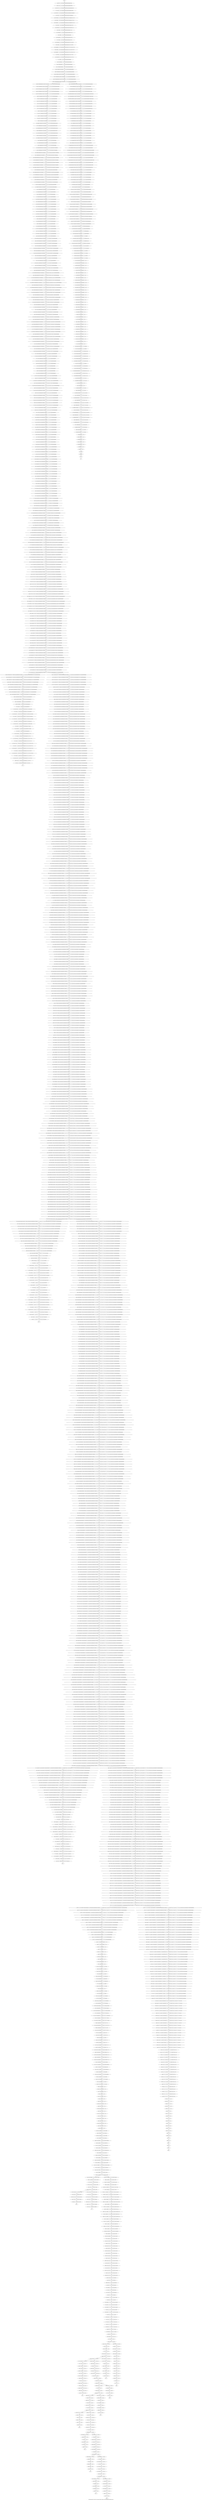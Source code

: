 digraph G {
graph [label="Tree-decomposition of width 22 for register allocator (function _process_thread_shell_netperf_process)"]
0[label="0 | : "];
1[label="1 | 667 : "];
2[label="2 | 666 667 : "];
3[label="3 | 6 666 : 0 1 2 3 4 "];
4[label="4 | 6 665 666 : 0 1 2 3 4 "];
5[label="5 | 6 664 665 666 : 0 1 2 3 4 "];
6[label="6 | 6 663 664 666 : 0 1 2 3 4 "];
7[label="7 | 6 662 663 666 : 0 1 2 3 4 "];
8[label="8 | 6 661 662 663 666 : 0 1 2 3 4 423 424 "];
9[label="9 | 6 660 661 663 666 : 0 1 2 3 4 419 420 423 424 "];
10[label="10 | 6 659 660 663 666 : 0 1 2 3 4 415 416 419 420 423 424 "];
11[label="11 | 6 658 659 663 666 : 0 1 2 3 4 415 416 419 420 421 422 423 424 "];
12[label="12 | 6 657 658 663 666 : 0 1 2 3 4 415 416 419 420 421 422 423 424 "];
13[label="13 | 6 656 657 663 666 : 0 1 2 3 4 415 416 417 418 419 420 421 422 "];
14[label="14 | 6 655 656 663 666 : 0 1 2 3 4 415 416 417 418 419 420 "];
15[label="15 | 6 654 655 663 666 : 0 1 2 3 4 413 414 415 416 417 418 "];
16[label="16 | 6 653 654 663 666 : 0 1 2 3 4 413 414 415 416 "];
17[label="17 | 6 652 653 663 666 : 0 1 2 3 4 413 414 "];
18[label="18 | 6 651 652 663 666 : 0 1 2 3 4 "];
19[label="19 | 6 650 651 652 663 666 : 0 1 2 3 4 411 412 "];
20[label="20 | 6 649 650 652 663 666 : 0 1 2 3 4 409 410 411 412 "];
21[label="21 | 6 648 649 652 663 666 : 0 1 2 3 4 405 406 409 410 411 412 "];
22[label="22 | 6 647 648 652 663 666 : 0 1 2 3 4 405 406 409 410 "];
23[label="23 | 6 646 647 652 663 666 : 0 1 2 3 4 405 406 407 408 "];
24[label="24 | 6 645 646 652 663 666 : 0 1 2 3 4 405 406 407 408 "];
25[label="25 | 6 644 645 652 663 666 : 0 1 2 3 4 405 406 407 408 "];
26[label="26 | 6 643 644 652 663 666 : 0 1 2 3 4 405 406 "];
27[label="27 | 6 642 643 652 663 666 : 0 1 2 3 4 "];
28[label="28 | 6 641 642 643 652 663 666 : 0 1 2 3 4 "];
29[label="29 | 6 640 641 643 652 663 666 : 0 1 2 3 4 "];
30[label="30 | 6 639 640 641 652 663 666 : 0 1 2 3 4 "];
31[label="31 | 6 638 639 641 652 663 666 : 0 1 2 3 4 "];
32[label="32 | 6 637 638 652 663 666 : 0 1 2 3 4 "];
33[label="33 | 6 636 637 652 663 666 : 0 1 2 3 4 "];
34[label="34 | 6 635 636 637 652 663 666 : 0 1 2 3 4 "];
35[label="35 | 6 634 635 637 652 663 666 : 0 1 2 3 4 "];
36[label="36 | 6 633 634 637 652 663 666 : 0 1 2 3 4 "];
37[label="37 | 6 632 633 634 637 652 663 666 : 0 1 2 3 4 "];
38[label="38 | 6 631 632 634 637 652 663 666 : 0 1 2 3 4 "];
39[label="39 | 6 630 631 632 637 652 663 666 : 0 1 2 3 4 "];
40[label="40 | 6 629 630 632 637 652 663 666 : 0 1 2 3 4 "];
41[label="41 | 6 628 629 637 652 663 666 : 0 1 2 3 4 "];
42[label="42 | 6 627 628 637 652 663 666 : 0 1 2 3 4 "];
43[label="43 | 6 626 627 628 637 652 663 666 : 0 1 2 3 4 "];
44[label="44 | 6 625 626 628 637 652 663 666 : 0 1 2 3 4 "];
45[label="45 | 6 624 625 628 637 652 663 666 : 0 1 2 3 4 403 404 "];
46[label="46 | 6 623 624 628 637 652 663 666 : 0 1 2 3 4 403 404 "];
47[label="47 | 6 622 623 628 637 652 663 666 : 0 1 2 3 4 401 402 403 404 "];
48[label="48 | 6 621 622 628 637 652 663 666 : 0 1 2 3 4 359 360 401 402 403 404 "];
49[label="49 | 6 620 621 628 637 652 663 666 : 0 1 2 3 4 359 360 401 402 "];
50[label="50 | 6 619 620 628 637 652 663 666 : 0 1 2 3 4 359 360 399 400 "];
51[label="51 | 6 618 619 628 637 652 663 666 : 0 1 2 3 4 359 360 395 396 399 400 "];
52[label="52 | 6 617 618 628 637 652 663 666 : 0 1 2 3 4 359 360 391 392 395 396 399 400 "];
53[label="53 | 6 616 617 628 637 652 663 666 : 0 1 2 3 4 359 360 391 392 395 396 397 398 399 400 "];
54[label="54 | 6 615 616 628 637 652 663 666 : 0 1 2 3 4 355 356 359 360 391 392 395 396 397 398 399 400 "];
55[label="55 | 6 614 615 628 637 652 663 666 : 0 1 2 3 4 355 356 359 360 391 392 393 394 395 396 397 398 "];
56[label="56 | 6 613 614 628 637 652 663 666 : 0 1 2 3 4 355 356 359 360 391 392 393 394 395 396 "];
57[label="57 | 6 612 613 628 637 652 663 666 : 0 1 2 3 4 355 356 359 360 389 390 391 392 393 394 "];
58[label="58 | 6 611 612 628 637 652 663 666 : 0 1 2 3 4 347 348 355 356 359 360 389 390 391 392 "];
59[label="59 | 6 610 611 628 637 652 663 666 : 0 1 2 3 4 347 348 355 356 359 360 389 390 "];
60[label="60 | 6 609 610 628 637 652 663 666 : 0 1 2 3 4 347 348 355 356 359 360 "];
61[label="61 | 6 608 609 610 628 637 652 663 666 : 0 1 2 3 4 347 348 355 356 359 360 "];
62[label="62 | 6 607 608 609 610 628 637 652 663 666 : 0 1 2 3 4 347 348 355 356 359 360 "];
63[label="63 | 6 606 607 609 610 628 637 652 663 666 : 0 1 2 3 4 347 348 355 356 359 360 "];
64[label="64 | 6 605 606 607 609 610 628 637 652 663 666 : 0 1 2 3 4 347 348 355 356 359 360 "];
65[label="65 | 6 604 605 607 609 610 628 637 652 663 666 : 0 1 2 3 4 347 348 355 356 359 360 387 388 "];
66[label="66 | 6 603 604 605 607 609 610 628 637 652 663 666 : 0 1 2 3 4 347 348 355 356 359 360 387 388 "];
67[label="67 | 6 602 603 605 607 609 610 628 637 652 663 666 : 0 1 2 3 4 347 348 355 356 359 360 385 386 387 388 "];
68[label="68 | 6 601 602 605 607 609 610 628 637 652 663 666 : 0 1 2 3 4 347 348 355 356 359 360 383 384 385 386 "];
69[label="69 | 6 600 601 605 607 609 610 628 637 652 663 666 : 0 1 2 3 4 347 348 355 356 359 360 383 384 385 386 "];
70[label="70 | 6 599 600 605 607 609 610 628 637 652 663 666 : 0 1 2 3 4 347 348 355 356 359 360 383 384 "];
71[label="71 | 6 598 599 605 609 610 628 637 652 663 666 : 0 1 2 3 4 347 348 355 356 359 360 "];
72[label="72 | 6 597 598 605 609 610 628 637 652 663 666 : 0 1 2 3 4 347 348 355 356 359 360 "];
73[label="73 | 6 596 597 609 610 628 637 652 663 666 : 0 1 2 3 4 347 348 355 356 359 360 "];
74[label="74 | 6 595 596 609 610 628 637 652 663 666 : 0 1 2 3 4 347 348 355 356 359 360 "];
75[label="75 | 6 594 595 596 609 610 628 637 652 663 666 : 0 1 2 3 4 347 348 355 356 359 360 "];
76[label="76 | 6 593 594 596 609 610 628 637 652 663 666 : 0 1 2 3 4 347 348 355 356 359 360 "];
77[label="77 | 6 592 593 596 609 610 628 637 652 663 666 : 0 1 2 3 4 347 348 355 356 359 360 381 382 "];
78[label="78 | 6 591 592 596 609 610 628 637 652 663 666 : 0 1 2 3 4 347 348 355 356 359 360 381 382 "];
79[label="79 | 6 590 591 596 609 610 628 637 652 663 666 : 0 1 2 3 4 347 348 355 356 359 360 379 380 381 382 "];
80[label="80 | 6 589 590 596 609 610 628 637 652 663 666 : 0 1 2 3 4 347 348 355 356 359 360 379 380 381 382 "];
81[label="81 | 6 588 589 596 609 610 628 637 652 663 666 : 0 1 2 3 4 347 348 355 356 359 360 379 380 "];
82[label="82 | 576 587 588 : 1 2 347 348 355 356 359 360 363 364 373 374 377 378 "];
83[label="83 | 576 586 587 : 1 2 347 348 355 356 359 360 363 364 373 374 375 376 377 378 "];
84[label="84 | 576 585 586 : 1 2 347 348 355 356 359 360 363 364 373 374 375 376 377 378 "];
85[label="85 | 576 584 585 : 1 2 347 348 355 356 359 360 363 364 373 374 375 376 "];
86[label="86 | 576 583 584 : 1 2 347 348 355 356 359 360 363 364 373 374 "];
87[label="87 | 576 582 583 : 1 2 347 348 355 356 359 360 363 364 371 372 "];
88[label="88 | 576 581 582 : 1 2 347 348 355 356 359 360 363 364 367 368 371 372 "];
89[label="89 | 576 580 581 : 1 2 347 348 355 356 359 360 363 364 367 368 369 370 371 372 "];
90[label="90 | 576 579 580 : 1 2 347 348 355 356 359 360 363 364 367 368 369 370 371 372 "];
91[label="91 | 576 578 579 : 1 2 347 348 355 356 359 360 363 364 365 366 367 368 369 370 "];
92[label="92 | 576 577 578 : 1 2 347 348 355 356 359 360 363 364 365 366 367 368 "];
93[label="93 | 6 575 576 596 609 610 628 637 652 663 666 : 0 1 2 3 4 347 348 355 356 359 360 363 364 "];
94[label="94 | 6 574 575 596 609 610 628 637 652 663 666 : 0 1 2 3 4 347 348 355 356 359 360 363 364 "];
95[label="95 | 6 573 574 596 609 628 637 652 663 666 : 0 1 2 3 4 347 348 355 356 359 360 "];
96[label="96 | 6 572 573 596 609 628 637 652 663 666 : 0 1 2 3 4 347 348 355 356 359 360 "];
97[label="97 | 6 571 572 596 628 637 652 663 666 : 0 1 2 3 4 347 348 355 356 359 360 "];
98[label="98 | 6 570 571 596 628 637 652 663 666 : 0 1 2 3 4 347 348 355 356 359 360 "];
99[label="99 | 6 569 570 596 628 637 652 663 666 : 0 1 2 3 4 347 348 355 356 359 360 361 362 "];
100[label="100 | 6 568 569 596 628 637 652 663 666 : 0 1 2 3 4 347 348 355 356 359 360 361 362 "];
101[label="101 | 6 567 568 596 628 637 652 663 666 : 0 1 2 3 4 347 348 355 356 359 360 361 362 "];
102[label="102 | 6 566 567 596 628 637 652 663 666 : 0 1 2 3 4 347 348 355 356 359 360 361 362 "];
103[label="103 | 6 565 566 596 628 637 652 663 666 : 0 1 2 3 4 347 348 355 356 359 360 "];
104[label="104 | 6 564 565 596 628 637 652 663 666 : 0 1 2 3 4 347 348 355 356 357 358 359 360 "];
105[label="105 | 6 563 564 596 628 637 652 663 666 : 0 1 2 3 4 347 348 353 354 355 356 357 358 359 360 "];
106[label="106 | 6 562 563 596 628 637 652 663 666 : 0 1 2 3 4 347 348 349 350 353 354 355 356 357 358 359 360 "];
107[label="107 | 6 561 562 596 628 637 652 663 666 : 0 1 2 3 4 347 348 349 350 353 354 355 356 357 358 359 360 "];
108[label="108 | 6 560 561 596 628 637 652 663 666 : 0 1 2 3 4 347 348 349 350 353 354 355 356 357 358 359 360 "];
109[label="109 | 6 559 560 596 628 637 652 663 666 : 0 1 2 3 4 347 348 349 350 351 352 353 354 355 356 359 360 "];
110[label="110 | 6 558 559 596 628 637 652 663 666 : 0 1 2 3 4 347 348 349 350 351 352 353 354 355 356 359 360 "];
111[label="111 | 6 557 558 596 628 637 652 663 666 : 0 1 2 3 4 347 348 349 350 351 352 355 356 359 360 "];
112[label="112 | 6 556 557 596 628 637 652 663 666 : 0 1 2 3 4 347 348 349 350 355 356 359 360 "];
113[label="113 | 6 555 556 596 628 637 652 663 666 : 0 1 2 3 4 347 348 355 356 359 360 "];
114[label="114 | 6 554 555 596 628 637 652 663 666 : 0 1 2 3 4 347 348 355 356 359 360 "];
115[label="115 | 6 553 554 555 596 628 637 652 663 666 : 0 1 2 3 4 347 348 355 356 359 360 "];
116[label="116 | 6 552 553 555 596 628 637 652 663 666 : 0 1 2 3 4 347 348 355 356 359 360 "];
117[label="117 | 6 551 552 553 596 628 637 652 663 666 : 0 1 2 3 4 347 348 355 356 359 360 "];
118[label="118 | 6 550 551 553 596 628 637 652 663 666 : 0 1 2 3 4 347 348 355 356 359 360 "];
119[label="119 | 6 549 550 596 628 637 652 663 666 : 0 1 2 3 4 347 348 355 356 359 360 "];
120[label="120 | 6 548 549 596 628 637 652 663 666 : 0 1 2 3 4 347 348 355 356 359 360 "];
121[label="121 | 6 547 548 549 596 628 637 652 663 666 : 0 1 2 3 4 347 348 355 356 359 360 "];
122[label="122 | 6 546 547 549 596 628 637 652 663 666 : 0 1 2 3 4 347 348 355 356 359 360 "];
123[label="123 | 6 545 546 549 596 628 637 652 663 666 : 0 1 2 3 4 345 346 347 348 355 356 359 360 "];
124[label="124 | 6 544 545 549 596 628 637 652 663 666 : 0 1 2 3 4 345 346 347 348 355 356 359 360 "];
125[label="125 | 6 543 544 549 596 628 637 652 663 666 : 0 1 2 3 4 343 344 345 346 347 348 355 356 359 360 "];
126[label="126 | 6 542 543 549 596 628 637 652 663 666 : 0 1 2 3 4 343 344 345 346 347 348 355 356 359 360 "];
127[label="127 | 6 541 542 549 596 628 637 652 663 666 : 0 1 2 3 4 343 344 347 348 355 356 359 360 "];
128[label="128 | 6 540 541 549 596 628 637 652 663 666 : 0 1 2 3 4 341 342 347 348 355 356 359 360 "];
129[label="129 | 6 539 540 549 596 628 637 652 663 666 : 0 1 2 3 4 337 338 341 342 347 348 355 356 359 360 "];
130[label="130 | 6 538 539 549 596 628 637 652 663 666 : 0 1 2 3 4 333 334 337 338 341 342 347 348 355 356 359 360 "];
131[label="131 | 6 537 538 549 596 628 637 652 663 666 : 0 1 2 3 4 333 334 337 338 339 340 341 342 347 348 355 356 359 360 "];
132[label="132 | 6 536 537 549 596 628 637 652 663 666 : 0 1 2 3 4 327 328 333 334 337 338 339 340 341 342 347 348 355 356 359 360 "];
133[label="133 | 6 535 536 549 596 628 637 652 663 666 : 0 1 2 3 4 327 328 333 334 335 336 337 338 339 340 347 348 355 356 359 360 "];
134[label="134 | 6 534 535 549 596 628 637 652 663 666 : 0 1 2 3 4 327 328 333 334 335 336 337 338 347 348 355 356 359 360 "];
135[label="135 | 6 533 534 549 596 628 637 652 663 666 : 0 1 2 3 4 327 328 331 332 333 334 335 336 347 348 355 356 359 360 "];
136[label="136 | 6 532 533 549 596 628 637 652 663 666 : 0 1 2 3 4 327 328 331 332 333 334 347 348 355 356 359 360 "];
137[label="137 | 6 531 532 549 596 628 637 652 663 666 : 0 1 2 3 4 327 328 331 332 347 348 355 356 359 360 "];
138[label="138 | 6 530 531 549 596 628 637 652 663 666 : 0 1 2 3 4 327 328 329 330 347 348 355 356 359 360 "];
139[label="139 | 6 529 530 549 596 628 637 652 663 666 : 0 1 2 3 4 325 326 327 328 329 330 347 348 355 356 359 360 "];
140[label="140 | 6 528 529 549 596 628 637 652 663 666 : 0 1 2 3 4 321 322 325 326 327 328 329 330 347 348 355 356 359 360 "];
141[label="141 | 6 527 528 549 596 628 637 652 663 666 : 0 1 2 3 4 321 322 325 326 327 328 329 330 347 348 355 356 359 360 "];
142[label="142 | 6 526 527 549 596 628 637 652 663 666 : 0 1 2 3 4 321 322 325 326 327 328 329 330 347 348 355 356 359 360 "];
143[label="143 | 6 525 526 549 596 628 637 652 663 666 : 0 1 2 3 4 321 322 323 324 325 326 327 328 347 348 355 356 359 360 "];
144[label="144 | 6 524 525 549 596 628 637 652 663 666 : 0 1 2 3 4 321 322 323 324 325 326 347 348 355 356 359 360 "];
145[label="145 | 6 523 524 549 596 628 637 652 663 666 : 0 1 2 3 4 319 320 321 322 323 324 347 348 355 356 359 360 "];
146[label="146 | 6 522 523 549 596 628 637 652 663 666 : 0 1 2 3 4 319 320 321 322 347 348 355 356 359 360 "];
147[label="147 | 6 521 522 549 596 628 637 652 663 666 : 0 1 2 3 4 319 320 347 348 355 356 359 360 "];
148[label="148 | 6 520 521 549 596 628 637 652 663 666 : 0 1 2 3 4 347 348 355 356 359 360 "];
149[label="149 | 6 519 520 549 596 628 637 663 666 : 0 1 2 3 4 347 348 355 356 359 360 "];
150[label="150 | 6 518 519 549 596 628 637 663 666 : 0 1 2 3 4 347 348 355 356 359 360 "];
151[label="151 | 6 517 518 519 549 596 628 637 663 666 : 0 1 2 3 4 317 318 347 348 355 356 359 360 "];
152[label="152 | 6 516 517 519 549 596 628 637 663 666 : 0 1 2 3 4 315 316 317 318 347 348 355 356 359 360 "];
153[label="153 | 6 515 516 519 549 596 628 637 663 666 : 0 1 2 3 4 311 312 315 316 317 318 347 348 355 356 359 360 "];
154[label="154 | 6 514 515 519 549 596 628 637 663 666 : 0 1 2 3 4 311 312 315 316 347 348 355 356 359 360 "];
155[label="155 | 6 513 514 519 549 596 628 637 663 666 : 0 1 2 3 4 311 312 313 314 347 348 355 356 359 360 "];
156[label="156 | 6 512 513 519 549 596 628 637 663 666 : 0 1 2 3 4 311 312 313 314 347 348 355 356 359 360 "];
157[label="157 | 6 511 512 519 549 596 628 637 663 666 : 0 1 2 3 4 311 312 313 314 347 348 355 356 359 360 "];
158[label="158 | 6 510 511 519 549 596 628 637 663 666 : 0 1 2 3 4 311 312 347 348 355 356 359 360 "];
159[label="159 | 6 509 510 519 549 596 628 637 663 666 : 0 1 2 3 4 347 348 355 356 359 360 "];
160[label="160 | 6 508 509 510 519 549 596 628 637 663 666 : 0 1 2 3 4 347 348 355 356 359 360 "];
161[label="161 | 6 507 508 510 519 549 596 628 637 663 666 : 0 1 2 3 4 347 348 355 356 359 360 "];
162[label="162 | 6 506 507 508 519 549 596 628 637 663 666 : 0 1 2 3 4 347 348 355 356 359 360 "];
163[label="163 | 6 505 506 508 519 549 596 628 637 663 666 : 0 1 2 3 4 347 348 355 356 359 360 "];
164[label="164 | 6 504 505 519 549 596 628 637 663 666 : 0 1 2 3 4 347 348 355 356 359 360 "];
165[label="165 | 6 503 504 519 549 596 628 637 663 666 : 0 1 2 3 4 347 348 355 356 359 360 "];
166[label="166 | 6 502 503 504 519 549 596 628 637 663 666 : 0 1 2 3 4 347 348 355 356 359 360 "];
167[label="167 | 6 501 502 504 519 549 596 628 637 663 666 : 0 1 2 3 4 347 348 355 356 359 360 "];
168[label="168 | 6 500 501 504 519 549 596 628 637 663 666 : 0 1 2 3 4 347 348 355 356 359 360 "];
169[label="169 | 6 499 500 501 504 519 549 596 628 637 663 666 : 0 1 2 3 4 347 348 355 356 359 360 "];
170[label="170 | 6 498 499 501 504 519 549 596 628 637 663 666 : 0 1 2 3 4 347 348 355 356 359 360 "];
171[label="171 | 6 497 498 499 504 519 549 596 628 637 663 666 : 0 1 2 3 4 347 348 355 356 359 360 "];
172[label="172 | 6 496 497 499 504 519 549 596 628 637 663 666 : 0 1 2 3 4 347 348 355 356 359 360 "];
173[label="173 | 6 495 496 504 519 549 596 628 637 663 666 : 0 1 2 3 4 347 348 355 356 359 360 "];
174[label="174 | 6 494 495 504 519 549 596 628 637 663 666 : 0 1 2 3 4 347 348 355 356 359 360 "];
175[label="175 | 6 493 494 495 504 519 549 596 628 637 663 666 : 0 1 2 3 4 347 348 355 356 359 360 "];
176[label="176 | 6 492 493 495 504 519 549 596 628 637 663 666 : 0 1 2 3 4 347 348 355 356 359 360 "];
177[label="177 | 6 491 492 495 504 519 549 596 628 637 663 666 : 0 1 2 3 4 309 310 347 348 355 356 359 360 "];
178[label="178 | 6 490 491 495 504 519 549 596 628 637 663 666 : 0 1 2 3 4 309 310 347 348 355 356 359 360 "];
179[label="179 | 6 489 490 495 504 519 549 596 628 637 663 666 : 0 1 2 3 4 307 308 309 310 347 348 355 356 359 360 "];
180[label="180 | 6 488 489 495 504 519 549 596 628 637 663 666 : 0 1 2 3 4 265 266 307 308 309 310 347 348 355 356 359 360 "];
181[label="181 | 6 487 488 495 504 519 549 596 628 637 663 666 : 0 1 2 3 4 265 266 307 308 347 348 355 356 359 360 "];
182[label="182 | 6 486 487 495 504 519 549 596 628 637 663 666 : 0 1 2 3 4 265 266 305 306 347 348 355 356 359 360 "];
183[label="183 | 6 485 486 495 504 519 549 596 628 637 663 666 : 0 1 2 3 4 265 266 301 302 305 306 347 348 355 356 359 360 "];
184[label="184 | 6 484 485 495 504 519 549 596 628 637 663 666 : 0 1 2 3 4 265 266 297 298 301 302 305 306 347 348 355 356 359 360 "];
185[label="185 | 6 483 484 495 504 519 549 596 628 637 663 666 : 0 1 2 3 4 265 266 297 298 301 302 303 304 305 306 347 348 355 356 359 360 "];
186[label="186 | 6 482 483 495 504 519 549 596 628 637 663 666 : 0 1 2 3 4 261 262 265 266 297 298 301 302 303 304 305 306 347 348 355 356 359 360 "];
187[label="187 | 6 481 482 495 504 519 549 596 628 637 663 666 : 0 1 2 3 4 261 262 265 266 297 298 299 300 301 302 303 304 347 348 355 356 359 360 "];
188[label="188 | 6 480 481 495 504 519 549 596 628 637 663 666 : 0 1 2 3 4 261 262 265 266 297 298 299 300 301 302 347 348 355 356 359 360 "];
189[label="189 | 6 479 480 495 504 519 549 596 628 637 663 666 : 0 1 2 3 4 261 262 265 266 295 296 297 298 299 300 347 348 355 356 359 360 "];
190[label="190 | 6 478 479 495 504 519 549 596 628 637 663 666 : 0 1 2 3 4 253 254 261 262 265 266 295 296 297 298 347 348 355 356 359 360 "];
191[label="191 | 6 477 478 495 504 519 549 596 628 637 663 666 : 0 1 2 3 4 253 254 261 262 265 266 295 296 347 348 355 356 359 360 "];
192[label="192 | 6 476 477 495 504 519 549 596 628 637 663 666 : 0 1 2 3 4 253 254 261 262 265 266 347 348 355 356 359 360 "];
193[label="193 | 6 475 476 477 495 504 519 549 596 628 637 663 666 : 0 1 2 3 4 253 254 261 262 265 266 347 348 355 356 359 360 "];
194[label="194 | 6 474 475 476 477 495 504 519 549 596 628 637 663 666 : 0 1 2 3 4 253 254 261 262 265 266 347 348 355 356 359 360 "];
195[label="195 | 6 473 474 476 477 495 504 519 549 596 628 637 663 666 : 0 1 2 3 4 253 254 261 262 265 266 347 348 355 356 359 360 "];
196[label="196 | 6 472 473 474 476 477 495 504 519 549 596 628 637 663 666 : 0 1 2 3 4 253 254 261 262 265 266 347 348 355 356 359 360 "];
197[label="197 | 6 471 472 474 476 477 495 504 519 549 596 628 637 663 666 : 0 1 2 3 4 253 254 261 262 265 266 293 294 347 348 355 356 359 360 "];
198[label="198 | 6 470 471 472 474 476 477 495 504 519 549 596 628 637 663 666 : 0 1 2 3 4 253 254 261 262 265 266 293 294 347 348 355 356 359 360 "];
199[label="199 | 6 469 470 472 474 476 477 495 504 519 549 596 628 637 663 666 : 0 1 2 3 4 253 254 261 262 265 266 291 292 293 294 347 348 355 356 359 360 "];
200[label="200 | 6 468 469 472 474 476 477 495 504 519 549 596 628 637 663 666 : 0 1 2 3 4 253 254 261 262 265 266 289 290 291 292 347 348 355 356 359 360 "];
201[label="201 | 6 467 468 472 474 476 477 495 504 519 549 596 628 637 663 666 : 0 1 2 3 4 253 254 261 262 265 266 289 290 291 292 347 348 355 356 359 360 "];
202[label="202 | 6 466 467 472 474 476 477 495 504 519 549 596 628 637 663 666 : 0 1 2 3 4 253 254 261 262 265 266 289 290 347 348 355 356 359 360 "];
203[label="203 | 6 465 466 472 476 477 495 504 519 549 596 628 637 663 666 : 0 1 2 3 4 253 254 261 262 265 266 347 348 355 356 359 360 "];
204[label="204 | 6 464 465 472 476 477 495 504 519 549 596 628 637 663 666 : 0 1 2 3 4 253 254 261 262 265 266 347 348 355 356 359 360 "];
205[label="205 | 6 463 464 476 477 495 504 519 549 596 628 637 663 666 : 0 1 2 3 4 253 254 261 262 265 266 347 348 355 356 359 360 "];
206[label="206 | 6 462 463 476 477 495 504 519 549 596 628 637 663 666 : 0 1 2 3 4 253 254 261 262 265 266 347 348 355 356 359 360 "];
207[label="207 | 6 461 462 463 476 477 495 504 519 549 596 628 637 663 666 : 0 1 2 3 4 253 254 261 262 265 266 347 348 355 356 359 360 "];
208[label="208 | 6 460 461 463 476 477 495 504 519 549 596 628 637 663 666 : 0 1 2 3 4 253 254 261 262 265 266 347 348 355 356 359 360 "];
209[label="209 | 6 459 460 463 476 477 495 504 519 549 596 628 637 663 666 : 0 1 2 3 4 253 254 261 262 265 266 287 288 347 348 355 356 359 360 "];
210[label="210 | 6 458 459 463 476 477 495 504 519 549 596 628 637 663 666 : 0 1 2 3 4 253 254 261 262 265 266 287 288 347 348 355 356 359 360 "];
211[label="211 | 6 457 458 463 476 477 495 504 519 549 596 628 637 663 666 : 0 1 2 3 4 253 254 261 262 265 266 285 286 287 288 347 348 355 356 359 360 "];
212[label="212 | 6 456 457 463 476 477 495 504 519 549 596 628 637 663 666 : 0 1 2 3 4 253 254 261 262 265 266 285 286 287 288 347 348 355 356 359 360 "];
213[label="213 | 6 455 456 463 476 477 495 504 519 549 596 628 637 663 666 : 0 1 2 3 4 253 254 261 262 265 266 285 286 347 348 355 356 359 360 "];
214[label="214 | 6 443 455 463 476 477 495 504 519 549 596 628 637 663 666 : 0 1 2 3 4 253 254 261 262 265 266 269 270 347 348 355 356 359 360 "];
215[label="215 | 443 454 455 : 1 2 253 254 261 262 265 266 269 270 279 280 283 284 "];
216[label="216 | 443 453 454 : 1 2 253 254 261 262 265 266 269 270 279 280 281 282 283 284 "];
217[label="217 | 443 452 453 : 1 2 253 254 261 262 265 266 269 270 279 280 281 282 283 284 "];
218[label="218 | 443 451 452 : 1 2 253 254 261 262 265 266 269 270 279 280 281 282 "];
219[label="219 | 443 450 451 : 1 2 253 254 261 262 265 266 269 270 279 280 "];
220[label="220 | 443 449 450 : 1 2 253 254 261 262 265 266 269 270 277 278 "];
221[label="221 | 443 448 449 : 1 2 253 254 261 262 265 266 269 270 273 274 277 278 "];
222[label="222 | 443 447 448 : 1 2 253 254 261 262 265 266 269 270 273 274 275 276 277 278 "];
223[label="223 | 443 446 447 : 1 2 253 254 261 262 265 266 269 270 273 274 275 276 277 278 "];
224[label="224 | 443 445 446 : 1 2 253 254 261 262 265 266 269 270 271 272 273 274 275 276 "];
225[label="225 | 443 444 445 : 1 2 253 254 261 262 265 266 269 270 271 272 273 274 "];
226[label="226 | 6 442 443 463 476 477 495 504 519 549 596 628 637 663 666 : 0 1 2 3 4 253 254 261 262 265 266 269 270 347 348 355 356 359 360 "];
227[label="227 | 6 441 442 463 476 477 495 504 519 549 596 628 637 663 666 : 0 1 2 3 4 253 254 261 262 265 266 269 270 347 348 355 356 359 360 "];
228[label="228 | 6 440 441 463 476 495 504 519 549 596 628 637 663 666 : 0 1 2 3 4 253 254 261 262 265 266 347 348 355 356 359 360 "];
229[label="229 | 6 439 440 463 476 495 504 519 549 596 628 637 663 666 : 0 1 2 3 4 253 254 261 262 265 266 347 348 355 356 359 360 "];
230[label="230 | 6 438 439 463 495 504 519 549 596 628 637 663 666 : 0 1 2 3 4 253 254 261 262 265 266 347 348 355 356 359 360 "];
231[label="231 | 6 437 438 463 495 504 519 549 596 628 637 663 666 : 0 1 2 3 4 253 254 261 262 265 266 347 348 355 356 359 360 "];
232[label="232 | 6 436 437 463 495 504 519 549 596 628 637 663 666 : 0 1 2 3 4 253 254 261 262 265 266 267 268 347 348 355 356 359 360 "];
233[label="233 | 6 435 436 463 495 504 519 549 596 628 637 663 666 : 0 1 2 3 4 253 254 261 262 265 266 267 268 347 348 355 356 359 360 "];
234[label="234 | 6 434 435 463 495 504 519 549 596 628 637 663 666 : 0 1 2 3 4 253 254 261 262 265 266 267 268 347 348 355 356 359 360 "];
235[label="235 | 6 433 434 463 495 504 519 549 596 628 637 663 666 : 0 1 2 3 4 253 254 261 262 265 266 267 268 347 348 355 356 359 360 "];
236[label="236 | 6 432 433 463 495 504 519 549 596 628 637 663 666 : 0 1 2 3 4 253 254 261 262 265 266 347 348 355 356 359 360 "];
237[label="237 | 6 431 432 463 495 504 519 549 596 628 637 663 666 : 0 1 2 3 4 253 254 261 262 263 264 265 266 347 348 355 356 359 360 "];
238[label="238 | 6 430 431 463 495 504 519 549 596 628 637 663 666 : 0 1 2 3 4 253 254 259 260 261 262 263 264 265 266 347 348 355 356 359 360 "];
239[label="239 | 6 429 430 463 495 504 519 549 596 628 637 663 666 : 0 1 2 3 4 253 254 255 256 259 260 261 262 263 264 265 266 347 348 355 356 359 360 "];
240[label="240 | 6 428 429 463 495 504 519 549 596 628 637 663 666 : 0 1 2 3 4 253 254 255 256 259 260 261 262 263 264 265 266 347 348 355 356 359 360 "];
241[label="241 | 6 427 428 463 495 504 519 549 596 628 637 663 666 : 0 1 2 3 4 253 254 255 256 259 260 261 262 263 264 265 266 347 348 355 356 359 360 "];
242[label="242 | 6 426 427 463 495 504 519 549 596 628 637 663 666 : 0 1 2 3 4 253 254 255 256 257 258 259 260 261 262 265 266 347 348 355 356 359 360 "];
243[label="243 | 6 425 426 463 495 504 519 549 596 628 637 663 666 : 0 1 2 3 4 253 254 255 256 257 258 259 260 261 262 265 266 347 348 355 356 359 360 "];
244[label="244 | 6 424 425 463 495 504 519 549 596 628 637 663 666 : 0 1 2 3 4 253 254 255 256 257 258 261 262 265 266 347 348 355 356 359 360 "];
245[label="245 | 6 423 424 463 495 504 519 549 596 628 637 663 666 : 0 1 2 3 4 253 254 255 256 261 262 265 266 347 348 355 356 359 360 "];
246[label="246 | 6 422 423 463 495 504 519 549 596 628 637 663 666 : 0 1 2 3 4 253 254 261 262 265 266 347 348 355 356 359 360 "];
247[label="247 | 6 421 422 463 495 504 519 549 596 628 637 663 666 : 0 1 2 3 4 253 254 261 262 265 266 347 348 355 356 359 360 "];
248[label="248 | 6 420 421 422 463 495 504 519 549 596 628 637 663 666 : 0 1 2 3 4 253 254 261 262 265 266 347 348 355 356 359 360 "];
249[label="249 | 6 419 420 422 463 495 504 519 549 596 628 637 663 666 : 0 1 2 3 4 253 254 261 262 265 266 347 348 355 356 359 360 "];
250[label="250 | 6 418 419 420 463 495 504 519 549 596 628 637 663 666 : 0 1 2 3 4 253 254 261 262 265 266 347 348 355 356 359 360 "];
251[label="251 | 6 417 418 420 463 495 504 519 549 596 628 637 663 666 : 0 1 2 3 4 253 254 261 262 265 266 347 348 355 356 359 360 "];
252[label="252 | 6 416 417 463 495 504 519 549 596 628 637 663 666 : 0 1 2 3 4 253 254 261 262 265 266 347 348 355 356 359 360 "];
253[label="253 | 6 415 416 463 495 504 519 549 596 628 637 663 666 : 0 1 2 3 4 253 254 261 262 265 266 347 348 355 356 359 360 "];
254[label="254 | 6 414 415 416 463 495 504 519 549 596 628 637 663 666 : 0 1 2 3 4 253 254 261 262 265 266 347 348 355 356 359 360 "];
255[label="255 | 6 413 414 416 463 495 504 519 549 596 628 637 663 666 : 0 1 2 3 4 253 254 261 262 265 266 347 348 355 356 359 360 "];
256[label="256 | 6 412 413 416 463 495 504 519 549 596 628 637 663 666 : 0 1 2 3 4 251 252 253 254 261 262 265 266 347 348 355 356 359 360 "];
257[label="257 | 6 411 412 416 463 495 504 519 549 596 628 637 663 666 : 0 1 2 3 4 251 252 253 254 261 262 265 266 347 348 355 356 359 360 "];
258[label="258 | 6 410 411 416 463 495 504 519 549 596 628 637 663 666 : 0 1 2 3 4 249 250 251 252 253 254 261 262 265 266 347 348 355 356 359 360 "];
259[label="259 | 6 409 410 416 463 495 504 519 549 596 628 637 663 666 : 0 1 2 3 4 249 250 251 252 253 254 261 262 265 266 347 348 355 356 359 360 "];
260[label="260 | 6 408 409 416 463 495 504 519 549 596 628 637 663 666 : 0 1 2 3 4 249 250 253 254 261 262 265 266 347 348 355 356 359 360 "];
261[label="261 | 6 407 408 416 463 495 504 519 549 596 628 637 663 666 : 0 1 2 3 4 247 248 253 254 261 262 265 266 347 348 355 356 359 360 "];
262[label="262 | 6 406 407 416 463 495 504 519 549 596 628 637 663 666 : 0 1 2 3 4 243 244 247 248 253 254 261 262 265 266 347 348 355 356 359 360 "];
263[label="263 | 6 405 406 416 463 495 504 519 549 596 628 637 663 666 : 0 1 2 3 4 239 240 243 244 247 248 253 254 261 262 265 266 347 348 355 356 359 360 "];
264[label="264 | 6 404 405 416 463 495 504 519 549 596 628 637 663 666 : 0 1 2 3 4 239 240 243 244 245 246 247 248 253 254 261 262 265 266 347 348 355 356 359 360 "];
265[label="265 | 6 403 404 416 463 495 504 519 549 596 628 637 663 666 : 0 1 2 3 4 233 234 239 240 243 244 245 246 247 248 253 254 261 262 265 266 347 348 355 356 359 360 "];
266[label="266 | 6 402 403 416 463 495 504 519 549 596 628 637 663 666 : 0 1 2 3 4 233 234 239 240 241 242 243 244 245 246 253 254 261 262 265 266 347 348 355 356 359 360 "];
267[label="267 | 6 401 402 416 463 495 504 519 549 596 628 637 663 666 : 0 1 2 3 4 233 234 239 240 241 242 243 244 253 254 261 262 265 266 347 348 355 356 359 360 "];
268[label="268 | 6 400 401 416 463 495 504 519 549 596 628 637 663 666 : 0 1 2 3 4 233 234 237 238 239 240 241 242 253 254 261 262 265 266 347 348 355 356 359 360 "];
269[label="269 | 6 399 400 416 463 495 504 519 549 596 628 637 663 666 : 0 1 2 3 4 233 234 237 238 239 240 253 254 261 262 265 266 347 348 355 356 359 360 "];
270[label="270 | 6 398 399 416 463 495 504 519 549 596 628 637 663 666 : 0 1 2 3 4 233 234 237 238 253 254 261 262 265 266 347 348 355 356 359 360 "];
271[label="271 | 6 397 398 416 463 495 504 519 549 596 628 637 663 666 : 0 1 2 3 4 233 234 235 236 253 254 261 262 265 266 347 348 355 356 359 360 "];
272[label="272 | 6 396 397 416 463 495 504 519 549 596 628 637 663 666 : 0 1 2 3 4 231 232 233 234 235 236 253 254 261 262 265 266 347 348 355 356 359 360 "];
273[label="273 | 6 395 396 416 463 495 504 519 549 596 628 637 663 666 : 0 1 2 3 4 227 228 231 232 233 234 235 236 253 254 261 262 265 266 347 348 355 356 359 360 "];
274[label="274 | 6 394 395 416 463 495 504 519 549 596 628 637 663 666 : 0 1 2 3 4 227 228 231 232 233 234 235 236 253 254 261 262 265 266 347 348 355 356 359 360 "];
275[label="275 | 6 393 394 416 463 495 504 519 549 596 628 637 663 666 : 0 1 2 3 4 227 228 231 232 233 234 235 236 253 254 261 262 265 266 347 348 355 356 359 360 "];
276[label="276 | 6 392 393 416 463 495 504 519 549 596 628 637 663 666 : 0 1 2 3 4 227 228 229 230 231 232 233 234 253 254 261 262 265 266 347 348 355 356 359 360 "];
277[label="277 | 6 391 392 416 463 495 504 519 549 596 628 637 663 666 : 0 1 2 3 4 227 228 229 230 231 232 253 254 261 262 265 266 347 348 355 356 359 360 "];
278[label="278 | 6 390 391 416 463 495 504 519 549 596 628 637 663 666 : 0 1 2 3 4 225 226 227 228 229 230 253 254 261 262 265 266 347 348 355 356 359 360 "];
279[label="279 | 6 389 390 416 463 495 504 519 549 596 628 637 663 666 : 0 1 2 3 4 225 226 227 228 253 254 261 262 265 266 347 348 355 356 359 360 "];
280[label="280 | 6 388 389 416 463 495 504 519 549 596 628 637 663 666 : 0 1 2 3 4 225 226 253 254 261 262 265 266 347 348 355 356 359 360 "];
281[label="281 | 6 387 388 416 463 495 504 519 549 596 628 637 663 666 : 0 1 2 3 4 253 254 261 262 265 266 347 348 355 356 359 360 "];
282[label="282 | 6 386 387 416 463 495 504 549 596 628 637 663 666 : 0 1 2 3 4 253 254 261 262 265 266 347 348 355 356 359 360 "];
283[label="283 | 6 385 386 416 463 495 504 549 596 628 637 663 666 : 0 1 2 3 4 253 254 261 262 265 266 347 348 355 356 359 360 "];
284[label="284 | 6 384 385 386 416 463 495 504 549 596 628 637 663 666 : 0 1 2 3 4 223 224 253 254 261 262 265 266 347 348 355 356 359 360 "];
285[label="285 | 6 383 384 386 416 463 495 504 549 596 628 637 663 666 : 0 1 2 3 4 221 222 223 224 253 254 261 262 265 266 347 348 355 356 359 360 "];
286[label="286 | 6 382 383 386 416 463 495 504 549 596 628 637 663 666 : 0 1 2 3 4 217 218 221 222 223 224 253 254 261 262 265 266 347 348 355 356 359 360 "];
287[label="287 | 6 381 382 386 416 463 495 504 549 596 628 637 663 666 : 0 1 2 3 4 217 218 221 222 253 254 261 262 265 266 347 348 355 356 359 360 "];
288[label="288 | 6 380 381 386 416 463 495 504 549 596 628 637 663 666 : 0 1 2 3 4 217 218 219 220 253 254 261 262 265 266 347 348 355 356 359 360 "];
289[label="289 | 6 379 380 386 416 463 495 504 549 596 628 637 663 666 : 0 1 2 3 4 217 218 219 220 253 254 261 262 265 266 347 348 355 356 359 360 "];
290[label="290 | 6 378 379 386 416 463 495 504 549 596 628 637 663 666 : 0 1 2 3 4 217 218 219 220 253 254 261 262 265 266 347 348 355 356 359 360 "];
291[label="291 | 6 377 378 386 416 463 495 504 549 596 628 637 663 666 : 0 1 2 3 4 217 218 253 254 261 262 265 266 347 348 355 356 359 360 "];
292[label="292 | 6 376 377 386 416 463 495 504 549 596 628 637 663 666 : 0 1 2 3 4 253 254 261 262 265 266 347 348 355 356 359 360 "];
293[label="293 | 6 375 376 377 386 416 463 495 504 549 596 628 637 663 666 : 0 1 2 3 4 253 254 261 262 265 266 347 348 355 356 359 360 "];
294[label="294 | 6 374 375 377 386 416 463 495 504 549 596 628 637 663 666 : 0 1 2 3 4 253 254 261 262 265 266 347 348 355 356 359 360 "];
295[label="295 | 6 373 374 375 386 416 463 495 504 549 596 628 637 663 666 : 0 1 2 3 4 253 254 261 262 265 266 347 348 355 356 359 360 "];
296[label="296 | 6 372 373 375 386 416 463 495 504 549 596 628 637 663 666 : 0 1 2 3 4 253 254 261 262 265 266 347 348 355 356 359 360 "];
297[label="297 | 6 371 372 386 416 463 495 504 549 596 628 637 663 666 : 0 1 2 3 4 253 254 261 262 265 266 347 348 355 356 359 360 "];
298[label="298 | 6 370 371 386 416 463 495 504 549 596 628 637 663 666 : 0 1 2 3 4 253 254 261 262 265 266 347 348 355 356 359 360 "];
299[label="299 | 6 369 370 371 386 416 463 495 504 549 596 628 637 663 666 : 0 1 2 3 4 253 254 261 262 265 266 347 348 355 356 359 360 "];
300[label="300 | 6 368 369 371 386 416 463 495 504 549 596 628 637 663 666 : 0 1 2 3 4 253 254 261 262 265 266 347 348 355 356 359 360 "];
301[label="301 | 6 367 368 371 386 416 463 495 504 549 596 628 637 663 666 : 0 1 2 3 4 253 254 261 262 265 266 347 348 355 356 359 360 "];
302[label="302 | 6 366 367 368 371 386 416 463 495 504 549 596 628 637 663 666 : 0 1 2 3 4 253 254 261 262 265 266 347 348 355 356 359 360 "];
303[label="303 | 6 365 366 368 371 386 416 463 495 504 549 596 628 637 663 666 : 0 1 2 3 4 253 254 261 262 265 266 347 348 355 356 359 360 "];
304[label="304 | 6 364 365 366 371 386 416 463 495 504 549 596 628 637 663 666 : 0 1 2 3 4 253 254 261 262 265 266 347 348 355 356 359 360 "];
305[label="305 | 6 363 364 366 371 386 416 463 495 504 549 596 628 637 663 666 : 0 1 2 3 4 253 254 261 262 265 266 347 348 355 356 359 360 "];
306[label="306 | 6 362 363 371 386 416 463 495 504 549 596 628 637 663 666 : 0 1 2 3 4 253 254 261 262 265 266 347 348 355 356 359 360 "];
307[label="307 | 6 361 362 371 386 416 463 495 504 549 596 628 637 663 666 : 0 1 2 3 4 253 254 261 262 265 266 347 348 355 356 359 360 "];
308[label="308 | 6 360 361 362 371 386 416 463 495 504 549 596 628 637 663 666 : 0 1 2 3 4 253 254 261 262 265 266 347 348 355 356 359 360 "];
309[label="309 | 6 359 360 362 371 386 416 463 495 504 549 596 628 637 663 666 : 0 1 2 3 4 253 254 261 262 265 266 347 348 355 356 359 360 "];
310[label="310 | 6 358 359 362 371 386 416 463 495 504 549 596 628 637 663 666 : 0 1 2 3 4 215 216 253 254 261 262 265 266 347 348 355 356 359 360 "];
311[label="311 | 6 357 358 362 371 386 416 463 495 504 549 596 628 637 663 666 : 0 1 2 3 4 215 216 253 254 261 262 265 266 347 348 355 356 359 360 "];
312[label="312 | 6 356 357 362 371 386 416 463 495 504 549 596 628 637 663 666 : 0 1 2 3 4 213 214 215 216 253 254 261 262 265 266 347 348 355 356 359 360 "];
313[label="313 | 6 355 356 362 371 386 416 463 495 504 549 596 628 637 663 666 : 0 1 2 3 4 181 182 213 214 215 216 253 254 261 262 265 266 347 348 355 356 359 360 "];
314[label="314 | 6 354 355 362 371 386 416 463 495 504 549 596 628 637 663 666 : 0 1 2 3 4 181 182 213 214 253 254 261 262 265 266 347 348 355 356 359 360 "];
315[label="315 | 6 353 354 362 371 386 416 463 495 504 549 596 628 637 663 666 : 0 1 2 3 4 181 182 211 212 253 254 261 262 265 266 347 348 355 356 359 360 "];
316[label="316 | 6 352 353 362 371 386 416 463 495 504 549 596 628 637 663 666 : 0 1 2 3 4 181 182 207 208 211 212 253 254 261 262 265 266 347 348 355 356 359 360 "];
317[label="317 | 6 351 352 362 371 386 416 463 495 504 549 596 628 637 663 666 : 0 1 2 3 4 181 182 203 204 207 208 211 212 253 254 261 262 265 266 347 348 355 356 359 360 "];
318[label="318 | 6 350 351 362 371 386 416 463 495 504 549 596 628 637 663 666 : 0 1 2 3 4 181 182 203 204 207 208 209 210 211 212 253 254 261 262 265 266 347 348 355 356 359 360 "];
319[label="319 | 6 349 350 362 371 386 416 463 495 504 549 596 628 637 663 666 : 0 1 2 3 4 177 178 181 182 203 204 207 208 209 210 211 212 253 254 261 262 265 266 347 348 355 356 359 360 "];
320[label="320 | 6 348 349 362 371 386 416 463 495 504 549 596 628 637 663 666 : 0 1 2 3 4 177 178 181 182 203 204 205 206 207 208 209 210 253 254 261 262 265 266 347 348 355 356 359 360 "];
321[label="321 | 6 347 348 362 371 386 416 463 495 504 549 596 628 637 663 666 : 0 1 2 3 4 177 178 181 182 203 204 205 206 207 208 253 254 261 262 265 266 347 348 355 356 359 360 "];
322[label="322 | 6 346 347 362 371 386 416 463 495 504 549 596 628 637 663 666 : 0 1 2 3 4 177 178 181 182 201 202 203 204 205 206 253 254 261 262 265 266 347 348 355 356 359 360 "];
323[label="323 | 6 345 346 362 371 386 416 463 495 504 549 596 628 637 663 666 : 0 1 2 3 4 169 170 177 178 181 182 201 202 203 204 253 254 261 262 265 266 347 348 355 356 359 360 "];
324[label="324 | 6 344 345 362 371 386 416 463 495 504 549 596 628 637 663 666 : 0 1 2 3 4 169 170 177 178 181 182 201 202 253 254 261 262 265 266 347 348 355 356 359 360 "];
325[label="325 | 6 343 344 362 371 386 416 463 495 504 549 596 628 637 663 666 : 0 1 2 3 4 169 170 177 178 181 182 253 254 261 262 265 266 347 348 355 356 359 360 "];
326[label="326 | 6 342 343 344 362 371 386 416 463 495 504 549 596 628 637 663 666 : 0 1 2 3 4 169 170 177 178 181 182 253 254 261 262 265 266 347 348 355 356 359 360 "];
327[label="327 | 6 341 342 343 344 362 371 386 416 463 495 504 549 596 628 637 663 666 : 0 1 2 3 4 169 170 177 178 181 182 253 254 261 262 265 266 347 348 355 356 359 360 "];
328[label="328 | 6 340 341 343 344 362 371 386 416 463 495 504 549 596 628 637 663 666 : 0 1 2 3 4 169 170 177 178 181 182 253 254 261 262 265 266 347 348 355 356 359 360 "];
329[label="329 | 6 339 340 341 343 344 362 371 386 416 463 495 504 549 596 628 637 663 666 : 0 1 2 3 4 169 170 177 178 181 182 253 254 261 262 265 266 347 348 355 356 359 360 "];
330[label="330 | 6 338 339 343 344 362 371 386 416 463 495 504 549 596 628 637 663 666 : 0 1 2 3 4 169 170 177 178 181 182 253 254 261 262 265 266 347 348 355 356 359 360 "];
331[label="331 | 6 337 338 343 344 362 371 386 416 463 495 504 549 596 628 637 663 666 : 0 1 2 3 4 169 170 177 178 181 182 253 254 261 262 265 266 347 348 355 356 359 360 "];
332[label="332 | 6 336 337 338 343 344 362 371 386 416 463 495 504 549 596 628 637 663 666 : 0 1 2 3 4 169 170 177 178 181 182 253 254 261 262 265 266 347 348 355 356 359 360 "];
333[label="333 | 6 335 336 338 343 344 362 371 386 416 463 495 504 549 596 628 637 663 666 : 0 1 2 3 4 169 170 177 178 181 182 253 254 261 262 265 266 347 348 355 356 359 360 "];
334[label="334 | 6 334 335 338 343 344 362 371 386 416 463 495 504 549 596 628 637 663 666 : 0 1 2 3 4 169 170 177 178 181 182 253 254 261 262 265 266 347 348 355 356 359 360 "];
335[label="335 | 6 333 334 338 343 344 362 371 386 416 463 495 504 549 596 628 637 663 666 : 0 1 2 3 4 169 170 177 178 181 182 253 254 261 262 265 266 347 348 355 356 359 360 "];
336[label="336 | 6 332 333 338 343 344 362 371 386 416 463 495 504 549 596 628 637 663 666 : 0 1 2 3 4 169 170 177 178 181 182 253 254 261 262 265 266 347 348 355 356 359 360 "];
337[label="337 | 6 331 332 338 343 344 362 371 386 416 463 495 504 549 596 628 637 663 666 : 0 1 2 3 4 169 170 177 178 181 182 253 254 261 262 265 266 347 348 355 356 359 360 "];
338[label="338 | 6 319 331 338 343 344 362 371 386 416 463 495 504 549 596 628 637 663 666 : 0 1 2 3 4 169 170 177 178 181 182 185 186 253 254 261 262 265 266 347 348 355 356 359 360 "];
339[label="339 | 319 330 331 : 1 2 169 170 177 178 181 182 185 186 195 196 199 200 "];
340[label="340 | 319 329 330 : 1 2 169 170 177 178 181 182 185 186 195 196 197 198 199 200 "];
341[label="341 | 319 328 329 : 1 2 169 170 177 178 181 182 185 186 195 196 197 198 199 200 "];
342[label="342 | 319 327 328 : 1 2 169 170 177 178 181 182 185 186 195 196 197 198 "];
343[label="343 | 319 326 327 : 1 2 169 170 177 178 181 182 185 186 195 196 "];
344[label="344 | 319 325 326 : 1 2 169 170 177 178 181 182 185 186 193 194 "];
345[label="345 | 319 324 325 : 1 2 169 170 177 178 181 182 185 186 189 190 193 194 "];
346[label="346 | 319 323 324 : 1 2 169 170 177 178 181 182 185 186 189 190 191 192 193 194 "];
347[label="347 | 319 322 323 : 1 2 169 170 177 178 181 182 185 186 189 190 191 192 193 194 "];
348[label="348 | 319 321 322 : 1 2 169 170 177 178 181 182 185 186 187 188 189 190 191 192 "];
349[label="349 | 319 320 321 : 1 2 169 170 177 178 181 182 185 186 187 188 189 190 "];
350[label="350 | 6 318 319 338 343 344 362 371 386 416 463 495 504 549 596 628 637 663 666 : 0 1 2 3 4 169 170 177 178 181 182 185 186 253 254 261 262 265 266 347 348 355 356 359 360 "];
351[label="351 | 6 317 318 338 343 344 362 371 386 416 463 495 504 549 596 628 637 663 666 : 0 1 2 3 4 169 170 177 178 181 182 185 186 253 254 261 262 265 266 347 348 355 356 359 360 "];
352[label="352 | 6 316 317 338 343 362 371 386 416 463 495 504 549 596 628 637 663 666 : 0 1 2 3 4 169 170 177 178 181 182 253 254 261 262 265 266 347 348 355 356 359 360 "];
353[label="353 | 6 315 316 338 343 362 371 386 416 463 495 504 549 596 628 637 663 666 : 0 1 2 3 4 169 170 177 178 181 182 253 254 261 262 265 266 347 348 355 356 359 360 "];
354[label="354 | 6 314 315 338 362 371 386 416 463 495 504 549 596 628 637 663 666 : 0 1 2 3 4 169 170 177 178 181 182 253 254 261 262 265 266 347 348 355 356 359 360 "];
355[label="355 | 6 313 314 338 362 371 386 416 463 495 504 549 596 628 637 663 666 : 0 1 2 3 4 169 170 177 178 181 182 253 254 261 262 265 266 347 348 355 356 359 360 "];
356[label="356 | 6 312 313 338 362 371 386 416 463 495 504 549 596 628 637 663 666 : 0 1 2 3 4 169 170 177 178 181 182 183 184 253 254 261 262 265 266 347 348 355 356 359 360 "];
357[label="357 | 6 311 312 338 362 371 386 416 463 495 504 549 596 628 637 663 666 : 0 1 2 3 4 169 170 177 178 181 182 183 184 253 254 261 262 265 266 347 348 355 356 359 360 "];
358[label="358 | 6 310 311 338 362 371 386 416 463 495 504 549 596 628 637 663 666 : 0 1 2 3 4 169 170 177 178 181 182 183 184 253 254 261 262 265 266 347 348 355 356 359 360 "];
359[label="359 | 6 309 310 338 362 371 386 416 463 495 504 549 596 628 637 663 666 : 0 1 2 3 4 169 170 177 178 181 182 183 184 253 254 261 262 265 266 347 348 355 356 359 360 "];
360[label="360 | 6 308 309 338 362 371 386 416 463 495 504 549 596 628 637 663 666 : 0 1 2 3 4 169 170 177 178 181 182 253 254 261 262 265 266 347 348 355 356 359 360 "];
361[label="361 | 6 307 308 338 362 371 386 416 463 495 504 549 596 628 637 663 666 : 0 1 2 3 4 169 170 177 178 179 180 181 182 253 254 261 262 265 266 347 348 355 356 359 360 "];
362[label="362 | 6 306 307 338 362 371 386 416 463 495 504 549 596 628 637 663 666 : 0 1 2 3 4 169 170 175 176 177 178 179 180 181 182 253 254 261 262 265 266 347 348 355 356 359 360 "];
363[label="363 | 6 305 306 338 362 371 386 416 463 495 504 549 596 628 637 663 666 : 0 1 2 3 4 169 170 171 172 175 176 177 178 179 180 181 182 253 254 261 262 265 266 347 348 355 356 359 360 "];
364[label="364 | 6 304 305 338 362 371 386 416 463 495 504 549 596 628 637 663 666 : 0 1 2 3 4 169 170 171 172 175 176 177 178 179 180 181 182 253 254 261 262 265 266 347 348 355 356 359 360 "];
365[label="365 | 6 303 304 338 362 371 386 416 463 495 504 549 596 628 637 663 666 : 0 1 2 3 4 169 170 171 172 175 176 177 178 179 180 181 182 253 254 261 262 265 266 347 348 355 356 359 360 "];
366[label="366 | 6 302 303 338 362 371 386 416 463 495 504 549 596 628 637 663 666 : 0 1 2 3 4 169 170 171 172 173 174 175 176 177 178 181 182 253 254 261 262 265 266 347 348 355 356 359 360 "];
367[label="367 | 6 301 302 338 362 371 386 416 463 495 504 549 596 628 637 663 666 : 0 1 2 3 4 169 170 171 172 173 174 175 176 177 178 181 182 253 254 261 262 265 266 347 348 355 356 359 360 "];
368[label="368 | 6 300 301 338 362 371 386 416 463 495 504 549 596 628 637 663 666 : 0 1 2 3 4 169 170 171 172 173 174 177 178 181 182 253 254 261 262 265 266 347 348 355 356 359 360 "];
369[label="369 | 6 299 300 338 362 371 386 416 463 495 504 549 596 628 637 663 666 : 0 1 2 3 4 169 170 171 172 177 178 181 182 253 254 261 262 265 266 347 348 355 356 359 360 "];
370[label="370 | 6 298 299 338 362 371 386 416 463 495 504 549 596 628 637 663 666 : 0 1 2 3 4 169 170 177 178 181 182 253 254 261 262 265 266 347 348 355 356 359 360 "];
371[label="371 | 6 297 298 338 362 371 386 416 463 495 504 549 596 628 637 663 666 : 0 1 2 3 4 169 170 177 178 181 182 253 254 261 262 265 266 347 348 355 356 359 360 "];
372[label="372 | 6 296 297 298 338 362 371 386 416 463 495 504 549 596 628 637 663 666 : 0 1 2 3 4 169 170 177 178 181 182 253 254 261 262 265 266 347 348 355 356 359 360 "];
373[label="373 | 6 295 296 298 338 362 371 386 416 463 495 504 549 596 628 637 663 666 : 0 1 2 3 4 169 170 177 178 181 182 253 254 261 262 265 266 347 348 355 356 359 360 "];
374[label="374 | 6 294 295 296 338 362 371 386 416 463 495 504 549 596 628 637 663 666 : 0 1 2 3 4 169 170 177 178 181 182 253 254 261 262 265 266 347 348 355 356 359 360 "];
375[label="375 | 6 293 294 296 338 362 371 386 416 463 495 504 549 596 628 637 663 666 : 0 1 2 3 4 169 170 177 178 181 182 253 254 261 262 265 266 347 348 355 356 359 360 "];
376[label="376 | 6 292 293 338 362 371 386 416 463 495 504 549 596 628 637 663 666 : 0 1 2 3 4 169 170 177 178 181 182 253 254 261 262 265 266 347 348 355 356 359 360 "];
377[label="377 | 6 291 292 338 362 371 386 416 463 495 504 549 596 628 637 663 666 : 0 1 2 3 4 169 170 177 178 181 182 253 254 261 262 265 266 347 348 355 356 359 360 "];
378[label="378 | 6 290 291 292 338 362 371 386 416 463 495 504 549 596 628 637 663 666 : 0 1 2 3 4 169 170 177 178 181 182 253 254 261 262 265 266 347 348 355 356 359 360 "];
379[label="379 | 6 289 290 292 338 362 371 386 416 463 495 504 549 596 628 637 663 666 : 0 1 2 3 4 169 170 177 178 181 182 253 254 261 262 265 266 347 348 355 356 359 360 "];
380[label="380 | 6 288 289 292 338 362 371 386 416 463 495 504 549 596 628 637 663 666 : 0 1 2 3 4 167 168 169 170 177 178 181 182 253 254 261 262 265 266 347 348 355 356 359 360 "];
381[label="381 | 6 287 288 292 338 362 371 386 416 463 495 504 549 596 628 637 663 666 : 0 1 2 3 4 167 168 169 170 177 178 181 182 253 254 261 262 265 266 347 348 355 356 359 360 "];
382[label="382 | 6 286 287 292 338 362 371 386 416 463 495 504 549 596 628 637 663 666 : 0 1 2 3 4 165 166 167 168 169 170 177 178 181 182 253 254 261 262 265 266 347 348 355 356 359 360 "];
383[label="383 | 6 285 286 292 338 362 371 386 416 463 495 504 549 596 628 637 663 666 : 0 1 2 3 4 165 166 167 168 169 170 177 178 181 182 253 254 261 262 265 266 347 348 355 356 359 360 "];
384[label="384 | 6 284 285 292 338 362 371 386 416 463 495 504 549 596 628 637 663 666 : 0 1 2 3 4 165 166 169 170 177 178 181 182 253 254 261 262 265 266 347 348 355 356 359 360 "];
385[label="385 | 6 283 284 292 338 362 371 386 416 463 495 504 549 596 628 637 663 666 : 0 1 2 3 4 163 164 169 170 177 178 181 182 253 254 261 262 265 266 347 348 355 356 359 360 "];
386[label="386 | 6 282 283 292 338 362 371 386 416 463 495 504 549 596 628 637 663 666 : 0 1 2 3 4 159 160 163 164 169 170 177 178 181 182 253 254 261 262 265 266 347 348 355 356 359 360 "];
387[label="387 | 6 281 282 292 338 362 371 386 416 463 495 504 549 596 628 637 663 666 : 0 1 2 3 4 155 156 159 160 163 164 169 170 177 178 181 182 253 254 261 262 265 266 347 348 355 356 359 360 "];
388[label="388 | 6 280 281 292 338 362 371 386 416 463 495 504 549 596 628 637 663 666 : 0 1 2 3 4 155 156 159 160 161 162 163 164 169 170 177 178 181 182 253 254 261 262 265 266 347 348 355 356 359 360 "];
389[label="389 | 6 279 280 292 338 362 371 386 416 463 495 504 549 596 628 637 663 666 : 0 1 2 3 4 149 150 155 156 159 160 161 162 163 164 169 170 177 178 181 182 253 254 261 262 265 266 347 348 355 356 359 360 "];
390[label="390 | 6 278 279 292 338 362 371 386 416 463 495 504 549 596 628 637 663 666 : 0 1 2 3 4 149 150 155 156 157 158 159 160 161 162 169 170 177 178 181 182 253 254 261 262 265 266 347 348 355 356 359 360 "];
391[label="391 | 6 277 278 292 338 362 371 386 416 463 495 504 549 596 628 637 663 666 : 0 1 2 3 4 149 150 155 156 157 158 159 160 169 170 177 178 181 182 253 254 261 262 265 266 347 348 355 356 359 360 "];
392[label="392 | 6 276 277 292 338 362 371 386 416 463 495 504 549 596 628 637 663 666 : 0 1 2 3 4 149 150 153 154 155 156 157 158 169 170 177 178 181 182 253 254 261 262 265 266 347 348 355 356 359 360 "];
393[label="393 | 6 275 276 292 338 362 371 386 416 463 495 504 549 596 628 637 663 666 : 0 1 2 3 4 149 150 153 154 155 156 169 170 177 178 181 182 253 254 261 262 265 266 347 348 355 356 359 360 "];
394[label="394 | 6 274 275 292 338 362 371 386 416 463 495 504 549 596 628 637 663 666 : 0 1 2 3 4 149 150 153 154 169 170 177 178 181 182 253 254 261 262 265 266 347 348 355 356 359 360 "];
395[label="395 | 6 273 274 292 338 362 371 386 416 463 495 504 549 596 628 637 663 666 : 0 1 2 3 4 149 150 151 152 169 170 177 178 181 182 253 254 261 262 265 266 347 348 355 356 359 360 "];
396[label="396 | 6 272 273 292 338 362 371 386 416 463 495 504 549 596 628 637 663 666 : 0 1 2 3 4 147 148 149 150 151 152 169 170 177 178 181 182 253 254 261 262 265 266 347 348 355 356 359 360 "];
397[label="397 | 6 271 272 292 338 362 371 386 416 463 495 504 549 596 628 637 663 666 : 0 1 2 3 4 143 144 147 148 149 150 151 152 169 170 177 178 181 182 253 254 261 262 265 266 347 348 355 356 359 360 "];
398[label="398 | 6 270 271 292 338 362 371 386 416 463 495 504 549 596 628 637 663 666 : 0 1 2 3 4 143 144 147 148 149 150 151 152 169 170 177 178 181 182 253 254 261 262 265 266 347 348 355 356 359 360 "];
399[label="399 | 6 269 270 292 338 362 371 386 416 463 495 504 549 596 628 637 663 666 : 0 1 2 3 4 143 144 147 148 149 150 151 152 169 170 177 178 181 182 253 254 261 262 265 266 347 348 355 356 359 360 "];
400[label="400 | 6 268 269 292 338 362 371 386 416 463 495 504 549 596 628 637 663 666 : 0 1 2 3 4 143 144 145 146 147 148 149 150 169 170 177 178 181 182 253 254 261 262 265 266 347 348 355 356 359 360 "];
401[label="401 | 6 267 268 292 338 362 371 386 416 463 495 504 549 596 628 637 663 666 : 0 1 2 3 4 143 144 145 146 147 148 169 170 177 178 181 182 253 254 261 262 265 266 347 348 355 356 359 360 "];
402[label="402 | 6 266 267 292 338 362 371 386 416 463 495 504 549 596 628 637 663 666 : 0 1 2 3 4 141 142 143 144 145 146 169 170 177 178 181 182 253 254 261 262 265 266 347 348 355 356 359 360 "];
403[label="403 | 6 265 266 292 338 362 371 386 416 463 495 504 549 596 628 637 663 666 : 0 1 2 3 4 141 142 143 144 169 170 177 178 181 182 253 254 261 262 265 266 347 348 355 356 359 360 "];
404[label="404 | 6 264 265 292 338 362 371 386 416 463 495 504 549 596 628 637 663 666 : 0 1 2 3 4 141 142 169 170 177 178 181 182 253 254 261 262 265 266 347 348 355 356 359 360 "];
405[label="405 | 6 263 264 292 338 362 371 386 416 463 495 504 549 596 628 637 663 666 : 0 1 2 3 4 169 170 177 178 181 182 253 254 261 262 265 266 347 348 355 356 359 360 "];
406[label="406 | 6 262 263 292 338 362 371 416 463 495 504 549 596 628 637 663 666 : 0 1 2 3 4 169 170 177 178 181 182 253 254 261 262 265 266 347 348 355 356 359 360 "];
407[label="407 | 6 261 262 292 338 362 371 416 463 495 504 549 596 628 637 663 666 : 0 1 2 3 4 169 170 177 178 181 182 253 254 261 262 265 266 347 348 355 356 359 360 "];
408[label="408 | 6 260 261 262 292 338 362 371 416 463 495 504 549 596 628 637 663 666 : 0 1 2 3 4 139 140 169 170 177 178 181 182 253 254 261 262 265 266 347 348 355 356 359 360 "];
409[label="409 | 6 259 260 262 292 338 362 371 416 463 495 504 549 596 628 637 663 666 : 0 1 2 3 4 137 138 139 140 169 170 177 178 181 182 253 254 261 262 265 266 347 348 355 356 359 360 "];
410[label="410 | 6 258 259 262 292 338 362 371 416 463 495 504 549 596 628 637 663 666 : 0 1 2 3 4 133 134 137 138 139 140 169 170 177 178 181 182 253 254 261 262 265 266 347 348 355 356 359 360 "];
411[label="411 | 6 257 258 262 292 338 362 371 416 463 495 504 549 596 628 637 663 666 : 0 1 2 3 4 133 134 137 138 169 170 177 178 181 182 253 254 261 262 265 266 347 348 355 356 359 360 "];
412[label="412 | 6 256 257 262 292 338 362 371 416 463 495 504 549 596 628 637 663 666 : 0 1 2 3 4 133 134 135 136 169 170 177 178 181 182 253 254 261 262 265 266 347 348 355 356 359 360 "];
413[label="413 | 6 255 256 262 292 338 362 371 416 463 495 504 549 596 628 637 663 666 : 0 1 2 3 4 133 134 135 136 169 170 177 178 181 182 253 254 261 262 265 266 347 348 355 356 359 360 "];
414[label="414 | 6 254 255 262 292 338 362 371 416 463 495 504 549 596 628 637 663 666 : 0 1 2 3 4 133 134 135 136 169 170 177 178 181 182 253 254 261 262 265 266 347 348 355 356 359 360 "];
415[label="415 | 6 253 254 262 292 338 362 371 416 463 495 504 549 596 628 637 663 666 : 0 1 2 3 4 133 134 169 170 177 178 181 182 253 254 261 262 265 266 347 348 355 356 359 360 "];
416[label="416 | 6 252 253 262 292 338 362 371 416 463 495 504 549 596 628 637 663 666 : 0 1 2 3 4 169 170 177 178 181 182 253 254 261 262 265 266 347 348 355 356 359 360 "];
417[label="417 | 6 251 252 253 262 292 338 362 371 416 463 495 504 549 596 628 637 663 666 : 0 1 2 3 4 169 170 177 178 181 182 253 254 261 262 265 266 347 348 355 356 359 360 "];
418[label="418 | 6 250 251 253 262 292 338 362 371 416 463 495 504 549 596 628 637 663 666 : 0 1 2 3 4 169 170 177 178 181 182 253 254 261 262 265 266 347 348 355 356 359 360 "];
419[label="419 | 6 249 250 251 262 292 338 362 371 416 463 495 504 549 596 628 637 663 666 : 0 1 2 3 4 169 170 177 178 181 182 253 254 261 262 265 266 347 348 355 356 359 360 "];
420[label="420 | 6 248 249 251 262 292 338 362 371 416 463 495 504 549 596 628 637 663 666 : 0 1 2 3 4 169 170 177 178 181 182 253 254 261 262 265 266 347 348 355 356 359 360 "];
421[label="421 | 6 247 248 262 292 338 362 371 416 463 495 504 549 596 628 637 663 666 : 0 1 2 3 4 169 170 177 178 181 182 253 254 261 262 265 266 347 348 355 356 359 360 "];
422[label="422 | 6 246 247 262 292 338 362 371 416 463 495 504 549 596 628 637 663 666 : 0 1 2 3 4 169 170 177 178 181 182 253 254 261 262 265 266 347 348 355 356 359 360 "];
423[label="423 | 6 245 246 247 262 292 338 362 371 416 463 495 504 549 596 628 637 663 666 : 0 1 2 3 4 169 170 177 178 181 182 253 254 261 262 265 266 347 348 355 356 359 360 "];
424[label="424 | 6 244 245 247 262 292 338 362 371 416 463 495 504 549 596 628 637 663 666 : 0 1 2 3 4 169 170 177 178 181 182 253 254 261 262 265 266 347 348 355 356 359 360 "];
425[label="425 | 6 243 244 247 262 292 338 362 371 416 463 495 504 549 596 628 637 663 666 : 0 1 2 3 4 169 170 177 178 181 182 253 254 261 262 265 266 347 348 355 356 359 360 "];
426[label="426 | 6 242 243 244 247 262 292 338 362 371 416 463 495 504 549 596 628 637 663 666 : 0 1 2 3 4 169 170 177 178 181 182 253 254 261 262 265 266 347 348 355 356 359 360 "];
427[label="427 | 6 241 242 244 247 262 292 338 362 371 416 463 495 504 549 596 628 637 663 666 : 0 1 2 3 4 169 170 177 178 181 182 253 254 261 262 265 266 347 348 355 356 359 360 "];
428[label="428 | 6 240 241 242 247 262 292 338 362 371 416 463 495 504 549 596 628 637 663 666 : 0 1 2 3 4 169 170 177 178 181 182 253 254 261 262 265 266 347 348 355 356 359 360 "];
429[label="429 | 6 239 240 242 247 262 292 338 362 371 416 463 495 504 549 596 628 637 663 666 : 0 1 2 3 4 169 170 177 178 181 182 253 254 261 262 265 266 347 348 355 356 359 360 "];
430[label="430 | 6 238 239 247 262 292 338 362 371 416 463 495 504 549 596 628 637 663 666 : 0 1 2 3 4 169 170 177 178 181 182 253 254 261 262 265 266 347 348 355 356 359 360 "];
431[label="431 | 6 237 238 247 262 292 338 362 371 416 463 495 504 549 596 628 637 663 666 : 0 1 2 3 4 169 170 177 178 181 182 253 254 261 262 265 266 347 348 355 356 359 360 "];
432[label="432 | 6 236 237 238 247 262 292 338 362 371 416 463 495 504 549 596 628 637 663 666 : 0 1 2 3 4 169 170 177 178 181 182 253 254 261 262 265 266 347 348 355 356 359 360 "];
433[label="433 | 6 235 236 238 247 262 292 338 362 371 416 463 495 504 549 596 628 637 663 666 : 0 1 2 3 4 169 170 177 178 181 182 253 254 261 262 265 266 347 348 355 356 359 360 "];
434[label="434 | 6 234 235 238 247 262 292 338 362 371 416 463 495 504 549 596 628 637 663 666 : 0 1 2 3 4 131 132 169 170 177 178 181 182 253 254 261 262 265 266 347 348 355 356 359 360 "];
435[label="435 | 6 233 234 238 247 262 292 338 362 371 416 463 495 504 549 596 628 637 663 666 : 0 1 2 3 4 131 132 169 170 177 178 181 182 253 254 261 262 265 266 347 348 355 356 359 360 "];
436[label="436 | 6 232 233 238 247 262 292 338 362 371 416 463 495 504 549 596 628 637 663 666 : 0 1 2 3 4 129 130 131 132 169 170 177 178 181 182 253 254 261 262 265 266 347 348 355 356 359 360 "];
437[label="437 | 6 231 232 238 247 262 292 338 362 371 416 463 495 504 549 596 628 637 663 666 : 0 1 2 3 4 101 102 129 130 131 132 169 170 177 178 181 182 253 254 261 262 265 266 347 348 355 356 359 360 "];
438[label="438 | 6 230 231 238 247 262 292 338 362 371 416 463 495 504 549 596 628 637 663 666 : 0 1 2 3 4 101 102 129 130 169 170 177 178 181 182 253 254 261 262 265 266 347 348 355 356 359 360 "];
439[label="439 | 6 229 230 238 247 262 292 338 362 371 416 463 495 504 549 596 628 637 663 666 : 0 1 2 3 4 101 102 127 128 169 170 177 178 181 182 253 254 261 262 265 266 347 348 355 356 359 360 "];
440[label="440 | 6 228 229 238 247 262 292 338 362 371 416 463 495 504 549 596 628 637 663 666 : 0 1 2 3 4 101 102 123 124 127 128 169 170 177 178 181 182 253 254 261 262 265 266 347 348 355 356 359 360 "];
441[label="441 | 6 227 228 238 247 262 292 338 362 371 416 463 495 504 549 596 628 637 663 666 : 0 1 2 3 4 101 102 119 120 123 124 127 128 169 170 177 178 181 182 253 254 261 262 265 266 347 348 355 356 359 360 "];
442[label="442 | 6 226 227 238 247 262 292 338 362 371 416 463 495 504 549 596 628 637 663 666 : 0 1 2 3 4 101 102 119 120 123 124 125 126 127 128 169 170 177 178 181 182 253 254 261 262 265 266 347 348 355 356 359 360 "];
443[label="443 | 6 225 226 238 247 262 292 338 362 371 416 463 495 504 549 596 628 637 663 666 : 0 1 2 3 4 97 98 101 102 119 120 123 124 125 126 127 128 169 170 177 178 181 182 253 254 261 262 265 266 347 348 355 356 359 360 "];
444[label="444 | 6 224 225 238 247 262 292 338 362 371 416 463 495 504 549 596 628 637 663 666 : 0 1 2 3 4 97 98 101 102 119 120 121 122 123 124 125 126 169 170 177 178 181 182 253 254 261 262 265 266 347 348 355 356 359 360 "];
445[label="445 | 6 223 224 238 247 262 292 338 362 371 416 463 495 504 549 596 628 637 663 666 : 0 1 2 3 4 97 98 101 102 119 120 121 122 123 124 169 170 177 178 181 182 253 254 261 262 265 266 347 348 355 356 359 360 "];
446[label="446 | 6 222 223 238 247 262 292 338 362 371 416 463 495 504 549 596 628 637 663 666 : 0 1 2 3 4 97 98 101 102 117 118 119 120 121 122 169 170 177 178 181 182 253 254 261 262 265 266 347 348 355 356 359 360 "];
447[label="447 | 6 221 222 238 247 262 292 338 362 371 416 463 495 504 549 596 628 637 663 666 : 0 1 2 3 4 89 90 97 98 101 102 117 118 119 120 169 170 177 178 181 182 253 254 261 262 265 266 347 348 355 356 359 360 "];
448[label="448 | 6 220 221 238 247 262 292 338 362 371 416 463 495 504 549 596 628 637 663 666 : 0 1 2 3 4 89 90 97 98 101 102 117 118 169 170 177 178 181 182 253 254 261 262 265 266 347 348 355 356 359 360 "];
449[label="449 | 6 219 220 238 247 262 292 338 362 371 416 463 495 504 549 596 628 637 663 666 : 0 1 2 3 4 89 90 97 98 101 102 169 170 177 178 181 182 253 254 261 262 265 266 347 348 355 356 359 360 "];
450[label="450 | 6 218 219 220 238 247 262 292 338 362 371 416 463 495 504 549 596 628 637 663 666 : 0 1 2 3 4 89 90 97 98 101 102 169 170 177 178 181 182 253 254 261 262 265 266 347 348 355 356 359 360 "];
451[label="451 | 6 217 218 219 220 238 247 262 292 338 362 371 416 463 495 504 549 596 628 637 663 666 : 0 1 2 3 4 89 90 97 98 101 102 169 170 177 178 181 182 253 254 261 262 265 266 347 348 355 356 359 360 "];
452[label="452 | 6 216 217 219 220 238 247 262 292 338 362 371 416 463 495 504 549 596 628 637 663 666 : 0 1 2 3 4 89 90 97 98 101 102 169 170 177 178 181 182 253 254 261 262 265 266 347 348 355 356 359 360 "];
453[label="453 | 6 215 216 217 219 220 238 247 262 292 338 362 371 416 463 495 504 549 596 628 637 663 666 : 0 1 2 3 4 89 90 97 98 101 102 169 170 177 178 181 182 253 254 261 262 265 266 347 348 355 356 359 360 "];
454[label="454 | 6 214 215 219 220 238 247 262 292 338 362 371 416 463 495 504 549 596 628 637 663 666 : 0 1 2 3 4 89 90 97 98 101 102 169 170 177 178 181 182 253 254 261 262 265 266 347 348 355 356 359 360 "];
455[label="455 | 6 213 214 219 220 238 247 262 292 338 362 371 416 463 495 504 549 596 628 637 663 666 : 0 1 2 3 4 89 90 97 98 101 102 169 170 177 178 181 182 253 254 261 262 265 266 347 348 355 356 359 360 "];
456[label="456 | 6 212 213 214 219 220 238 247 262 292 338 362 371 416 463 495 504 549 596 628 637 663 666 : 0 1 2 3 4 89 90 97 98 101 102 169 170 177 178 181 182 253 254 261 262 265 266 347 348 355 356 359 360 "];
457[label="457 | 6 211 212 214 219 220 238 247 262 292 338 362 371 416 463 495 504 549 596 628 637 663 666 : 0 1 2 3 4 89 90 97 98 101 102 169 170 177 178 181 182 253 254 261 262 265 266 347 348 355 356 359 360 "];
458[label="458 | 6 210 211 214 219 220 238 247 262 292 338 362 371 416 463 495 504 549 596 628 637 663 666 : 0 1 2 3 4 89 90 97 98 101 102 169 170 177 178 181 182 253 254 261 262 265 266 347 348 355 356 359 360 "];
459[label="459 | 6 209 210 214 219 220 238 247 262 292 338 362 371 416 463 495 504 549 596 628 637 663 666 : 0 1 2 3 4 89 90 97 98 101 102 169 170 177 178 181 182 253 254 261 262 265 266 347 348 355 356 359 360 "];
460[label="460 | 6 208 209 214 219 220 238 247 262 292 338 362 371 416 463 495 504 549 596 628 637 663 666 : 0 1 2 3 4 89 90 97 98 101 102 169 170 177 178 181 182 253 254 261 262 265 266 347 348 355 356 359 360 "];
461[label="461 | 6 207 208 214 219 220 238 247 262 292 338 362 371 416 463 495 504 549 596 628 637 663 666 : 0 1 2 3 4 89 90 97 98 101 102 169 170 177 178 181 182 253 254 261 262 265 266 347 348 355 356 359 360 "];
462[label="462 | 6 198 207 214 219 220 238 247 262 292 338 362 371 416 463 495 504 549 596 628 637 663 666 : 0 1 2 3 4 89 90 97 98 101 102 105 106 169 170 177 178 181 182 253 254 261 262 265 266 347 348 355 356 359 360 "];
463[label="463 | 198 206 207 : 1 2 89 90 97 98 101 102 105 106 111 112 115 116 "];
464[label="464 | 198 205 206 : 1 2 89 90 97 98 101 102 105 106 111 112 113 114 115 116 "];
465[label="465 | 198 204 205 : 1 2 89 90 97 98 101 102 105 106 111 112 113 114 115 116 "];
466[label="466 | 198 203 204 : 1 2 89 90 97 98 101 102 105 106 111 112 113 114 "];
467[label="467 | 198 202 203 : 1 2 89 90 97 98 101 102 105 106 111 112 "];
468[label="468 | 198 201 202 : 1 2 89 90 97 98 101 102 105 106 109 110 "];
469[label="469 | 198 200 201 : 1 2 89 90 97 98 101 102 105 106 107 108 109 110 "];
470[label="470 | 198 199 200 : 1 2 89 90 97 98 101 102 105 106 107 108 109 110 "];
471[label="471 | 6 197 198 214 219 220 238 247 262 292 338 362 371 416 463 495 504 549 596 628 637 663 666 : 0 1 2 3 4 89 90 97 98 101 102 105 106 169 170 177 178 181 182 253 254 261 262 265 266 347 348 355 356 359 360 "];
472[label="472 | 6 196 197 214 219 220 238 247 262 292 338 362 371 416 463 495 504 549 596 628 637 663 666 : 0 1 2 3 4 89 90 97 98 101 102 105 106 169 170 177 178 181 182 253 254 261 262 265 266 347 348 355 356 359 360 "];
473[label="473 | 6 195 196 214 219 238 247 262 292 338 362 371 416 463 495 504 549 596 628 637 663 666 : 0 1 2 3 4 89 90 97 98 101 102 169 170 177 178 181 182 253 254 261 262 265 266 347 348 355 356 359 360 "];
474[label="474 | 6 194 195 214 219 238 247 262 292 338 362 371 416 463 495 504 549 596 628 637 663 666 : 0 1 2 3 4 89 90 97 98 101 102 169 170 177 178 181 182 253 254 261 262 265 266 347 348 355 356 359 360 "];
475[label="475 | 6 193 194 214 238 247 262 292 338 362 371 416 463 495 504 549 596 628 637 663 666 : 0 1 2 3 4 89 90 97 98 101 102 169 170 177 178 181 182 253 254 261 262 265 266 347 348 355 356 359 360 "];
476[label="476 | 6 192 193 214 238 247 262 292 338 362 371 416 463 495 504 549 596 628 637 663 666 : 0 1 2 3 4 89 90 97 98 101 102 169 170 177 178 181 182 253 254 261 262 265 266 347 348 355 356 359 360 "];
477[label="477 | 6 191 192 214 238 247 262 292 338 362 371 416 463 495 504 549 596 628 637 663 666 : 0 1 2 3 4 89 90 97 98 101 102 103 104 169 170 177 178 181 182 253 254 261 262 265 266 347 348 355 356 359 360 "];
478[label="478 | 6 190 191 214 238 247 262 292 338 362 371 416 463 495 504 549 596 628 637 663 666 : 0 1 2 3 4 89 90 97 98 101 102 103 104 169 170 177 178 181 182 253 254 261 262 265 266 347 348 355 356 359 360 "];
479[label="479 | 6 189 190 214 238 247 262 292 338 362 371 416 463 495 504 549 596 628 637 663 666 : 0 1 2 3 4 89 90 97 98 101 102 103 104 169 170 177 178 181 182 253 254 261 262 265 266 347 348 355 356 359 360 "];
480[label="480 | 6 188 189 214 238 247 262 292 338 362 371 416 463 495 504 549 596 628 637 663 666 : 0 1 2 3 4 89 90 97 98 101 102 103 104 169 170 177 178 181 182 253 254 261 262 265 266 347 348 355 356 359 360 "];
481[label="481 | 6 187 188 214 238 247 262 292 338 362 371 416 463 495 504 549 596 628 637 663 666 : 0 1 2 3 4 89 90 97 98 101 102 169 170 177 178 181 182 253 254 261 262 265 266 347 348 355 356 359 360 "];
482[label="482 | 6 186 187 214 238 247 262 292 338 362 371 416 463 495 504 549 596 628 637 663 666 : 0 1 2 3 4 89 90 97 98 99 100 101 102 169 170 177 178 181 182 253 254 261 262 265 266 347 348 355 356 359 360 "];
483[label="483 | 6 185 186 214 238 247 262 292 338 362 371 416 463 495 504 549 596 628 637 663 666 : 0 1 2 3 4 89 90 95 96 97 98 99 100 101 102 169 170 177 178 181 182 253 254 261 262 265 266 347 348 355 356 359 360 "];
484[label="484 | 6 184 185 214 238 247 262 292 338 362 371 416 463 495 504 549 596 628 637 663 666 : 0 1 2 3 4 89 90 91 92 95 96 97 98 99 100 101 102 169 170 177 178 181 182 253 254 261 262 265 266 347 348 355 356 359 360 "];
485[label="485 | 6 183 184 214 238 247 262 292 338 362 371 416 463 495 504 549 596 628 637 663 666 : 0 1 2 3 4 89 90 91 92 95 96 97 98 99 100 101 102 169 170 177 178 181 182 253 254 261 262 265 266 347 348 355 356 359 360 "];
486[label="486 | 6 182 183 214 238 247 262 292 338 362 371 416 463 495 504 549 596 628 637 663 666 : 0 1 2 3 4 89 90 91 92 95 96 97 98 99 100 101 102 169 170 177 178 181 182 253 254 261 262 265 266 347 348 355 356 359 360 "];
487[label="487 | 6 181 182 214 238 247 262 292 338 362 371 416 463 495 504 549 596 628 637 663 666 : 0 1 2 3 4 89 90 91 92 93 94 95 96 97 98 101 102 169 170 177 178 181 182 253 254 261 262 265 266 347 348 355 356 359 360 "];
488[label="488 | 6 180 181 214 238 247 262 292 338 362 371 416 463 495 504 549 596 628 637 663 666 : 0 1 2 3 4 89 90 91 92 93 94 95 96 97 98 101 102 169 170 177 178 181 182 253 254 261 262 265 266 347 348 355 356 359 360 "];
489[label="489 | 6 179 180 214 238 247 262 292 338 362 371 416 463 495 504 549 596 628 637 663 666 : 0 1 2 3 4 89 90 91 92 93 94 97 98 101 102 169 170 177 178 181 182 253 254 261 262 265 266 347 348 355 356 359 360 "];
490[label="490 | 6 178 179 214 238 247 262 292 338 362 371 416 463 495 504 549 596 628 637 663 666 : 0 1 2 3 4 89 90 91 92 97 98 101 102 169 170 177 178 181 182 253 254 261 262 265 266 347 348 355 356 359 360 "];
491[label="491 | 6 177 178 214 238 247 262 292 338 362 371 416 463 495 504 549 596 628 637 663 666 : 0 1 2 3 4 89 90 97 98 101 102 169 170 177 178 181 182 253 254 261 262 265 266 347 348 355 356 359 360 "];
492[label="492 | 6 176 177 214 238 247 262 292 338 362 371 416 463 495 504 549 596 628 637 663 666 : 0 1 2 3 4 89 90 97 98 101 102 169 170 177 178 181 182 253 254 261 262 265 266 347 348 355 356 359 360 "];
493[label="493 | 6 175 176 177 214 238 247 262 292 338 362 371 416 463 495 504 549 596 628 637 663 666 : 0 1 2 3 4 89 90 97 98 101 102 169 170 177 178 181 182 253 254 261 262 265 266 347 348 355 356 359 360 "];
494[label="494 | 6 174 175 177 214 238 247 262 292 338 362 371 416 463 495 504 549 596 628 637 663 666 : 0 1 2 3 4 89 90 97 98 101 102 169 170 177 178 181 182 253 254 261 262 265 266 347 348 355 356 359 360 "];
495[label="495 | 6 173 174 175 214 238 247 262 292 338 362 371 416 463 495 504 549 596 628 637 663 666 : 0 1 2 3 4 89 90 97 98 101 102 169 170 177 178 181 182 253 254 261 262 265 266 347 348 355 356 359 360 "];
496[label="496 | 6 172 173 175 214 238 247 262 292 338 362 371 416 463 495 504 549 596 628 637 663 666 : 0 1 2 3 4 89 90 97 98 101 102 169 170 177 178 181 182 253 254 261 262 265 266 347 348 355 356 359 360 "];
497[label="497 | 6 171 172 214 238 247 262 292 338 362 371 416 463 495 504 549 596 628 637 663 666 : 0 1 2 3 4 89 90 97 98 101 102 169 170 177 178 181 182 253 254 261 262 265 266 347 348 355 356 359 360 "];
498[label="498 | 6 170 171 262 666 : 0 1 2 3 4 "];
499[label="499 | 6 169 170 262 666 : 0 1 2 3 4 "];
500[label="500 | 6 168 169 262 666 : 0 1 2 3 4 "];
501[label="501 | 6 167 168 262 666 : 0 1 2 3 4 87 88 "];
502[label="502 | 6 166 167 262 666 : 0 1 2 3 4 87 88 "];
503[label="503 | 6 165 166 262 666 : 0 1 2 3 4 85 86 87 88 "];
504[label="504 | 6 164 165 262 666 : 0 1 2 3 4 85 86 87 88 "];
505[label="505 | 6 163 164 262 666 : 0 1 2 3 4 85 86 "];
506[label="506 | 6 162 163 262 666 : 0 1 2 3 4 83 84 "];
507[label="507 | 6 161 162 262 666 : 0 1 2 3 4 79 80 83 84 "];
508[label="508 | 6 160 161 262 666 : 0 1 2 3 4 75 76 79 80 83 84 "];
509[label="509 | 6 159 160 262 666 : 0 1 2 3 4 75 76 79 80 81 82 83 84 "];
510[label="510 | 6 158 159 262 666 : 0 1 2 3 4 69 70 75 76 79 80 81 82 83 84 "];
511[label="511 | 6 157 158 262 666 : 0 1 2 3 4 69 70 75 76 77 78 79 80 81 82 "];
512[label="512 | 6 156 157 262 666 : 0 1 2 3 4 69 70 75 76 77 78 79 80 "];
513[label="513 | 6 155 156 262 666 : 0 1 2 3 4 69 70 73 74 75 76 77 78 "];
514[label="514 | 6 154 155 262 666 : 0 1 2 3 4 69 70 73 74 75 76 "];
515[label="515 | 6 153 154 262 666 : 0 1 2 3 4 69 70 73 74 "];
516[label="516 | 6 152 153 262 666 : 0 1 2 3 4 69 70 71 72 "];
517[label="517 | 6 151 152 262 666 : 0 1 2 3 4 67 68 69 70 71 72 "];
518[label="518 | 6 150 151 262 666 : 0 1 2 3 4 63 64 67 68 69 70 71 72 "];
519[label="519 | 6 149 150 262 666 : 0 1 2 3 4 63 64 67 68 69 70 71 72 "];
520[label="520 | 6 148 149 262 666 : 0 1 2 3 4 63 64 67 68 69 70 71 72 "];
521[label="521 | 6 147 148 262 666 : 0 1 2 3 4 63 64 65 66 67 68 69 70 "];
522[label="522 | 6 146 147 262 666 : 0 1 2 3 4 63 64 65 66 67 68 "];
523[label="523 | 6 145 146 262 666 : 0 1 2 3 4 61 62 63 64 65 66 "];
524[label="524 | 6 144 145 262 666 : 0 1 2 3 4 61 62 63 64 "];
525[label="525 | 6 143 144 262 666 : 0 1 2 3 4 61 62 "];
526[label="526 | 6 142 143 262 666 : 0 1 2 3 4 "];
527[label="527 | 6 141 142 666 : 0 1 2 3 4 "];
528[label="528 | 6 140 141 666 : 0 1 2 3 4 "];
529[label="529 | 6 139 140 141 666 : 0 1 2 3 4 "];
530[label="530 | 6 138 139 141 666 : 0 1 2 3 4 "];
531[label="531 | 6 137 138 141 666 : 0 1 2 3 4 "];
532[label="532 | 6 136 137 141 666 : 0 1 2 3 4 "];
533[label="533 | 6 135 136 137 666 : 0 1 2 3 4 "];
534[label="534 | 6 134 135 666 : 0 1 2 3 4 30 31 59 60 "];
535[label="535 | 6 133 134 666 : 0 1 2 3 4 30 31 59 60 "];
536[label="536 | 6 132 133 666 : 0 1 2 3 4 30 31 55 56 57 58 59 60 "];
537[label="537 | 6 131 132 666 : 0 1 2 3 4 30 31 55 56 57 58 "];
538[label="538 | 6 130 131 666 : 0 1 2 3 4 30 31 48 49 55 56 57 58 "];
539[label="539 | 6 129 130 666 : 0 1 2 3 4 30 31 48 49 53 54 "];
540[label="540 | 6 128 129 666 : 0 1 2 3 4 30 31 48 49 51 52 53 54 "];
541[label="541 | 6 127 128 666 : 0 1 2 3 4 19 20 30 31 48 49 51 52 53 54 "];
542[label="542 | 6 126 127 666 : 0 1 2 3 4 19 20 30 31 48 49 51 52 "];
543[label="543 | 6 120 126 666 : 0 1 2 3 4 19 20 30 31 48 49 "];
544[label="544 | 120 123 126 : 1 2 19 20 30 31 48 49 "];
545[label="545 | 120 123 125 : 1 2 19 20 30 31 48 49 "];
546[label="546 | 123 124 125 : 1 2 19 20 30 31 48 49 "];
547[label="547 | 120 122 123 : 1 2 19 20 30 31 48 49 50 "];
548[label="548 | 120 121 122 : 1 2 19 20 30 31 48 49 50 "];
549[label="549 | 6 119 120 666 : 0 1 2 3 4 19 20 30 31 48 49 "];
550[label="550 | 6 118 119 666 : 0 1 2 3 4 19 20 30 31 37 38 47 48 49 "];
551[label="551 | 6 117 118 666 : 0 1 2 3 4 19 20 30 31 37 38 43 44 45 46 47 "];
552[label="552 | 6 116 117 666 : 0 1 2 3 4 19 20 30 31 37 38 43 44 45 46 47 "];
553[label="553 | 6 115 116 666 : 0 1 2 3 4 19 20 30 31 35 36 37 38 43 44 45 46 "];
554[label="554 | 6 114 115 666 : 0 1 2 3 4 19 20 30 31 35 36 37 38 41 42 "];
555[label="555 | 6 113 114 666 : 0 1 2 3 4 19 20 30 31 35 36 37 38 39 40 41 42 "];
556[label="556 | 6 112 113 666 : 0 1 2 3 4 19 20 30 31 35 36 37 38 39 40 41 42 "];
557[label="557 | 6 111 112 666 : 0 1 2 3 4 19 20 30 31 35 36 37 38 39 40 "];
558[label="558 | 6 110 111 666 : 0 1 2 3 4 19 20 30 31 32 33 35 36 37 38 "];
559[label="559 | 6 109 110 666 : 0 1 2 3 4 19 20 30 31 32 33 35 36 "];
560[label="560 | 6 108 109 666 : 0 1 2 3 4 19 20 30 31 32 33 "];
561[label="561 | 6 107 108 109 : 0 1 2 3 4 19 20 30 31 32 33 "];
562[label="562 | 6 106 107 109 : 0 1 2 3 4 19 20 30 31 32 33 "];
563[label="563 | 6 105 106 109 : 0 1 2 3 4 19 20 30 31 32 33 "];
564[label="564 | 6 104 105 109 : 0 1 2 3 4 19 20 30 31 32 33 "];
565[label="565 | 6 103 104 105 : 0 1 2 3 4 19 20 30 31 32 33 34 "];
566[label="566 | 6 102 103 105 : 0 1 2 3 4 19 20 30 31 32 33 34 "];
567[label="567 | 6 101 102 105 : 0 1 2 3 4 19 20 30 31 32 33 34 "];
568[label="568 | 6 100 101 105 : 0 1 2 3 4 19 20 30 31 32 33 "];
569[label="569 | 6 99 100 : 0 1 2 3 4 19 20 28 29 30 31 "];
570[label="570 | 6 98 99 : 0 1 2 3 4 19 20 28 29 30 31 "];
571[label="571 | 6 97 98 : 0 1 2 3 4 19 20 28 29 30 31 "];
572[label="572 | 6 96 97 : 0 1 2 3 4 17 18 19 20 27 28 29 "];
573[label="573 | 6 95 96 : 0 1 2 3 4 17 18 19 20 23 24 25 26 27 "];
574[label="574 | 6 94 95 : 0 1 2 3 4 17 18 19 20 23 24 25 26 27 "];
575[label="575 | 6 93 94 : 0 1 2 3 4 5 6 17 18 19 20 23 24 25 26 "];
576[label="576 | 6 92 93 : 0 1 2 3 4 5 6 17 18 19 20 21 22 "];
577[label="577 | 6 91 92 : 0 1 2 3 4 5 6 17 18 19 20 21 22 "];
578[label="578 | 6 90 91 : 0 1 2 3 4 5 6 17 18 19 20 21 22 "];
579[label="579 | 6 89 90 : 0 1 2 3 4 5 6 17 18 19 20 "];
580[label="580 | 6 88 89 : 0 1 2 3 4 5 6 17 18 "];
581[label="581 | 6 47 88 : 0 1 2 3 4 5 6 "];
582[label="582 | 47 50 88 : 1 2 5 6 "];
583[label="583 | 47 50 87 : 1 2 5 6 14 15 "];
584[label="584 | 47 50 81 87 : 1 2 5 6 14 15 "];
585[label="585 | 47 81 86 87 : 1 2 5 6 14 15 "];
586[label="586 | 47 81 85 86 : 1 2 5 6 14 15 "];
587[label="587 | 47 81 84 85 : 1 2 5 6 14 15 "];
588[label="588 | 81 83 84 : 1 2 5 6 14 15 16 "];
589[label="589 | 81 82 83 : 1 2 5 6 14 15 16 "];
590[label="590 | 50 80 81 : 1 2 5 6 8 9 14 15 "];
591[label="591 | 50 79 80 : 1 2 5 6 8 9 14 15 "];
592[label="592 | 50 78 79 : 1 2 5 6 8 9 "];
593[label="593 | 50 52 78 : 1 2 5 6 8 9 "];
594[label="594 | 52 55 78 : 1 2 8 9 10 "];
595[label="595 | 52 55 77 78 : 1 2 8 9 10 "];
596[label="596 | 55 76 77 78 : 1 2 8 9 10 "];
597[label="597 | 55 75 76 78 : 1 2 8 9 10 "];
598[label="598 | 55 73 75 78 : 1 2 8 9 10 "];
599[label="599 | 73 74 75 : 1 2 8 9 "];
600[label="600 | 55 72 73 78 : 1 2 8 9 10 13 "];
601[label="601 | 55 71 72 78 : 1 2 8 9 10 13 "];
602[label="602 | 55 70 71 78 : 1 2 8 9 10 13 "];
603[label="603 | 55 68 70 78 : 1 2 8 9 10 "];
604[label="604 | 68 69 70 : 1 2 8 9 "];
605[label="605 | 55 67 68 78 : 1 2 8 9 10 12 "];
606[label="606 | 55 66 67 78 : 1 2 8 9 10 12 "];
607[label="607 | 55 65 66 78 : 1 2 8 9 10 12 "];
608[label="608 | 55 63 65 78 : 1 2 8 9 10 "];
609[label="609 | 63 64 65 : 1 2 8 9 "];
610[label="610 | 55 62 63 78 : 1 2 8 9 10 11 "];
611[label="611 | 55 61 62 78 : 1 2 8 9 10 11 "];
612[label="612 | 55 60 61 78 : 1 2 8 9 10 11 "];
613[label="613 | 55 58 60 78 : 1 2 8 9 10 "];
614[label="614 | 58 59 60 : 1 2 8 9 "];
615[label="615 | 55 57 58 78 : 1 2 8 9 10 "];
616[label="616 | 55 56 57 78 : 1 2 8 9 10 "];
617[label="617 | 52 54 55 : 1 2 8 9 10 "];
618[label="618 | 52 53 54 : 1 2 8 9 10 "];
619[label="619 | 50 51 52 : 1 2 5 6 8 9 "];
620[label="620 | 47 49 50 : 1 2 5 6 7 "];
621[label="621 | 47 48 49 : 1 2 5 6 7 "];
622[label="622 | 6 46 47 : 0 1 2 3 4 5 6 "];
623[label="623 | 6 45 46 : 0 1 2 3 4 5 6 "];
624[label="624 | 6 44 45 : 0 1 2 3 4 "];
625[label="625 | 6 43 44 : 0 1 2 3 4 "];
626[label="626 | 6 42 43 : 0 1 2 3 4 "];
627[label="627 | 6 41 42 : 0 1 2 3 4 "];
628[label="628 | 6 40 41 : 0 1 2 3 4 "];
629[label="629 | 6 39 171 214 238 247 292 338 362 371 416 463 495 504 549 596 628 637 663 : 0 1 2 3 4 89 90 97 98 101 102 169 170 177 178 181 182 253 254 261 262 265 266 347 348 355 356 359 360 "];
630[label="630 | 6 38 39 171 214 238 247 292 338 362 371 416 463 495 504 549 596 628 637 : 0 1 2 3 4 89 90 97 98 101 102 169 170 177 178 181 182 253 254 261 262 265 266 347 348 355 356 359 360 "];
631[label="631 | 6 37 38 171 214 238 247 292 338 362 371 416 463 495 504 549 596 628 : 0 1 2 3 4 89 90 97 98 101 102 169 170 177 178 181 182 253 254 261 262 265 266 347 348 355 356 359 360 "];
632[label="632 | 6 36 37 171 214 238 247 292 338 362 371 416 463 495 504 549 596 628 : 0 1 2 3 4 89 90 97 98 101 102 169 170 177 178 181 182 253 254 261 262 265 266 347 348 355 356 359 360 "];
633[label="633 | 6 35 36 171 214 238 247 292 338 362 371 416 463 495 504 549 596 : 0 1 2 3 4 89 90 97 98 101 102 169 170 177 178 181 182 253 254 261 262 265 266 347 348 355 356 359 360 "];
634[label="634 | 6 34 35 171 214 238 247 292 338 362 371 416 463 495 504 549 596 : 0 1 2 3 4 89 90 97 98 101 102 169 170 177 178 181 182 253 254 261 262 265 266 347 348 355 356 359 360 "];
635[label="635 | 6 33 34 171 214 238 247 292 338 362 371 416 463 495 504 549 : 0 1 2 3 4 89 90 97 98 101 102 169 170 177 178 181 182 253 254 261 262 265 266 "];
636[label="636 | 6 32 33 171 214 238 247 292 338 362 371 416 463 495 504 549 : 0 1 2 3 4 89 90 97 98 101 102 169 170 177 178 181 182 253 254 261 262 265 266 "];
637[label="637 | 6 31 32 171 214 238 247 292 338 362 371 416 463 495 504 : 0 1 2 3 4 89 90 97 98 101 102 169 170 177 178 181 182 253 254 261 262 265 266 "];
638[label="638 | 6 30 31 171 214 238 247 292 338 362 371 416 463 495 504 : 0 1 2 3 4 89 90 97 98 101 102 169 170 177 178 181 182 253 254 261 262 265 266 "];
639[label="639 | 6 29 30 171 214 238 247 292 338 362 371 416 463 495 : 0 1 2 3 4 89 90 97 98 101 102 169 170 177 178 181 182 253 254 261 262 265 266 "];
640[label="640 | 6 28 29 171 214 238 247 292 338 362 371 416 463 495 : 0 1 2 3 4 89 90 97 98 101 102 169 170 177 178 181 182 253 254 261 262 265 266 "];
641[label="641 | 6 27 28 171 214 238 247 292 338 362 371 416 463 : 0 1 2 3 4 89 90 97 98 101 102 169 170 177 178 181 182 253 254 261 262 265 266 "];
642[label="642 | 6 26 27 171 214 238 247 292 338 362 371 416 463 : 0 1 2 3 4 89 90 97 98 101 102 169 170 177 178 181 182 253 254 261 262 265 266 "];
643[label="643 | 6 25 26 171 214 238 247 292 338 362 371 416 : 0 1 2 3 4 89 90 97 98 101 102 169 170 177 178 181 182 "];
644[label="644 | 6 24 25 171 214 238 247 292 338 362 371 416 : 0 1 2 3 4 89 90 97 98 101 102 169 170 177 178 181 182 "];
645[label="645 | 6 23 24 171 214 238 247 292 338 362 371 : 0 1 2 3 4 89 90 97 98 101 102 169 170 177 178 181 182 "];
646[label="646 | 6 22 23 171 214 238 247 292 338 362 371 : 0 1 2 3 4 89 90 97 98 101 102 169 170 177 178 181 182 "];
647[label="647 | 6 21 22 171 214 238 247 292 338 362 : 0 1 2 3 4 89 90 97 98 101 102 169 170 177 178 181 182 "];
648[label="648 | 6 20 21 171 214 238 247 292 338 362 : 0 1 2 3 4 89 90 97 98 101 102 169 170 177 178 181 182 "];
649[label="649 | 6 19 20 171 214 238 247 292 338 : 0 1 2 3 4 89 90 97 98 101 102 169 170 177 178 181 182 "];
650[label="650 | 6 18 19 171 214 238 247 292 338 : 0 1 2 3 4 89 90 97 98 101 102 169 170 177 178 181 182 "];
651[label="651 | 6 17 18 171 214 238 247 292 : 0 1 2 3 4 89 90 97 98 101 102 "];
652[label="652 | 6 16 17 171 214 238 247 292 : 0 1 2 3 4 89 90 97 98 101 102 "];
653[label="653 | 6 15 16 171 214 238 247 : 0 1 2 3 4 89 90 97 98 101 102 "];
654[label="654 | 6 14 15 171 214 238 247 : 0 1 2 3 4 89 90 97 98 101 102 "];
655[label="655 | 6 13 14 171 214 238 : 0 1 2 3 4 89 90 97 98 101 102 "];
656[label="656 | 6 12 13 171 214 238 : 0 1 2 3 4 89 90 97 98 101 102 "];
657[label="657 | 6 11 12 171 214 : 0 1 2 3 4 89 90 97 98 101 102 "];
658[label="658 | 6 10 11 171 214 : 0 1 2 3 4 89 90 97 98 101 102 "];
659[label="659 | 6 9 10 171 : 0 1 2 3 4 "];
660[label="660 | 6 8 9 171 : 0 1 2 3 4 "];
661[label="661 | 6 7 8 : 0 1 2 3 4 "];
662[label="662 | 5 6 : 0 1 2 3 4 "];
663[label="663 | 4 5 : 0 1 2 3 4 "];
664[label="664 | 3 4 : 0 1 2 3 4 "];
665[label="665 | 2 3 : 0 1 2 "];
666[label="666 | 1 2 : 0 "];
667[label="667 | 0 1 : "];
668[label="668 | 6 576 588 596 609 610 628 637 652 663 666 : 0 1 2 3 4 347 348 355 356 359 360 363 364 "];
669[label="669 | 6 443 455 463 476 477 495 504 519 549 596 628 637 663 666 : 0 1 2 3 4 253 254 261 262 265 266 269 270 347 348 355 356 359 360 "];
670[label="670 | 6 319 331 338 343 344 362 371 386 416 463 495 504 549 596 628 637 663 666 : 0 1 2 3 4 169 170 177 178 181 182 185 186 253 254 261 262 265 266 347 348 355 356 359 360 "];
671[label="671 | 6 198 207 214 219 220 238 247 262 292 338 362 371 416 463 495 504 549 596 628 637 663 666 : 0 1 2 3 4 89 90 97 98 101 102 105 106 169 170 177 178 181 182 253 254 261 262 265 266 347 348 355 356 359 360 "];
672[label="672 | 120 123 125 : 1 2 19 20 30 31 48 49 "];
673[label="673 | 120 123 125 : 1 2 19 20 30 31 48 49 "];
674[label="674 | 6 120 126 666 : 0 1 2 3 4 19 20 30 31 48 49 "];
675[label="675 | 47 50 81 87 : 1 2 5 6 14 15 "];
676[label="676 | 47 50 81 87 : 1 2 5 6 14 15 "];
677[label="677 | 47 50 81 87 : 1 2 5 6 14 15 "];
678[label="678 | 55 73 75 78 : 1 2 8 9 10 "];
679[label="679 | 55 68 70 78 : 1 2 8 9 10 "];
680[label="680 | 55 63 65 78 : 1 2 8 9 10 "];
681[label="681 | 55 58 60 78 : 1 2 8 9 10 "];
682[label="682 | 55 58 60 78 : 1 2 8 9 10 "];
683[label="683 | 55 63 65 78 : 1 2 8 9 10 "];
684[label="684 | 55 68 70 78 : 1 2 8 9 10 "];
685[label="685 | 55 73 75 78 : 1 2 8 9 10 "];
686[label="686 | 52 55 77 78 : 1 2 8 9 10 "];
687[label="687 | 52 55 77 78 : 1 2 8 9 10 "];
688[label="688 | 50 52 78 : 1 2 5 6 8 9 "];
689[label="689 | 50 52 78 : 1 2 5 6 8 9 "];
690[label="690 | 47 50 81 87 : 1 2 5 6 14 15 "];
691[label="691 | 6 47 88 : 0 1 2 3 4 5 6 "];
692[label="692 | 6 47 88 : 0 1 2 3 4 5 6 "];
693[label="693 | 6 120 126 666 : 0 1 2 3 4 19 20 30 31 48 49 "];
694[label="694 | 6 171 172 214 238 247 262 292 338 362 371 416 463 495 504 549 596 628 637 663 666 : 0 1 2 3 4 89 90 97 98 101 102 169 170 177 178 181 182 253 254 261 262 265 266 347 348 355 356 359 360 "];
695[label="695 | 6 171 172 214 238 247 262 292 338 362 371 416 463 495 504 549 596 628 637 663 666 : 0 1 2 3 4 89 90 97 98 101 102 169 170 177 178 181 182 253 254 261 262 265 266 347 348 355 356 359 360 "];
696[label="696 | 6 198 207 214 219 220 238 247 262 292 338 362 371 416 463 495 504 549 596 628 637 663 666 : 0 1 2 3 4 89 90 97 98 101 102 105 106 169 170 177 178 181 182 253 254 261 262 265 266 347 348 355 356 359 360 "];
697[label="697 | 6 319 331 338 343 344 362 371 386 416 463 495 504 549 596 628 637 663 666 : 0 1 2 3 4 169 170 177 178 181 182 185 186 253 254 261 262 265 266 347 348 355 356 359 360 "];
698[label="698 | 6 443 455 463 476 477 495 504 519 549 596 628 637 663 666 : 0 1 2 3 4 253 254 261 262 265 266 269 270 347 348 355 356 359 360 "];
699[label="699 | 6 576 588 596 609 610 628 637 652 663 666 : 0 1 2 3 4 347 348 355 356 359 360 363 364 "];
700[label="700 | : "];
701[label="701 | 576 578 : 1 2 347 348 355 356 359 360 363 364 365 366 367 368 "];
702[label="702 | 576 579 : 1 2 347 348 355 356 359 360 363 364 367 368 369 370 "];
703[label="703 | 576 580 : 1 2 347 348 355 356 359 360 363 364 367 368 369 370 371 372 "];
704[label="704 | 576 581 : 1 2 347 348 355 356 359 360 363 364 367 368 371 372 "];
705[label="705 | 576 582 : 1 2 347 348 355 356 359 360 363 364 371 372 "];
706[label="706 | 576 583 : 1 2 347 348 355 356 359 360 363 364 "];
707[label="707 | 576 584 : 1 2 347 348 355 356 359 360 363 364 373 374 "];
708[label="708 | 576 585 : 1 2 347 348 355 356 359 360 363 364 373 374 375 376 "];
709[label="709 | 576 586 : 1 2 347 348 355 356 359 360 363 364 373 374 375 376 377 378 "];
710[label="710 | 576 587 : 1 2 347 348 355 356 359 360 363 364 373 374 377 378 "];
711[label="711 | 576 588 : 1 2 347 348 355 356 359 360 363 364 "];
712[label="712 | : "];
713[label="713 | 443 445 : 1 2 253 254 261 262 265 266 269 270 271 272 273 274 "];
714[label="714 | 443 446 : 1 2 253 254 261 262 265 266 269 270 273 274 275 276 "];
715[label="715 | 443 447 : 1 2 253 254 261 262 265 266 269 270 273 274 275 276 277 278 "];
716[label="716 | 443 448 : 1 2 253 254 261 262 265 266 269 270 273 274 277 278 "];
717[label="717 | 443 449 : 1 2 253 254 261 262 265 266 269 270 277 278 "];
718[label="718 | 443 450 : 1 2 253 254 261 262 265 266 269 270 "];
719[label="719 | 443 451 : 1 2 253 254 261 262 265 266 269 270 279 280 "];
720[label="720 | 443 452 : 1 2 253 254 261 262 265 266 269 270 279 280 281 282 "];
721[label="721 | 443 453 : 1 2 253 254 261 262 265 266 269 270 279 280 281 282 283 284 "];
722[label="722 | 443 454 : 1 2 253 254 261 262 265 266 269 270 279 280 283 284 "];
723[label="723 | 443 455 : 1 2 253 254 261 262 265 266 269 270 "];
724[label="724 | : "];
725[label="725 | 319 321 : 1 2 169 170 177 178 181 182 185 186 187 188 189 190 "];
726[label="726 | 319 322 : 1 2 169 170 177 178 181 182 185 186 189 190 191 192 "];
727[label="727 | 319 323 : 1 2 169 170 177 178 181 182 185 186 189 190 191 192 193 194 "];
728[label="728 | 319 324 : 1 2 169 170 177 178 181 182 185 186 189 190 193 194 "];
729[label="729 | 319 325 : 1 2 169 170 177 178 181 182 185 186 193 194 "];
730[label="730 | 319 326 : 1 2 169 170 177 178 181 182 185 186 "];
731[label="731 | 319 327 : 1 2 169 170 177 178 181 182 185 186 195 196 "];
732[label="732 | 319 328 : 1 2 169 170 177 178 181 182 185 186 195 196 197 198 "];
733[label="733 | 319 329 : 1 2 169 170 177 178 181 182 185 186 195 196 197 198 199 200 "];
734[label="734 | 319 330 : 1 2 169 170 177 178 181 182 185 186 195 196 199 200 "];
735[label="735 | 319 331 : 1 2 169 170 177 178 181 182 185 186 "];
736[label="736 | : "];
737[label="737 | 198 200 : 1 2 89 90 97 98 101 102 105 106 107 108 109 110 "];
738[label="738 | 198 201 : 1 2 89 90 97 98 101 102 105 106 109 110 "];
739[label="739 | 198 202 : 1 2 89 90 97 98 101 102 105 106 "];
740[label="740 | 198 203 : 1 2 89 90 97 98 101 102 105 106 111 112 "];
741[label="741 | 198 204 : 1 2 89 90 97 98 101 102 105 106 111 112 113 114 "];
742[label="742 | 198 205 : 1 2 89 90 97 98 101 102 105 106 111 112 113 114 115 116 "];
743[label="743 | 198 206 : 1 2 89 90 97 98 101 102 105 106 111 112 115 116 "];
744[label="744 | 198 207 : 1 2 89 90 97 98 101 102 105 106 "];
745[label="745 | : "];
746[label="746 | 123 125 : 1 2 19 20 30 31 48 49 "];
747[label="747 | : "];
748[label="748 | 120 122 : 1 2 19 20 30 31 48 49 50 "];
749[label="749 | 120 123 : 1 2 19 20 30 31 48 49 "];
750[label="750 | 120 123 : 1 2 19 20 30 31 48 49 "];
751[label="751 | 120 126 : 1 2 19 20 30 31 48 49 "];
752[label="752 | : "];
753[label="753 | 81 83 : 1 2 5 6 14 15 16 "];
754[label="754 | 81 84 : 1 2 5 6 14 15 "];
755[label="755 | 47 81 85 : 1 2 5 6 14 15 "];
756[label="756 | 47 81 86 : 1 2 5 6 14 15 "];
757[label="757 | 47 81 87 : 1 2 5 6 14 15 "];
758[label="758 | : "];
759[label="759 | 73 75 : 1 2 8 9 "];
760[label="760 | : "];
761[label="761 | 68 70 : 1 2 8 9 "];
762[label="762 | : "];
763[label="763 | 63 65 : 1 2 8 9 "];
764[label="764 | : "];
765[label="765 | 58 60 : 1 2 8 9 "];
766[label="766 | : "];
767[label="767 | 55 57 78 : 1 2 8 9 10 "];
768[label="768 | 55 58 78 : 1 2 8 9 10 "];
769[label="769 | 55 60 78 : 1 2 8 9 10 "];
770[label="770 | 55 61 78 : 1 2 8 9 10 11 "];
771[label="771 | 55 62 78 : 1 2 8 9 10 11 "];
772[label="772 | 55 63 78 : 1 2 8 9 10 "];
773[label="773 | 55 65 78 : 1 2 8 9 10 "];
774[label="774 | 55 66 78 : 1 2 8 9 10 12 "];
775[label="775 | 55 67 78 : 1 2 8 9 10 12 "];
776[label="776 | 55 68 78 : 1 2 8 9 10 "];
777[label="777 | 55 70 78 : 1 2 8 9 10 "];
778[label="778 | 55 71 78 : 1 2 8 9 10 13 "];
779[label="779 | 55 72 78 : 1 2 8 9 10 13 "];
780[label="780 | 55 73 78 : 1 2 8 9 10 "];
781[label="781 | 55 75 78 : 1 2 8 9 10 "];
782[label="782 | 55 76 78 : 1 2 8 9 10 "];
783[label="783 | 55 77 78 : 1 2 8 9 10 "];
784[label="784 | : "];
785[label="785 | 52 54 : 1 2 8 9 10 "];
786[label="786 | 52 55 : 1 2 8 9 10 "];
787[label="787 | 52 78 : 1 2 8 9 "];
788[label="788 | : "];
789[label="789 | 50 52 : 1 2 5 6 8 9 "];
790[label="790 | 50 78 : 1 2 5 6 8 9 "];
791[label="791 | 50 79 : 1 2 5 6 8 9 "];
792[label="792 | 50 80 : 1 2 5 6 8 9 14 15 "];
793[label="793 | 50 81 : 1 2 5 6 14 15 "];
794[label="794 | : "];
795[label="795 | 47 49 : 1 2 5 6 7 "];
796[label="796 | 47 50 : 1 2 5 6 "];
797[label="797 | 47 50 : 1 2 5 6 "];
798[label="798 | 47 88 : 1 2 5 6 "];
799[label="799 | : "];
800[label="800 | 6 41 : 0 1 2 3 4 "];
801[label="801 | 6 42 : 0 1 2 3 4 "];
802[label="802 | 6 43 : 0 1 2 3 4 "];
803[label="803 | 6 44 : 0 1 2 3 4 "];
804[label="804 | 6 45 : 0 1 2 3 4 "];
805[label="805 | 6 46 : 0 1 2 3 4 5 6 "];
806[label="806 | 6 47 : 0 1 2 3 4 5 6 "];
807[label="807 | 6 88 : 0 1 2 3 4 5 6 "];
808[label="808 | 6 89 : 0 1 2 3 4 5 6 17 18 "];
809[label="809 | 6 90 : 0 1 2 3 4 5 6 17 18 19 20 "];
810[label="810 | 6 91 : 0 1 2 3 4 5 6 17 18 19 20 21 22 "];
811[label="811 | 6 92 : 0 1 2 3 4 5 6 17 18 19 20 21 22 "];
812[label="812 | 6 93 : 0 1 2 3 4 5 6 17 18 19 20 "];
813[label="813 | 6 94 : 0 1 2 3 4 17 18 19 20 23 24 25 26 "];
814[label="814 | 6 95 : 0 1 2 3 4 17 18 19 20 23 24 25 26 27 "];
815[label="815 | 6 96 : 0 1 2 3 4 17 18 19 20 27 "];
816[label="816 | 6 97 : 0 1 2 3 4 19 20 28 29 "];
817[label="817 | 6 98 : 0 1 2 3 4 19 20 28 29 30 31 "];
818[label="818 | 6 99 : 0 1 2 3 4 19 20 28 29 30 31 "];
819[label="819 | 6 100 : 0 1 2 3 4 19 20 30 31 "];
820[label="820 | 6 101 105 : 0 1 2 3 4 19 20 30 31 32 33 "];
821[label="821 | 6 102 105 : 0 1 2 3 4 19 20 30 31 32 33 34 "];
822[label="822 | 6 103 105 : 0 1 2 3 4 19 20 30 31 32 33 34 "];
823[label="823 | 6 104 105 : 0 1 2 3 4 19 20 30 31 32 33 "];
824[label="824 | 6 105 109 : 0 1 2 3 4 19 20 30 31 32 33 "];
825[label="825 | 6 106 109 : 0 1 2 3 4 19 20 30 31 32 33 "];
826[label="826 | 6 107 109 : 0 1 2 3 4 19 20 30 31 32 33 "];
827[label="827 | 6 108 109 : 0 1 2 3 4 19 20 30 31 32 33 "];
828[label="828 | 6 109 666 : 0 1 2 3 4 19 20 30 31 32 33 "];
829[label="829 | 6 110 666 : 0 1 2 3 4 19 20 30 31 32 33 35 36 "];
830[label="830 | 6 111 666 : 0 1 2 3 4 19 20 30 31 35 36 37 38 "];
831[label="831 | 6 112 666 : 0 1 2 3 4 19 20 30 31 35 36 37 38 39 40 "];
832[label="832 | 6 113 666 : 0 1 2 3 4 19 20 30 31 35 36 37 38 39 40 41 42 "];
833[label="833 | 6 114 666 : 0 1 2 3 4 19 20 30 31 35 36 37 38 41 42 "];
834[label="834 | 6 115 666 : 0 1 2 3 4 19 20 30 31 35 36 37 38 "];
835[label="835 | 6 116 666 : 0 1 2 3 4 19 20 30 31 37 38 43 44 45 46 "];
836[label="836 | 6 117 666 : 0 1 2 3 4 19 20 30 31 37 38 43 44 45 46 47 "];
837[label="837 | 6 118 666 : 0 1 2 3 4 19 20 30 31 37 38 47 "];
838[label="838 | 6 119 666 : 0 1 2 3 4 19 20 30 31 48 49 "];
839[label="839 | 6 120 666 : 0 1 2 3 4 19 20 30 31 48 49 "];
840[label="840 | 6 126 666 : 0 1 2 3 4 19 20 30 31 48 49 "];
841[label="841 | 6 127 666 : 0 1 2 3 4 19 20 30 31 48 49 51 52 "];
842[label="842 | 6 128 666 : 0 1 2 3 4 30 31 48 49 51 52 53 54 "];
843[label="843 | 6 129 666 : 0 1 2 3 4 30 31 48 49 53 54 "];
844[label="844 | 6 130 666 : 0 1 2 3 4 30 31 48 49 "];
845[label="845 | 6 131 666 : 0 1 2 3 4 30 31 55 56 57 58 "];
846[label="846 | 6 132 666 : 0 1 2 3 4 30 31 55 56 57 58 "];
847[label="847 | 6 133 666 : 0 1 2 3 4 30 31 59 60 "];
848[label="848 | 6 134 666 : 0 1 2 3 4 30 31 59 60 "];
849[label="849 | 6 135 666 : 0 1 2 3 4 "];
850[label="850 | 6 136 137 666 : 0 1 2 3 4 "];
851[label="851 | 6 137 141 666 : 0 1 2 3 4 "];
852[label="852 | 6 138 141 666 : 0 1 2 3 4 "];
853[label="853 | 6 139 141 666 : 0 1 2 3 4 "];
854[label="854 | 6 141 666 : 0 1 2 3 4 "];
855[label="855 | 6 142 666 : 0 1 2 3 4 "];
856[label="856 | 6 143 262 666 : 0 1 2 3 4 "];
857[label="857 | 6 144 262 666 : 0 1 2 3 4 61 62 "];
858[label="858 | 6 145 262 666 : 0 1 2 3 4 61 62 63 64 "];
859[label="859 | 6 146 262 666 : 0 1 2 3 4 63 64 65 66 "];
860[label="860 | 6 147 262 666 : 0 1 2 3 4 63 64 65 66 67 68 "];
861[label="861 | 6 148 262 666 : 0 1 2 3 4 63 64 67 68 69 70 "];
862[label="862 | 6 149 262 666 : 0 1 2 3 4 63 64 67 68 69 70 71 72 "];
863[label="863 | 6 150 262 666 : 0 1 2 3 4 63 64 67 68 69 70 71 72 "];
864[label="864 | 6 151 262 666 : 0 1 2 3 4 67 68 69 70 71 72 "];
865[label="865 | 6 152 262 666 : 0 1 2 3 4 69 70 71 72 "];
866[label="866 | 6 153 262 666 : 0 1 2 3 4 69 70 "];
867[label="867 | 6 154 262 666 : 0 1 2 3 4 69 70 73 74 "];
868[label="868 | 6 155 262 666 : 0 1 2 3 4 69 70 73 74 75 76 "];
869[label="869 | 6 156 262 666 : 0 1 2 3 4 69 70 75 76 77 78 "];
870[label="870 | 6 157 262 666 : 0 1 2 3 4 69 70 75 76 77 78 79 80 "];
871[label="871 | 6 158 262 666 : 0 1 2 3 4 69 70 75 76 79 80 81 82 "];
872[label="872 | 6 159 262 666 : 0 1 2 3 4 75 76 79 80 81 82 83 84 "];
873[label="873 | 6 160 262 666 : 0 1 2 3 4 75 76 79 80 83 84 "];
874[label="874 | 6 161 262 666 : 0 1 2 3 4 79 80 83 84 "];
875[label="875 | 6 162 262 666 : 0 1 2 3 4 83 84 "];
876[label="876 | 6 163 262 666 : 0 1 2 3 4 "];
877[label="877 | 6 164 262 666 : 0 1 2 3 4 85 86 "];
878[label="878 | 6 165 262 666 : 0 1 2 3 4 85 86 87 88 "];
879[label="879 | 6 166 262 666 : 0 1 2 3 4 87 88 "];
880[label="880 | 6 167 262 666 : 0 1 2 3 4 87 88 "];
881[label="881 | 6 168 262 666 : 0 1 2 3 4 "];
882[label="882 | 6 169 262 666 : 0 1 2 3 4 "];
883[label="883 | 6 170 262 666 : 0 1 2 3 4 "];
884[label="884 | 6 171 262 666 : 0 1 2 3 4 "];
885[label="885 | : "];
886[label="886 | 1 : "];
887[label="887 | 2 : 0 "];
888[label="888 | 3 : 0 1 2 "];
889[label="889 | 4 : 0 1 2 3 4 "];
890[label="890 | 5 : 0 1 2 3 4 "];
891[label="891 | 6 : 0 1 2 3 4 "];
892[label="892 | 6 8 : 0 1 2 3 4 "];
893[label="893 | 6 9 171 : 0 1 2 3 4 "];
894[label="894 | 6 10 171 : 0 1 2 3 4 "];
895[label="895 | 6 11 171 214 : 0 1 2 3 4 89 90 97 98 101 102 "];
896[label="896 | 6 12 171 214 : 0 1 2 3 4 89 90 97 98 101 102 "];
897[label="897 | 6 13 171 214 238 : 0 1 2 3 4 89 90 97 98 101 102 "];
898[label="898 | 6 14 171 214 238 : 0 1 2 3 4 89 90 97 98 101 102 "];
899[label="899 | 6 15 171 214 238 247 : 0 1 2 3 4 89 90 97 98 101 102 "];
900[label="900 | 6 16 171 214 238 247 : 0 1 2 3 4 89 90 97 98 101 102 "];
901[label="901 | 6 17 171 214 238 247 292 : 0 1 2 3 4 89 90 97 98 101 102 "];
902[label="902 | 6 18 171 214 238 247 292 : 0 1 2 3 4 89 90 97 98 101 102 "];
903[label="903 | 6 19 171 214 238 247 292 338 : 0 1 2 3 4 89 90 97 98 101 102 169 170 177 178 181 182 "];
904[label="904 | 6 20 171 214 238 247 292 338 : 0 1 2 3 4 89 90 97 98 101 102 169 170 177 178 181 182 "];
905[label="905 | 6 21 171 214 238 247 292 338 362 : 0 1 2 3 4 89 90 97 98 101 102 169 170 177 178 181 182 "];
906[label="906 | 6 22 171 214 238 247 292 338 362 : 0 1 2 3 4 89 90 97 98 101 102 169 170 177 178 181 182 "];
907[label="907 | 6 23 171 214 238 247 292 338 362 371 : 0 1 2 3 4 89 90 97 98 101 102 169 170 177 178 181 182 "];
908[label="908 | 6 24 171 214 238 247 292 338 362 371 : 0 1 2 3 4 89 90 97 98 101 102 169 170 177 178 181 182 "];
909[label="909 | 6 25 171 214 238 247 292 338 362 371 416 : 0 1 2 3 4 89 90 97 98 101 102 169 170 177 178 181 182 "];
910[label="910 | 6 26 171 214 238 247 292 338 362 371 416 : 0 1 2 3 4 89 90 97 98 101 102 169 170 177 178 181 182 "];
911[label="911 | 6 27 171 214 238 247 292 338 362 371 416 463 : 0 1 2 3 4 89 90 97 98 101 102 169 170 177 178 181 182 253 254 261 262 265 266 "];
912[label="912 | 6 28 171 214 238 247 292 338 362 371 416 463 : 0 1 2 3 4 89 90 97 98 101 102 169 170 177 178 181 182 253 254 261 262 265 266 "];
913[label="913 | 6 29 171 214 238 247 292 338 362 371 416 463 495 : 0 1 2 3 4 89 90 97 98 101 102 169 170 177 178 181 182 253 254 261 262 265 266 "];
914[label="914 | 6 30 171 214 238 247 292 338 362 371 416 463 495 : 0 1 2 3 4 89 90 97 98 101 102 169 170 177 178 181 182 253 254 261 262 265 266 "];
915[label="915 | 6 31 171 214 238 247 292 338 362 371 416 463 495 504 : 0 1 2 3 4 89 90 97 98 101 102 169 170 177 178 181 182 253 254 261 262 265 266 "];
916[label="916 | 6 32 171 214 238 247 292 338 362 371 416 463 495 504 : 0 1 2 3 4 89 90 97 98 101 102 169 170 177 178 181 182 253 254 261 262 265 266 "];
917[label="917 | 6 33 171 214 238 247 292 338 362 371 416 463 495 504 549 : 0 1 2 3 4 89 90 97 98 101 102 169 170 177 178 181 182 253 254 261 262 265 266 "];
918[label="918 | 6 34 171 214 238 247 292 338 362 371 416 463 495 504 549 : 0 1 2 3 4 89 90 97 98 101 102 169 170 177 178 181 182 253 254 261 262 265 266 "];
919[label="919 | 6 35 171 214 238 247 292 338 362 371 416 463 495 504 549 596 : 0 1 2 3 4 89 90 97 98 101 102 169 170 177 178 181 182 253 254 261 262 265 266 347 348 355 356 359 360 "];
920[label="920 | 6 36 171 214 238 247 292 338 362 371 416 463 495 504 549 596 : 0 1 2 3 4 89 90 97 98 101 102 169 170 177 178 181 182 253 254 261 262 265 266 347 348 355 356 359 360 "];
921[label="921 | 6 37 171 214 238 247 292 338 362 371 416 463 495 504 549 596 628 : 0 1 2 3 4 89 90 97 98 101 102 169 170 177 178 181 182 253 254 261 262 265 266 347 348 355 356 359 360 "];
922[label="922 | 6 38 171 214 238 247 292 338 362 371 416 463 495 504 549 596 628 : 0 1 2 3 4 89 90 97 98 101 102 169 170 177 178 181 182 253 254 261 262 265 266 347 348 355 356 359 360 "];
923[label="923 | 6 39 171 214 238 247 292 338 362 371 416 463 495 504 549 596 628 637 : 0 1 2 3 4 89 90 97 98 101 102 169 170 177 178 181 182 253 254 261 262 265 266 347 348 355 356 359 360 "];
924[label="924 | 6 171 214 238 247 292 338 362 371 416 463 495 504 549 596 628 637 663 : 0 1 2 3 4 89 90 97 98 101 102 169 170 177 178 181 182 253 254 261 262 265 266 347 348 355 356 359 360 "];
925[label="925 | 6 172 214 238 247 262 292 338 362 371 416 463 495 504 549 596 628 637 663 666 : 0 1 2 3 4 89 90 97 98 101 102 169 170 177 178 181 182 253 254 261 262 265 266 347 348 355 356 359 360 "];
926[label="926 | 6 173 175 214 238 247 262 292 338 362 371 416 463 495 504 549 596 628 637 663 666 : 0 1 2 3 4 89 90 97 98 101 102 169 170 177 178 181 182 253 254 261 262 265 266 347 348 355 356 359 360 "];
927[label="927 | 6 174 175 214 238 247 262 292 338 362 371 416 463 495 504 549 596 628 637 663 666 : 0 1 2 3 4 89 90 97 98 101 102 169 170 177 178 181 182 253 254 261 262 265 266 347 348 355 356 359 360 "];
928[label="928 | 6 175 177 214 238 247 262 292 338 362 371 416 463 495 504 549 596 628 637 663 666 : 0 1 2 3 4 89 90 97 98 101 102 169 170 177 178 181 182 253 254 261 262 265 266 347 348 355 356 359 360 "];
929[label="929 | 6 177 214 238 247 262 292 338 362 371 416 463 495 504 549 596 628 637 663 666 : 0 1 2 3 4 89 90 97 98 101 102 169 170 177 178 181 182 253 254 261 262 265 266 347 348 355 356 359 360 "];
930[label="930 | 6 178 214 238 247 262 292 338 362 371 416 463 495 504 549 596 628 637 663 666 : 0 1 2 3 4 89 90 97 98 101 102 169 170 177 178 181 182 253 254 261 262 265 266 347 348 355 356 359 360 "];
931[label="931 | 6 179 214 238 247 262 292 338 362 371 416 463 495 504 549 596 628 637 663 666 : 0 1 2 3 4 89 90 91 92 97 98 101 102 169 170 177 178 181 182 253 254 261 262 265 266 347 348 355 356 359 360 "];
932[label="932 | 6 180 214 238 247 262 292 338 362 371 416 463 495 504 549 596 628 637 663 666 : 0 1 2 3 4 89 90 91 92 93 94 97 98 101 102 169 170 177 178 181 182 253 254 261 262 265 266 347 348 355 356 359 360 "];
933[label="933 | 6 181 214 238 247 262 292 338 362 371 416 463 495 504 549 596 628 637 663 666 : 0 1 2 3 4 89 90 91 92 93 94 95 96 97 98 101 102 169 170 177 178 181 182 253 254 261 262 265 266 347 348 355 356 359 360 "];
934[label="934 | 6 182 214 238 247 262 292 338 362 371 416 463 495 504 549 596 628 637 663 666 : 0 1 2 3 4 89 90 91 92 95 96 97 98 101 102 169 170 177 178 181 182 253 254 261 262 265 266 347 348 355 356 359 360 "];
935[label="935 | 6 183 214 238 247 262 292 338 362 371 416 463 495 504 549 596 628 637 663 666 : 0 1 2 3 4 89 90 91 92 95 96 97 98 99 100 101 102 169 170 177 178 181 182 253 254 261 262 265 266 347 348 355 356 359 360 "];
936[label="936 | 6 184 214 238 247 262 292 338 362 371 416 463 495 504 549 596 628 637 663 666 : 0 1 2 3 4 89 90 91 92 95 96 97 98 99 100 101 102 169 170 177 178 181 182 253 254 261 262 265 266 347 348 355 356 359 360 "];
937[label="937 | 6 185 214 238 247 262 292 338 362 371 416 463 495 504 549 596 628 637 663 666 : 0 1 2 3 4 89 90 95 96 97 98 99 100 101 102 169 170 177 178 181 182 253 254 261 262 265 266 347 348 355 356 359 360 "];
938[label="938 | 6 186 214 238 247 262 292 338 362 371 416 463 495 504 549 596 628 637 663 666 : 0 1 2 3 4 89 90 97 98 99 100 101 102 169 170 177 178 181 182 253 254 261 262 265 266 347 348 355 356 359 360 "];
939[label="939 | 6 187 214 238 247 262 292 338 362 371 416 463 495 504 549 596 628 637 663 666 : 0 1 2 3 4 89 90 97 98 101 102 169 170 177 178 181 182 253 254 261 262 265 266 347 348 355 356 359 360 "];
940[label="940 | 6 188 214 238 247 262 292 338 362 371 416 463 495 504 549 596 628 637 663 666 : 0 1 2 3 4 89 90 97 98 101 102 169 170 177 178 181 182 253 254 261 262 265 266 347 348 355 356 359 360 "];
941[label="941 | 6 189 214 238 247 262 292 338 362 371 416 463 495 504 549 596 628 637 663 666 : 0 1 2 3 4 89 90 97 98 101 102 103 104 169 170 177 178 181 182 253 254 261 262 265 266 347 348 355 356 359 360 "];
942[label="942 | 6 190 214 238 247 262 292 338 362 371 416 463 495 504 549 596 628 637 663 666 : 0 1 2 3 4 89 90 97 98 101 102 103 104 169 170 177 178 181 182 253 254 261 262 265 266 347 348 355 356 359 360 "];
943[label="943 | 6 191 214 238 247 262 292 338 362 371 416 463 495 504 549 596 628 637 663 666 : 0 1 2 3 4 89 90 97 98 101 102 103 104 169 170 177 178 181 182 253 254 261 262 265 266 347 348 355 356 359 360 "];
944[label="944 | 6 192 214 238 247 262 292 338 362 371 416 463 495 504 549 596 628 637 663 666 : 0 1 2 3 4 89 90 97 98 101 102 169 170 177 178 181 182 253 254 261 262 265 266 347 348 355 356 359 360 "];
945[label="945 | 6 193 214 238 247 262 292 338 362 371 416 463 495 504 549 596 628 637 663 666 : 0 1 2 3 4 89 90 97 98 101 102 169 170 177 178 181 182 253 254 261 262 265 266 347 348 355 356 359 360 "];
946[label="946 | 6 194 214 238 247 262 292 338 362 371 416 463 495 504 549 596 628 637 663 666 : 0 1 2 3 4 89 90 97 98 101 102 169 170 177 178 181 182 253 254 261 262 265 266 347 348 355 356 359 360 "];
947[label="947 | 6 195 214 219 238 247 262 292 338 362 371 416 463 495 504 549 596 628 637 663 666 : 0 1 2 3 4 89 90 97 98 101 102 169 170 177 178 181 182 253 254 261 262 265 266 347 348 355 356 359 360 "];
948[label="948 | 6 196 214 219 238 247 262 292 338 362 371 416 463 495 504 549 596 628 637 663 666 : 0 1 2 3 4 89 90 97 98 101 102 169 170 177 178 181 182 253 254 261 262 265 266 347 348 355 356 359 360 "];
949[label="949 | 6 197 214 219 220 238 247 262 292 338 362 371 416 463 495 504 549 596 628 637 663 666 : 0 1 2 3 4 89 90 97 98 101 102 105 106 169 170 177 178 181 182 253 254 261 262 265 266 347 348 355 356 359 360 "];
950[label="950 | 6 198 214 219 220 238 247 262 292 338 362 371 416 463 495 504 549 596 628 637 663 666 : 0 1 2 3 4 89 90 97 98 101 102 105 106 169 170 177 178 181 182 253 254 261 262 265 266 347 348 355 356 359 360 "];
951[label="951 | 6 207 214 219 220 238 247 262 292 338 362 371 416 463 495 504 549 596 628 637 663 666 : 0 1 2 3 4 89 90 97 98 101 102 169 170 177 178 181 182 253 254 261 262 265 266 347 348 355 356 359 360 "];
952[label="952 | 6 208 214 219 220 238 247 262 292 338 362 371 416 463 495 504 549 596 628 637 663 666 : 0 1 2 3 4 89 90 97 98 101 102 169 170 177 178 181 182 253 254 261 262 265 266 347 348 355 356 359 360 "];
953[label="953 | 6 209 214 219 220 238 247 262 292 338 362 371 416 463 495 504 549 596 628 637 663 666 : 0 1 2 3 4 89 90 97 98 101 102 169 170 177 178 181 182 253 254 261 262 265 266 347 348 355 356 359 360 "];
954[label="954 | 6 210 214 219 220 238 247 262 292 338 362 371 416 463 495 504 549 596 628 637 663 666 : 0 1 2 3 4 89 90 97 98 101 102 169 170 177 178 181 182 253 254 261 262 265 266 347 348 355 356 359 360 "];
955[label="955 | 6 211 214 219 220 238 247 262 292 338 362 371 416 463 495 504 549 596 628 637 663 666 : 0 1 2 3 4 89 90 97 98 101 102 169 170 177 178 181 182 253 254 261 262 265 266 347 348 355 356 359 360 "];
956[label="956 | 6 212 214 219 220 238 247 262 292 338 362 371 416 463 495 504 549 596 628 637 663 666 : 0 1 2 3 4 89 90 97 98 101 102 169 170 177 178 181 182 253 254 261 262 265 266 347 348 355 356 359 360 "];
957[label="957 | 6 214 219 220 238 247 262 292 338 362 371 416 463 495 504 549 596 628 637 663 666 : 0 1 2 3 4 89 90 97 98 101 102 169 170 177 178 181 182 253 254 261 262 265 266 347 348 355 356 359 360 "];
958[label="958 | 6 215 219 220 238 247 262 292 338 362 371 416 463 495 504 549 596 628 637 663 666 : 0 1 2 3 4 89 90 97 98 101 102 169 170 177 178 181 182 253 254 261 262 265 266 347 348 355 356 359 360 "];
959[label="959 | 6 217 219 220 238 247 262 292 338 362 371 416 463 495 504 549 596 628 637 663 666 : 0 1 2 3 4 89 90 97 98 101 102 169 170 177 178 181 182 253 254 261 262 265 266 347 348 355 356 359 360 "];
960[label="960 | 6 220 238 247 262 292 338 362 371 416 463 495 504 549 596 628 637 663 666 : 0 1 2 3 4 89 90 97 98 101 102 169 170 177 178 181 182 253 254 261 262 265 266 347 348 355 356 359 360 "];
961[label="961 | 6 221 238 247 262 292 338 362 371 416 463 495 504 549 596 628 637 663 666 : 0 1 2 3 4 89 90 97 98 101 102 117 118 169 170 177 178 181 182 253 254 261 262 265 266 347 348 355 356 359 360 "];
962[label="962 | 6 222 238 247 262 292 338 362 371 416 463 495 504 549 596 628 637 663 666 : 0 1 2 3 4 97 98 101 102 117 118 119 120 169 170 177 178 181 182 253 254 261 262 265 266 347 348 355 356 359 360 "];
963[label="963 | 6 223 238 247 262 292 338 362 371 416 463 495 504 549 596 628 637 663 666 : 0 1 2 3 4 97 98 101 102 119 120 121 122 169 170 177 178 181 182 253 254 261 262 265 266 347 348 355 356 359 360 "];
964[label="964 | 6 224 238 247 262 292 338 362 371 416 463 495 504 549 596 628 637 663 666 : 0 1 2 3 4 97 98 101 102 119 120 121 122 123 124 169 170 177 178 181 182 253 254 261 262 265 266 347 348 355 356 359 360 "];
965[label="965 | 6 225 238 247 262 292 338 362 371 416 463 495 504 549 596 628 637 663 666 : 0 1 2 3 4 97 98 101 102 119 120 123 124 125 126 169 170 177 178 181 182 253 254 261 262 265 266 347 348 355 356 359 360 "];
966[label="966 | 6 226 238 247 262 292 338 362 371 416 463 495 504 549 596 628 637 663 666 : 0 1 2 3 4 101 102 119 120 123 124 125 126 127 128 169 170 177 178 181 182 253 254 261 262 265 266 347 348 355 356 359 360 "];
967[label="967 | 6 227 238 247 262 292 338 362 371 416 463 495 504 549 596 628 637 663 666 : 0 1 2 3 4 101 102 119 120 123 124 127 128 169 170 177 178 181 182 253 254 261 262 265 266 347 348 355 356 359 360 "];
968[label="968 | 6 228 238 247 262 292 338 362 371 416 463 495 504 549 596 628 637 663 666 : 0 1 2 3 4 101 102 123 124 127 128 169 170 177 178 181 182 253 254 261 262 265 266 347 348 355 356 359 360 "];
969[label="969 | 6 229 238 247 262 292 338 362 371 416 463 495 504 549 596 628 637 663 666 : 0 1 2 3 4 101 102 127 128 169 170 177 178 181 182 253 254 261 262 265 266 347 348 355 356 359 360 "];
970[label="970 | 6 230 238 247 262 292 338 362 371 416 463 495 504 549 596 628 637 663 666 : 0 1 2 3 4 101 102 169 170 177 178 181 182 253 254 261 262 265 266 347 348 355 356 359 360 "];
971[label="971 | 6 231 238 247 262 292 338 362 371 416 463 495 504 549 596 628 637 663 666 : 0 1 2 3 4 101 102 129 130 169 170 177 178 181 182 253 254 261 262 265 266 347 348 355 356 359 360 "];
972[label="972 | 6 232 238 247 262 292 338 362 371 416 463 495 504 549 596 628 637 663 666 : 0 1 2 3 4 129 130 131 132 169 170 177 178 181 182 253 254 261 262 265 266 347 348 355 356 359 360 "];
973[label="973 | 6 233 238 247 262 292 338 362 371 416 463 495 504 549 596 628 637 663 666 : 0 1 2 3 4 131 132 169 170 177 178 181 182 253 254 261 262 265 266 347 348 355 356 359 360 "];
974[label="974 | 6 234 238 247 262 292 338 362 371 416 463 495 504 549 596 628 637 663 666 : 0 1 2 3 4 131 132 169 170 177 178 181 182 253 254 261 262 265 266 347 348 355 356 359 360 "];
975[label="975 | 6 235 238 247 262 292 338 362 371 416 463 495 504 549 596 628 637 663 666 : 0 1 2 3 4 169 170 177 178 181 182 253 254 261 262 265 266 347 348 355 356 359 360 "];
976[label="976 | 6 236 238 247 262 292 338 362 371 416 463 495 504 549 596 628 637 663 666 : 0 1 2 3 4 169 170 177 178 181 182 253 254 261 262 265 266 347 348 355 356 359 360 "];
977[label="977 | 6 238 247 262 292 338 362 371 416 463 495 504 549 596 628 637 663 666 : 0 1 2 3 4 169 170 177 178 181 182 253 254 261 262 265 266 347 348 355 356 359 360 "];
978[label="978 | 6 239 247 262 292 338 362 371 416 463 495 504 549 596 628 637 663 666 : 0 1 2 3 4 169 170 177 178 181 182 253 254 261 262 265 266 347 348 355 356 359 360 "];
979[label="979 | 6 240 242 247 262 292 338 362 371 416 463 495 504 549 596 628 637 663 666 : 0 1 2 3 4 169 170 177 178 181 182 253 254 261 262 265 266 347 348 355 356 359 360 "];
980[label="980 | 6 241 242 247 262 292 338 362 371 416 463 495 504 549 596 628 637 663 666 : 0 1 2 3 4 169 170 177 178 181 182 253 254 261 262 265 266 347 348 355 356 359 360 "];
981[label="981 | 6 242 244 247 262 292 338 362 371 416 463 495 504 549 596 628 637 663 666 : 0 1 2 3 4 169 170 177 178 181 182 253 254 261 262 265 266 347 348 355 356 359 360 "];
982[label="982 | 6 244 247 262 292 338 362 371 416 463 495 504 549 596 628 637 663 666 : 0 1 2 3 4 169 170 177 178 181 182 253 254 261 262 265 266 347 348 355 356 359 360 "];
983[label="983 | 6 245 247 262 292 338 362 371 416 463 495 504 549 596 628 637 663 666 : 0 1 2 3 4 169 170 177 178 181 182 253 254 261 262 265 266 347 348 355 356 359 360 "];
984[label="984 | 6 247 262 292 338 362 371 416 463 495 504 549 596 628 637 663 666 : 0 1 2 3 4 169 170 177 178 181 182 253 254 261 262 265 266 347 348 355 356 359 360 "];
985[label="985 | 6 248 262 292 338 362 371 416 463 495 504 549 596 628 637 663 666 : 0 1 2 3 4 169 170 177 178 181 182 253 254 261 262 265 266 347 348 355 356 359 360 "];
986[label="986 | 6 249 251 262 292 338 362 371 416 463 495 504 549 596 628 637 663 666 : 0 1 2 3 4 169 170 177 178 181 182 253 254 261 262 265 266 347 348 355 356 359 360 "];
987[label="987 | 6 250 251 262 292 338 362 371 416 463 495 504 549 596 628 637 663 666 : 0 1 2 3 4 169 170 177 178 181 182 253 254 261 262 265 266 347 348 355 356 359 360 "];
988[label="988 | 6 251 253 262 292 338 362 371 416 463 495 504 549 596 628 637 663 666 : 0 1 2 3 4 169 170 177 178 181 182 253 254 261 262 265 266 347 348 355 356 359 360 "];
989[label="989 | 6 253 262 292 338 362 371 416 463 495 504 549 596 628 637 663 666 : 0 1 2 3 4 169 170 177 178 181 182 253 254 261 262 265 266 347 348 355 356 359 360 "];
990[label="990 | 6 254 262 292 338 362 371 416 463 495 504 549 596 628 637 663 666 : 0 1 2 3 4 133 134 169 170 177 178 181 182 253 254 261 262 265 266 347 348 355 356 359 360 "];
991[label="991 | 6 255 262 292 338 362 371 416 463 495 504 549 596 628 637 663 666 : 0 1 2 3 4 133 134 135 136 169 170 177 178 181 182 253 254 261 262 265 266 347 348 355 356 359 360 "];
992[label="992 | 6 256 262 292 338 362 371 416 463 495 504 549 596 628 637 663 666 : 0 1 2 3 4 133 134 135 136 169 170 177 178 181 182 253 254 261 262 265 266 347 348 355 356 359 360 "];
993[label="993 | 6 257 262 292 338 362 371 416 463 495 504 549 596 628 637 663 666 : 0 1 2 3 4 133 134 169 170 177 178 181 182 253 254 261 262 265 266 347 348 355 356 359 360 "];
994[label="994 | 6 258 262 292 338 362 371 416 463 495 504 549 596 628 637 663 666 : 0 1 2 3 4 133 134 137 138 169 170 177 178 181 182 253 254 261 262 265 266 347 348 355 356 359 360 "];
995[label="995 | 6 259 262 292 338 362 371 416 463 495 504 549 596 628 637 663 666 : 0 1 2 3 4 137 138 139 140 169 170 177 178 181 182 253 254 261 262 265 266 347 348 355 356 359 360 "];
996[label="996 | 6 260 262 292 338 362 371 416 463 495 504 549 596 628 637 663 666 : 0 1 2 3 4 139 140 169 170 177 178 181 182 253 254 261 262 265 266 347 348 355 356 359 360 "];
997[label="997 | 6 262 292 338 362 371 416 463 495 504 549 596 628 637 663 666 : 0 1 2 3 4 169 170 177 178 181 182 253 254 261 262 265 266 347 348 355 356 359 360 "];
998[label="998 | 6 263 292 338 362 371 416 463 495 504 549 596 628 637 663 666 : 0 1 2 3 4 169 170 177 178 181 182 253 254 261 262 265 266 347 348 355 356 359 360 "];
999[label="999 | 6 264 292 338 362 371 386 416 463 495 504 549 596 628 637 663 666 : 0 1 2 3 4 169 170 177 178 181 182 253 254 261 262 265 266 347 348 355 356 359 360 "];
1000[label="1000 | 6 265 292 338 362 371 386 416 463 495 504 549 596 628 637 663 666 : 0 1 2 3 4 141 142 169 170 177 178 181 182 253 254 261 262 265 266 347 348 355 356 359 360 "];
1001[label="1001 | 6 266 292 338 362 371 386 416 463 495 504 549 596 628 637 663 666 : 0 1 2 3 4 141 142 143 144 169 170 177 178 181 182 253 254 261 262 265 266 347 348 355 356 359 360 "];
1002[label="1002 | 6 267 292 338 362 371 386 416 463 495 504 549 596 628 637 663 666 : 0 1 2 3 4 143 144 145 146 169 170 177 178 181 182 253 254 261 262 265 266 347 348 355 356 359 360 "];
1003[label="1003 | 6 268 292 338 362 371 386 416 463 495 504 549 596 628 637 663 666 : 0 1 2 3 4 143 144 145 146 147 148 169 170 177 178 181 182 253 254 261 262 265 266 347 348 355 356 359 360 "];
1004[label="1004 | 6 269 292 338 362 371 386 416 463 495 504 549 596 628 637 663 666 : 0 1 2 3 4 143 144 147 148 149 150 169 170 177 178 181 182 253 254 261 262 265 266 347 348 355 356 359 360 "];
1005[label="1005 | 6 270 292 338 362 371 386 416 463 495 504 549 596 628 637 663 666 : 0 1 2 3 4 143 144 147 148 149 150 151 152 169 170 177 178 181 182 253 254 261 262 265 266 347 348 355 356 359 360 "];
1006[label="1006 | 6 271 292 338 362 371 386 416 463 495 504 549 596 628 637 663 666 : 0 1 2 3 4 143 144 147 148 149 150 151 152 169 170 177 178 181 182 253 254 261 262 265 266 347 348 355 356 359 360 "];
1007[label="1007 | 6 272 292 338 362 371 386 416 463 495 504 549 596 628 637 663 666 : 0 1 2 3 4 147 148 149 150 151 152 169 170 177 178 181 182 253 254 261 262 265 266 347 348 355 356 359 360 "];
1008[label="1008 | 6 273 292 338 362 371 386 416 463 495 504 549 596 628 637 663 666 : 0 1 2 3 4 149 150 151 152 169 170 177 178 181 182 253 254 261 262 265 266 347 348 355 356 359 360 "];
1009[label="1009 | 6 274 292 338 362 371 386 416 463 495 504 549 596 628 637 663 666 : 0 1 2 3 4 149 150 169 170 177 178 181 182 253 254 261 262 265 266 347 348 355 356 359 360 "];
1010[label="1010 | 6 275 292 338 362 371 386 416 463 495 504 549 596 628 637 663 666 : 0 1 2 3 4 149 150 153 154 169 170 177 178 181 182 253 254 261 262 265 266 347 348 355 356 359 360 "];
1011[label="1011 | 6 276 292 338 362 371 386 416 463 495 504 549 596 628 637 663 666 : 0 1 2 3 4 149 150 153 154 155 156 169 170 177 178 181 182 253 254 261 262 265 266 347 348 355 356 359 360 "];
1012[label="1012 | 6 277 292 338 362 371 386 416 463 495 504 549 596 628 637 663 666 : 0 1 2 3 4 149 150 155 156 157 158 169 170 177 178 181 182 253 254 261 262 265 266 347 348 355 356 359 360 "];
1013[label="1013 | 6 278 292 338 362 371 386 416 463 495 504 549 596 628 637 663 666 : 0 1 2 3 4 149 150 155 156 157 158 159 160 169 170 177 178 181 182 253 254 261 262 265 266 347 348 355 356 359 360 "];
1014[label="1014 | 6 279 292 338 362 371 386 416 463 495 504 549 596 628 637 663 666 : 0 1 2 3 4 149 150 155 156 159 160 161 162 169 170 177 178 181 182 253 254 261 262 265 266 347 348 355 356 359 360 "];
1015[label="1015 | 6 280 292 338 362 371 386 416 463 495 504 549 596 628 637 663 666 : 0 1 2 3 4 155 156 159 160 161 162 163 164 169 170 177 178 181 182 253 254 261 262 265 266 347 348 355 356 359 360 "];
1016[label="1016 | 6 281 292 338 362 371 386 416 463 495 504 549 596 628 637 663 666 : 0 1 2 3 4 155 156 159 160 163 164 169 170 177 178 181 182 253 254 261 262 265 266 347 348 355 356 359 360 "];
1017[label="1017 | 6 282 292 338 362 371 386 416 463 495 504 549 596 628 637 663 666 : 0 1 2 3 4 159 160 163 164 169 170 177 178 181 182 253 254 261 262 265 266 347 348 355 356 359 360 "];
1018[label="1018 | 6 283 292 338 362 371 386 416 463 495 504 549 596 628 637 663 666 : 0 1 2 3 4 163 164 169 170 177 178 181 182 253 254 261 262 265 266 347 348 355 356 359 360 "];
1019[label="1019 | 6 284 292 338 362 371 386 416 463 495 504 549 596 628 637 663 666 : 0 1 2 3 4 169 170 177 178 181 182 253 254 261 262 265 266 347 348 355 356 359 360 "];
1020[label="1020 | 6 285 292 338 362 371 386 416 463 495 504 549 596 628 637 663 666 : 0 1 2 3 4 165 166 169 170 177 178 181 182 253 254 261 262 265 266 347 348 355 356 359 360 "];
1021[label="1021 | 6 286 292 338 362 371 386 416 463 495 504 549 596 628 637 663 666 : 0 1 2 3 4 165 166 167 168 169 170 177 178 181 182 253 254 261 262 265 266 347 348 355 356 359 360 "];
1022[label="1022 | 6 287 292 338 362 371 386 416 463 495 504 549 596 628 637 663 666 : 0 1 2 3 4 167 168 169 170 177 178 181 182 253 254 261 262 265 266 347 348 355 356 359 360 "];
1023[label="1023 | 6 288 292 338 362 371 386 416 463 495 504 549 596 628 637 663 666 : 0 1 2 3 4 167 168 169 170 177 178 181 182 253 254 261 262 265 266 347 348 355 356 359 360 "];
1024[label="1024 | 6 289 292 338 362 371 386 416 463 495 504 549 596 628 637 663 666 : 0 1 2 3 4 169 170 177 178 181 182 253 254 261 262 265 266 347 348 355 356 359 360 "];
1025[label="1025 | 6 290 292 338 362 371 386 416 463 495 504 549 596 628 637 663 666 : 0 1 2 3 4 169 170 177 178 181 182 253 254 261 262 265 266 347 348 355 356 359 360 "];
1026[label="1026 | 6 292 338 362 371 386 416 463 495 504 549 596 628 637 663 666 : 0 1 2 3 4 169 170 177 178 181 182 253 254 261 262 265 266 347 348 355 356 359 360 "];
1027[label="1027 | 6 293 338 362 371 386 416 463 495 504 549 596 628 637 663 666 : 0 1 2 3 4 169 170 177 178 181 182 253 254 261 262 265 266 347 348 355 356 359 360 "];
1028[label="1028 | 6 294 296 338 362 371 386 416 463 495 504 549 596 628 637 663 666 : 0 1 2 3 4 169 170 177 178 181 182 253 254 261 262 265 266 347 348 355 356 359 360 "];
1029[label="1029 | 6 295 296 338 362 371 386 416 463 495 504 549 596 628 637 663 666 : 0 1 2 3 4 169 170 177 178 181 182 253 254 261 262 265 266 347 348 355 356 359 360 "];
1030[label="1030 | 6 296 298 338 362 371 386 416 463 495 504 549 596 628 637 663 666 : 0 1 2 3 4 169 170 177 178 181 182 253 254 261 262 265 266 347 348 355 356 359 360 "];
1031[label="1031 | 6 298 338 362 371 386 416 463 495 504 549 596 628 637 663 666 : 0 1 2 3 4 169 170 177 178 181 182 253 254 261 262 265 266 347 348 355 356 359 360 "];
1032[label="1032 | 6 299 338 362 371 386 416 463 495 504 549 596 628 637 663 666 : 0 1 2 3 4 169 170 177 178 181 182 253 254 261 262 265 266 347 348 355 356 359 360 "];
1033[label="1033 | 6 300 338 362 371 386 416 463 495 504 549 596 628 637 663 666 : 0 1 2 3 4 169 170 171 172 177 178 181 182 253 254 261 262 265 266 347 348 355 356 359 360 "];
1034[label="1034 | 6 301 338 362 371 386 416 463 495 504 549 596 628 637 663 666 : 0 1 2 3 4 169 170 171 172 173 174 177 178 181 182 253 254 261 262 265 266 347 348 355 356 359 360 "];
1035[label="1035 | 6 302 338 362 371 386 416 463 495 504 549 596 628 637 663 666 : 0 1 2 3 4 169 170 171 172 173 174 175 176 177 178 181 182 253 254 261 262 265 266 347 348 355 356 359 360 "];
1036[label="1036 | 6 303 338 362 371 386 416 463 495 504 549 596 628 637 663 666 : 0 1 2 3 4 169 170 171 172 175 176 177 178 181 182 253 254 261 262 265 266 347 348 355 356 359 360 "];
1037[label="1037 | 6 304 338 362 371 386 416 463 495 504 549 596 628 637 663 666 : 0 1 2 3 4 169 170 171 172 175 176 177 178 179 180 181 182 253 254 261 262 265 266 347 348 355 356 359 360 "];
1038[label="1038 | 6 305 338 362 371 386 416 463 495 504 549 596 628 637 663 666 : 0 1 2 3 4 169 170 171 172 175 176 177 178 179 180 181 182 253 254 261 262 265 266 347 348 355 356 359 360 "];
1039[label="1039 | 6 306 338 362 371 386 416 463 495 504 549 596 628 637 663 666 : 0 1 2 3 4 169 170 175 176 177 178 179 180 181 182 253 254 261 262 265 266 347 348 355 356 359 360 "];
1040[label="1040 | 6 307 338 362 371 386 416 463 495 504 549 596 628 637 663 666 : 0 1 2 3 4 169 170 177 178 179 180 181 182 253 254 261 262 265 266 347 348 355 356 359 360 "];
1041[label="1041 | 6 308 338 362 371 386 416 463 495 504 549 596 628 637 663 666 : 0 1 2 3 4 169 170 177 178 181 182 253 254 261 262 265 266 347 348 355 356 359 360 "];
1042[label="1042 | 6 309 338 362 371 386 416 463 495 504 549 596 628 637 663 666 : 0 1 2 3 4 169 170 177 178 181 182 253 254 261 262 265 266 347 348 355 356 359 360 "];
1043[label="1043 | 6 310 338 362 371 386 416 463 495 504 549 596 628 637 663 666 : 0 1 2 3 4 169 170 177 178 181 182 183 184 253 254 261 262 265 266 347 348 355 356 359 360 "];
1044[label="1044 | 6 311 338 362 371 386 416 463 495 504 549 596 628 637 663 666 : 0 1 2 3 4 169 170 177 178 181 182 183 184 253 254 261 262 265 266 347 348 355 356 359 360 "];
1045[label="1045 | 6 312 338 362 371 386 416 463 495 504 549 596 628 637 663 666 : 0 1 2 3 4 169 170 177 178 181 182 183 184 253 254 261 262 265 266 347 348 355 356 359 360 "];
1046[label="1046 | 6 313 338 362 371 386 416 463 495 504 549 596 628 637 663 666 : 0 1 2 3 4 169 170 177 178 181 182 253 254 261 262 265 266 347 348 355 356 359 360 "];
1047[label="1047 | 6 314 338 362 371 386 416 463 495 504 549 596 628 637 663 666 : 0 1 2 3 4 169 170 177 178 181 182 253 254 261 262 265 266 347 348 355 356 359 360 "];
1048[label="1048 | 6 315 338 362 371 386 416 463 495 504 549 596 628 637 663 666 : 0 1 2 3 4 169 170 177 178 181 182 253 254 261 262 265 266 347 348 355 356 359 360 "];
1049[label="1049 | 6 316 338 343 362 371 386 416 463 495 504 549 596 628 637 663 666 : 0 1 2 3 4 169 170 177 178 181 182 253 254 261 262 265 266 347 348 355 356 359 360 "];
1050[label="1050 | 6 317 338 343 362 371 386 416 463 495 504 549 596 628 637 663 666 : 0 1 2 3 4 169 170 177 178 181 182 253 254 261 262 265 266 347 348 355 356 359 360 "];
1051[label="1051 | 6 318 338 343 344 362 371 386 416 463 495 504 549 596 628 637 663 666 : 0 1 2 3 4 169 170 177 178 181 182 185 186 253 254 261 262 265 266 347 348 355 356 359 360 "];
1052[label="1052 | 6 319 338 343 344 362 371 386 416 463 495 504 549 596 628 637 663 666 : 0 1 2 3 4 169 170 177 178 181 182 185 186 253 254 261 262 265 266 347 348 355 356 359 360 "];
1053[label="1053 | 6 331 338 343 344 362 371 386 416 463 495 504 549 596 628 637 663 666 : 0 1 2 3 4 169 170 177 178 181 182 253 254 261 262 265 266 347 348 355 356 359 360 "];
1054[label="1054 | 6 332 338 343 344 362 371 386 416 463 495 504 549 596 628 637 663 666 : 0 1 2 3 4 169 170 177 178 181 182 253 254 261 262 265 266 347 348 355 356 359 360 "];
1055[label="1055 | 6 333 338 343 344 362 371 386 416 463 495 504 549 596 628 637 663 666 : 0 1 2 3 4 169 170 177 178 181 182 253 254 261 262 265 266 347 348 355 356 359 360 "];
1056[label="1056 | 6 334 338 343 344 362 371 386 416 463 495 504 549 596 628 637 663 666 : 0 1 2 3 4 169 170 177 178 181 182 253 254 261 262 265 266 347 348 355 356 359 360 "];
1057[label="1057 | 6 335 338 343 344 362 371 386 416 463 495 504 549 596 628 637 663 666 : 0 1 2 3 4 169 170 177 178 181 182 253 254 261 262 265 266 347 348 355 356 359 360 "];
1058[label="1058 | 6 336 338 343 344 362 371 386 416 463 495 504 549 596 628 637 663 666 : 0 1 2 3 4 169 170 177 178 181 182 253 254 261 262 265 266 347 348 355 356 359 360 "];
1059[label="1059 | 6 338 343 344 362 371 386 416 463 495 504 549 596 628 637 663 666 : 0 1 2 3 4 169 170 177 178 181 182 253 254 261 262 265 266 347 348 355 356 359 360 "];
1060[label="1060 | 6 339 343 344 362 371 386 416 463 495 504 549 596 628 637 663 666 : 0 1 2 3 4 169 170 177 178 181 182 253 254 261 262 265 266 347 348 355 356 359 360 "];
1061[label="1061 | 6 341 343 344 362 371 386 416 463 495 504 549 596 628 637 663 666 : 0 1 2 3 4 169 170 177 178 181 182 253 254 261 262 265 266 347 348 355 356 359 360 "];
1062[label="1062 | 6 344 362 371 386 416 463 495 504 549 596 628 637 663 666 : 0 1 2 3 4 169 170 177 178 181 182 253 254 261 262 265 266 347 348 355 356 359 360 "];
1063[label="1063 | 6 345 362 371 386 416 463 495 504 549 596 628 637 663 666 : 0 1 2 3 4 169 170 177 178 181 182 201 202 253 254 261 262 265 266 347 348 355 356 359 360 "];
1064[label="1064 | 6 346 362 371 386 416 463 495 504 549 596 628 637 663 666 : 0 1 2 3 4 177 178 181 182 201 202 203 204 253 254 261 262 265 266 347 348 355 356 359 360 "];
1065[label="1065 | 6 347 362 371 386 416 463 495 504 549 596 628 637 663 666 : 0 1 2 3 4 177 178 181 182 203 204 205 206 253 254 261 262 265 266 347 348 355 356 359 360 "];
1066[label="1066 | 6 348 362 371 386 416 463 495 504 549 596 628 637 663 666 : 0 1 2 3 4 177 178 181 182 203 204 205 206 207 208 253 254 261 262 265 266 347 348 355 356 359 360 "];
1067[label="1067 | 6 349 362 371 386 416 463 495 504 549 596 628 637 663 666 : 0 1 2 3 4 177 178 181 182 203 204 207 208 209 210 253 254 261 262 265 266 347 348 355 356 359 360 "];
1068[label="1068 | 6 350 362 371 386 416 463 495 504 549 596 628 637 663 666 : 0 1 2 3 4 181 182 203 204 207 208 209 210 211 212 253 254 261 262 265 266 347 348 355 356 359 360 "];
1069[label="1069 | 6 351 362 371 386 416 463 495 504 549 596 628 637 663 666 : 0 1 2 3 4 181 182 203 204 207 208 211 212 253 254 261 262 265 266 347 348 355 356 359 360 "];
1070[label="1070 | 6 352 362 371 386 416 463 495 504 549 596 628 637 663 666 : 0 1 2 3 4 181 182 207 208 211 212 253 254 261 262 265 266 347 348 355 356 359 360 "];
1071[label="1071 | 6 353 362 371 386 416 463 495 504 549 596 628 637 663 666 : 0 1 2 3 4 181 182 211 212 253 254 261 262 265 266 347 348 355 356 359 360 "];
1072[label="1072 | 6 354 362 371 386 416 463 495 504 549 596 628 637 663 666 : 0 1 2 3 4 181 182 253 254 261 262 265 266 347 348 355 356 359 360 "];
1073[label="1073 | 6 355 362 371 386 416 463 495 504 549 596 628 637 663 666 : 0 1 2 3 4 181 182 213 214 253 254 261 262 265 266 347 348 355 356 359 360 "];
1074[label="1074 | 6 356 362 371 386 416 463 495 504 549 596 628 637 663 666 : 0 1 2 3 4 213 214 215 216 253 254 261 262 265 266 347 348 355 356 359 360 "];
1075[label="1075 | 6 357 362 371 386 416 463 495 504 549 596 628 637 663 666 : 0 1 2 3 4 215 216 253 254 261 262 265 266 347 348 355 356 359 360 "];
1076[label="1076 | 6 358 362 371 386 416 463 495 504 549 596 628 637 663 666 : 0 1 2 3 4 215 216 253 254 261 262 265 266 347 348 355 356 359 360 "];
1077[label="1077 | 6 359 362 371 386 416 463 495 504 549 596 628 637 663 666 : 0 1 2 3 4 253 254 261 262 265 266 347 348 355 356 359 360 "];
1078[label="1078 | 6 360 362 371 386 416 463 495 504 549 596 628 637 663 666 : 0 1 2 3 4 253 254 261 262 265 266 347 348 355 356 359 360 "];
1079[label="1079 | 6 362 371 386 416 463 495 504 549 596 628 637 663 666 : 0 1 2 3 4 253 254 261 262 265 266 347 348 355 356 359 360 "];
1080[label="1080 | 6 363 371 386 416 463 495 504 549 596 628 637 663 666 : 0 1 2 3 4 253 254 261 262 265 266 347 348 355 356 359 360 "];
1081[label="1081 | 6 364 366 371 386 416 463 495 504 549 596 628 637 663 666 : 0 1 2 3 4 253 254 261 262 265 266 347 348 355 356 359 360 "];
1082[label="1082 | 6 365 366 371 386 416 463 495 504 549 596 628 637 663 666 : 0 1 2 3 4 253 254 261 262 265 266 347 348 355 356 359 360 "];
1083[label="1083 | 6 366 368 371 386 416 463 495 504 549 596 628 637 663 666 : 0 1 2 3 4 253 254 261 262 265 266 347 348 355 356 359 360 "];
1084[label="1084 | 6 368 371 386 416 463 495 504 549 596 628 637 663 666 : 0 1 2 3 4 253 254 261 262 265 266 347 348 355 356 359 360 "];
1085[label="1085 | 6 369 371 386 416 463 495 504 549 596 628 637 663 666 : 0 1 2 3 4 253 254 261 262 265 266 347 348 355 356 359 360 "];
1086[label="1086 | 6 371 386 416 463 495 504 549 596 628 637 663 666 : 0 1 2 3 4 253 254 261 262 265 266 347 348 355 356 359 360 "];
1087[label="1087 | 6 372 386 416 463 495 504 549 596 628 637 663 666 : 0 1 2 3 4 253 254 261 262 265 266 347 348 355 356 359 360 "];
1088[label="1088 | 6 373 375 386 416 463 495 504 549 596 628 637 663 666 : 0 1 2 3 4 253 254 261 262 265 266 347 348 355 356 359 360 "];
1089[label="1089 | 6 374 375 386 416 463 495 504 549 596 628 637 663 666 : 0 1 2 3 4 253 254 261 262 265 266 347 348 355 356 359 360 "];
1090[label="1090 | 6 375 377 386 416 463 495 504 549 596 628 637 663 666 : 0 1 2 3 4 253 254 261 262 265 266 347 348 355 356 359 360 "];
1091[label="1091 | 6 377 386 416 463 495 504 549 596 628 637 663 666 : 0 1 2 3 4 253 254 261 262 265 266 347 348 355 356 359 360 "];
1092[label="1092 | 6 378 386 416 463 495 504 549 596 628 637 663 666 : 0 1 2 3 4 217 218 253 254 261 262 265 266 347 348 355 356 359 360 "];
1093[label="1093 | 6 379 386 416 463 495 504 549 596 628 637 663 666 : 0 1 2 3 4 217 218 219 220 253 254 261 262 265 266 347 348 355 356 359 360 "];
1094[label="1094 | 6 380 386 416 463 495 504 549 596 628 637 663 666 : 0 1 2 3 4 217 218 219 220 253 254 261 262 265 266 347 348 355 356 359 360 "];
1095[label="1095 | 6 381 386 416 463 495 504 549 596 628 637 663 666 : 0 1 2 3 4 217 218 253 254 261 262 265 266 347 348 355 356 359 360 "];
1096[label="1096 | 6 382 386 416 463 495 504 549 596 628 637 663 666 : 0 1 2 3 4 217 218 221 222 253 254 261 262 265 266 347 348 355 356 359 360 "];
1097[label="1097 | 6 383 386 416 463 495 504 549 596 628 637 663 666 : 0 1 2 3 4 221 222 223 224 253 254 261 262 265 266 347 348 355 356 359 360 "];
1098[label="1098 | 6 384 386 416 463 495 504 549 596 628 637 663 666 : 0 1 2 3 4 223 224 253 254 261 262 265 266 347 348 355 356 359 360 "];
1099[label="1099 | 6 386 416 463 495 504 549 596 628 637 663 666 : 0 1 2 3 4 253 254 261 262 265 266 347 348 355 356 359 360 "];
1100[label="1100 | 6 387 416 463 495 504 549 596 628 637 663 666 : 0 1 2 3 4 253 254 261 262 265 266 347 348 355 356 359 360 "];
1101[label="1101 | 6 388 416 463 495 504 519 549 596 628 637 663 666 : 0 1 2 3 4 253 254 261 262 265 266 347 348 355 356 359 360 "];
1102[label="1102 | 6 389 416 463 495 504 519 549 596 628 637 663 666 : 0 1 2 3 4 225 226 253 254 261 262 265 266 347 348 355 356 359 360 "];
1103[label="1103 | 6 390 416 463 495 504 519 549 596 628 637 663 666 : 0 1 2 3 4 225 226 227 228 253 254 261 262 265 266 347 348 355 356 359 360 "];
1104[label="1104 | 6 391 416 463 495 504 519 549 596 628 637 663 666 : 0 1 2 3 4 227 228 229 230 253 254 261 262 265 266 347 348 355 356 359 360 "];
1105[label="1105 | 6 392 416 463 495 504 519 549 596 628 637 663 666 : 0 1 2 3 4 227 228 229 230 231 232 253 254 261 262 265 266 347 348 355 356 359 360 "];
1106[label="1106 | 6 393 416 463 495 504 519 549 596 628 637 663 666 : 0 1 2 3 4 227 228 231 232 233 234 253 254 261 262 265 266 347 348 355 356 359 360 "];
1107[label="1107 | 6 394 416 463 495 504 519 549 596 628 637 663 666 : 0 1 2 3 4 227 228 231 232 233 234 235 236 253 254 261 262 265 266 347 348 355 356 359 360 "];
1108[label="1108 | 6 395 416 463 495 504 519 549 596 628 637 663 666 : 0 1 2 3 4 227 228 231 232 233 234 235 236 253 254 261 262 265 266 347 348 355 356 359 360 "];
1109[label="1109 | 6 396 416 463 495 504 519 549 596 628 637 663 666 : 0 1 2 3 4 231 232 233 234 235 236 253 254 261 262 265 266 347 348 355 356 359 360 "];
1110[label="1110 | 6 397 416 463 495 504 519 549 596 628 637 663 666 : 0 1 2 3 4 233 234 235 236 253 254 261 262 265 266 347 348 355 356 359 360 "];
1111[label="1111 | 6 398 416 463 495 504 519 549 596 628 637 663 666 : 0 1 2 3 4 233 234 253 254 261 262 265 266 347 348 355 356 359 360 "];
1112[label="1112 | 6 399 416 463 495 504 519 549 596 628 637 663 666 : 0 1 2 3 4 233 234 237 238 253 254 261 262 265 266 347 348 355 356 359 360 "];
1113[label="1113 | 6 400 416 463 495 504 519 549 596 628 637 663 666 : 0 1 2 3 4 233 234 237 238 239 240 253 254 261 262 265 266 347 348 355 356 359 360 "];
1114[label="1114 | 6 401 416 463 495 504 519 549 596 628 637 663 666 : 0 1 2 3 4 233 234 239 240 241 242 253 254 261 262 265 266 347 348 355 356 359 360 "];
1115[label="1115 | 6 402 416 463 495 504 519 549 596 628 637 663 666 : 0 1 2 3 4 233 234 239 240 241 242 243 244 253 254 261 262 265 266 347 348 355 356 359 360 "];
1116[label="1116 | 6 403 416 463 495 504 519 549 596 628 637 663 666 : 0 1 2 3 4 233 234 239 240 243 244 245 246 253 254 261 262 265 266 347 348 355 356 359 360 "];
1117[label="1117 | 6 404 416 463 495 504 519 549 596 628 637 663 666 : 0 1 2 3 4 239 240 243 244 245 246 247 248 253 254 261 262 265 266 347 348 355 356 359 360 "];
1118[label="1118 | 6 405 416 463 495 504 519 549 596 628 637 663 666 : 0 1 2 3 4 239 240 243 244 247 248 253 254 261 262 265 266 347 348 355 356 359 360 "];
1119[label="1119 | 6 406 416 463 495 504 519 549 596 628 637 663 666 : 0 1 2 3 4 243 244 247 248 253 254 261 262 265 266 347 348 355 356 359 360 "];
1120[label="1120 | 6 407 416 463 495 504 519 549 596 628 637 663 666 : 0 1 2 3 4 247 248 253 254 261 262 265 266 347 348 355 356 359 360 "];
1121[label="1121 | 6 408 416 463 495 504 519 549 596 628 637 663 666 : 0 1 2 3 4 253 254 261 262 265 266 347 348 355 356 359 360 "];
1122[label="1122 | 6 409 416 463 495 504 519 549 596 628 637 663 666 : 0 1 2 3 4 249 250 253 254 261 262 265 266 347 348 355 356 359 360 "];
1123[label="1123 | 6 410 416 463 495 504 519 549 596 628 637 663 666 : 0 1 2 3 4 249 250 251 252 253 254 261 262 265 266 347 348 355 356 359 360 "];
1124[label="1124 | 6 411 416 463 495 504 519 549 596 628 637 663 666 : 0 1 2 3 4 251 252 253 254 261 262 265 266 347 348 355 356 359 360 "];
1125[label="1125 | 6 412 416 463 495 504 519 549 596 628 637 663 666 : 0 1 2 3 4 251 252 253 254 261 262 265 266 347 348 355 356 359 360 "];
1126[label="1126 | 6 413 416 463 495 504 519 549 596 628 637 663 666 : 0 1 2 3 4 253 254 261 262 265 266 347 348 355 356 359 360 "];
1127[label="1127 | 6 414 416 463 495 504 519 549 596 628 637 663 666 : 0 1 2 3 4 253 254 261 262 265 266 347 348 355 356 359 360 "];
1128[label="1128 | 6 416 463 495 504 519 549 596 628 637 663 666 : 0 1 2 3 4 253 254 261 262 265 266 347 348 355 356 359 360 "];
1129[label="1129 | 6 417 463 495 504 519 549 596 628 637 663 666 : 0 1 2 3 4 253 254 261 262 265 266 347 348 355 356 359 360 "];
1130[label="1130 | 6 418 420 463 495 504 519 549 596 628 637 663 666 : 0 1 2 3 4 253 254 261 262 265 266 347 348 355 356 359 360 "];
1131[label="1131 | 6 419 420 463 495 504 519 549 596 628 637 663 666 : 0 1 2 3 4 253 254 261 262 265 266 347 348 355 356 359 360 "];
1132[label="1132 | 6 420 422 463 495 504 519 549 596 628 637 663 666 : 0 1 2 3 4 253 254 261 262 265 266 347 348 355 356 359 360 "];
1133[label="1133 | 6 422 463 495 504 519 549 596 628 637 663 666 : 0 1 2 3 4 253 254 261 262 265 266 347 348 355 356 359 360 "];
1134[label="1134 | 6 423 463 495 504 519 549 596 628 637 663 666 : 0 1 2 3 4 253 254 261 262 265 266 347 348 355 356 359 360 "];
1135[label="1135 | 6 424 463 495 504 519 549 596 628 637 663 666 : 0 1 2 3 4 253 254 255 256 261 262 265 266 347 348 355 356 359 360 "];
1136[label="1136 | 6 425 463 495 504 519 549 596 628 637 663 666 : 0 1 2 3 4 253 254 255 256 257 258 261 262 265 266 347 348 355 356 359 360 "];
1137[label="1137 | 6 426 463 495 504 519 549 596 628 637 663 666 : 0 1 2 3 4 253 254 255 256 257 258 259 260 261 262 265 266 347 348 355 356 359 360 "];
1138[label="1138 | 6 427 463 495 504 519 549 596 628 637 663 666 : 0 1 2 3 4 253 254 255 256 259 260 261 262 265 266 347 348 355 356 359 360 "];
1139[label="1139 | 6 428 463 495 504 519 549 596 628 637 663 666 : 0 1 2 3 4 253 254 255 256 259 260 261 262 263 264 265 266 347 348 355 356 359 360 "];
1140[label="1140 | 6 429 463 495 504 519 549 596 628 637 663 666 : 0 1 2 3 4 253 254 255 256 259 260 261 262 263 264 265 266 347 348 355 356 359 360 "];
1141[label="1141 | 6 430 463 495 504 519 549 596 628 637 663 666 : 0 1 2 3 4 253 254 259 260 261 262 263 264 265 266 347 348 355 356 359 360 "];
1142[label="1142 | 6 431 463 495 504 519 549 596 628 637 663 666 : 0 1 2 3 4 253 254 261 262 263 264 265 266 347 348 355 356 359 360 "];
1143[label="1143 | 6 432 463 495 504 519 549 596 628 637 663 666 : 0 1 2 3 4 253 254 261 262 265 266 347 348 355 356 359 360 "];
1144[label="1144 | 6 433 463 495 504 519 549 596 628 637 663 666 : 0 1 2 3 4 253 254 261 262 265 266 347 348 355 356 359 360 "];
1145[label="1145 | 6 434 463 495 504 519 549 596 628 637 663 666 : 0 1 2 3 4 253 254 261 262 265 266 267 268 347 348 355 356 359 360 "];
1146[label="1146 | 6 435 463 495 504 519 549 596 628 637 663 666 : 0 1 2 3 4 253 254 261 262 265 266 267 268 347 348 355 356 359 360 "];
1147[label="1147 | 6 436 463 495 504 519 549 596 628 637 663 666 : 0 1 2 3 4 253 254 261 262 265 266 267 268 347 348 355 356 359 360 "];
1148[label="1148 | 6 437 463 495 504 519 549 596 628 637 663 666 : 0 1 2 3 4 253 254 261 262 265 266 347 348 355 356 359 360 "];
1149[label="1149 | 6 438 463 495 504 519 549 596 628 637 663 666 : 0 1 2 3 4 253 254 261 262 265 266 347 348 355 356 359 360 "];
1150[label="1150 | 6 439 463 495 504 519 549 596 628 637 663 666 : 0 1 2 3 4 253 254 261 262 265 266 347 348 355 356 359 360 "];
1151[label="1151 | 6 440 463 476 495 504 519 549 596 628 637 663 666 : 0 1 2 3 4 253 254 261 262 265 266 347 348 355 356 359 360 "];
1152[label="1152 | 6 441 463 476 495 504 519 549 596 628 637 663 666 : 0 1 2 3 4 253 254 261 262 265 266 347 348 355 356 359 360 "];
1153[label="1153 | 6 442 463 476 477 495 504 519 549 596 628 637 663 666 : 0 1 2 3 4 253 254 261 262 265 266 269 270 347 348 355 356 359 360 "];
1154[label="1154 | 6 443 463 476 477 495 504 519 549 596 628 637 663 666 : 0 1 2 3 4 253 254 261 262 265 266 269 270 347 348 355 356 359 360 "];
1155[label="1155 | 6 455 463 476 477 495 504 519 549 596 628 637 663 666 : 0 1 2 3 4 253 254 261 262 265 266 347 348 355 356 359 360 "];
1156[label="1156 | 6 456 463 476 477 495 504 519 549 596 628 637 663 666 : 0 1 2 3 4 253 254 261 262 265 266 285 286 347 348 355 356 359 360 "];
1157[label="1157 | 6 457 463 476 477 495 504 519 549 596 628 637 663 666 : 0 1 2 3 4 253 254 261 262 265 266 285 286 287 288 347 348 355 356 359 360 "];
1158[label="1158 | 6 458 463 476 477 495 504 519 549 596 628 637 663 666 : 0 1 2 3 4 253 254 261 262 265 266 287 288 347 348 355 356 359 360 "];
1159[label="1159 | 6 459 463 476 477 495 504 519 549 596 628 637 663 666 : 0 1 2 3 4 253 254 261 262 265 266 287 288 347 348 355 356 359 360 "];
1160[label="1160 | 6 460 463 476 477 495 504 519 549 596 628 637 663 666 : 0 1 2 3 4 253 254 261 262 265 266 347 348 355 356 359 360 "];
1161[label="1161 | 6 461 463 476 477 495 504 519 549 596 628 637 663 666 : 0 1 2 3 4 253 254 261 262 265 266 347 348 355 356 359 360 "];
1162[label="1162 | 6 463 476 477 495 504 519 549 596 628 637 663 666 : 0 1 2 3 4 253 254 261 262 265 266 347 348 355 356 359 360 "];
1163[label="1163 | 6 464 476 477 495 504 519 549 596 628 637 663 666 : 0 1 2 3 4 253 254 261 262 265 266 347 348 355 356 359 360 "];
1164[label="1164 | 6 465 472 476 477 495 504 519 549 596 628 637 663 666 : 0 1 2 3 4 253 254 261 262 265 266 347 348 355 356 359 360 "];
1165[label="1165 | 6 466 472 476 477 495 504 519 549 596 628 637 663 666 : 0 1 2 3 4 253 254 261 262 265 266 347 348 355 356 359 360 "];
1166[label="1166 | 6 467 472 474 476 477 495 504 519 549 596 628 637 663 666 : 0 1 2 3 4 253 254 261 262 265 266 289 290 347 348 355 356 359 360 "];
1167[label="1167 | 6 468 472 474 476 477 495 504 519 549 596 628 637 663 666 : 0 1 2 3 4 253 254 261 262 265 266 289 290 291 292 347 348 355 356 359 360 "];
1168[label="1168 | 6 469 472 474 476 477 495 504 519 549 596 628 637 663 666 : 0 1 2 3 4 253 254 261 262 265 266 291 292 347 348 355 356 359 360 "];
1169[label="1169 | 6 470 472 474 476 477 495 504 519 549 596 628 637 663 666 : 0 1 2 3 4 253 254 261 262 265 266 293 294 347 348 355 356 359 360 "];
1170[label="1170 | 6 472 474 476 477 495 504 519 549 596 628 637 663 666 : 0 1 2 3 4 253 254 261 262 265 266 347 348 355 356 359 360 "];
1171[label="1171 | 6 474 476 477 495 504 519 549 596 628 637 663 666 : 0 1 2 3 4 253 254 261 262 265 266 347 348 355 356 359 360 "];
1172[label="1172 | 6 477 495 504 519 549 596 628 637 663 666 : 0 1 2 3 4 253 254 261 262 265 266 347 348 355 356 359 360 "];
1173[label="1173 | 6 478 495 504 519 549 596 628 637 663 666 : 0 1 2 3 4 253 254 261 262 265 266 295 296 347 348 355 356 359 360 "];
1174[label="1174 | 6 479 495 504 519 549 596 628 637 663 666 : 0 1 2 3 4 261 262 265 266 295 296 297 298 347 348 355 356 359 360 "];
1175[label="1175 | 6 480 495 504 519 549 596 628 637 663 666 : 0 1 2 3 4 261 262 265 266 297 298 299 300 347 348 355 356 359 360 "];
1176[label="1176 | 6 481 495 504 519 549 596 628 637 663 666 : 0 1 2 3 4 261 262 265 266 297 298 299 300 301 302 347 348 355 356 359 360 "];
1177[label="1177 | 6 482 495 504 519 549 596 628 637 663 666 : 0 1 2 3 4 261 262 265 266 297 298 301 302 303 304 347 348 355 356 359 360 "];
1178[label="1178 | 6 483 495 504 519 549 596 628 637 663 666 : 0 1 2 3 4 265 266 297 298 301 302 303 304 305 306 347 348 355 356 359 360 "];
1179[label="1179 | 6 484 495 504 519 549 596 628 637 663 666 : 0 1 2 3 4 265 266 297 298 301 302 305 306 347 348 355 356 359 360 "];
1180[label="1180 | 6 485 495 504 519 549 596 628 637 663 666 : 0 1 2 3 4 265 266 301 302 305 306 347 348 355 356 359 360 "];
1181[label="1181 | 6 486 495 504 519 549 596 628 637 663 666 : 0 1 2 3 4 265 266 305 306 347 348 355 356 359 360 "];
1182[label="1182 | 6 487 495 504 519 549 596 628 637 663 666 : 0 1 2 3 4 265 266 347 348 355 356 359 360 "];
1183[label="1183 | 6 488 495 504 519 549 596 628 637 663 666 : 0 1 2 3 4 265 266 307 308 347 348 355 356 359 360 "];
1184[label="1184 | 6 489 495 504 519 549 596 628 637 663 666 : 0 1 2 3 4 307 308 309 310 347 348 355 356 359 360 "];
1185[label="1185 | 6 490 495 504 519 549 596 628 637 663 666 : 0 1 2 3 4 309 310 347 348 355 356 359 360 "];
1186[label="1186 | 6 491 495 504 519 549 596 628 637 663 666 : 0 1 2 3 4 309 310 347 348 355 356 359 360 "];
1187[label="1187 | 6 492 495 504 519 549 596 628 637 663 666 : 0 1 2 3 4 347 348 355 356 359 360 "];
1188[label="1188 | 6 493 495 504 519 549 596 628 637 663 666 : 0 1 2 3 4 347 348 355 356 359 360 "];
1189[label="1189 | 6 495 504 519 549 596 628 637 663 666 : 0 1 2 3 4 347 348 355 356 359 360 "];
1190[label="1190 | 6 496 504 519 549 596 628 637 663 666 : 0 1 2 3 4 347 348 355 356 359 360 "];
1191[label="1191 | 6 497 499 504 519 549 596 628 637 663 666 : 0 1 2 3 4 347 348 355 356 359 360 "];
1192[label="1192 | 6 498 499 504 519 549 596 628 637 663 666 : 0 1 2 3 4 347 348 355 356 359 360 "];
1193[label="1193 | 6 499 501 504 519 549 596 628 637 663 666 : 0 1 2 3 4 347 348 355 356 359 360 "];
1194[label="1194 | 6 501 504 519 549 596 628 637 663 666 : 0 1 2 3 4 347 348 355 356 359 360 "];
1195[label="1195 | 6 502 504 519 549 596 628 637 663 666 : 0 1 2 3 4 347 348 355 356 359 360 "];
1196[label="1196 | 6 504 519 549 596 628 637 663 666 : 0 1 2 3 4 347 348 355 356 359 360 "];
1197[label="1197 | 6 505 519 549 596 628 637 663 666 : 0 1 2 3 4 347 348 355 356 359 360 "];
1198[label="1198 | 6 506 508 519 549 596 628 637 663 666 : 0 1 2 3 4 347 348 355 356 359 360 "];
1199[label="1199 | 6 507 508 519 549 596 628 637 663 666 : 0 1 2 3 4 347 348 355 356 359 360 "];
1200[label="1200 | 6 508 510 519 549 596 628 637 663 666 : 0 1 2 3 4 347 348 355 356 359 360 "];
1201[label="1201 | 6 510 519 549 596 628 637 663 666 : 0 1 2 3 4 347 348 355 356 359 360 "];
1202[label="1202 | 6 511 519 549 596 628 637 663 666 : 0 1 2 3 4 311 312 347 348 355 356 359 360 "];
1203[label="1203 | 6 512 519 549 596 628 637 663 666 : 0 1 2 3 4 311 312 313 314 347 348 355 356 359 360 "];
1204[label="1204 | 6 513 519 549 596 628 637 663 666 : 0 1 2 3 4 311 312 313 314 347 348 355 356 359 360 "];
1205[label="1205 | 6 514 519 549 596 628 637 663 666 : 0 1 2 3 4 311 312 347 348 355 356 359 360 "];
1206[label="1206 | 6 515 519 549 596 628 637 663 666 : 0 1 2 3 4 311 312 315 316 347 348 355 356 359 360 "];
1207[label="1207 | 6 516 519 549 596 628 637 663 666 : 0 1 2 3 4 315 316 317 318 347 348 355 356 359 360 "];
1208[label="1208 | 6 517 519 549 596 628 637 663 666 : 0 1 2 3 4 317 318 347 348 355 356 359 360 "];
1209[label="1209 | 6 519 549 596 628 637 663 666 : 0 1 2 3 4 347 348 355 356 359 360 "];
1210[label="1210 | 6 520 549 596 628 637 663 666 : 0 1 2 3 4 347 348 355 356 359 360 "];
1211[label="1211 | 6 521 549 596 628 637 652 663 666 : 0 1 2 3 4 347 348 355 356 359 360 "];
1212[label="1212 | 6 522 549 596 628 637 652 663 666 : 0 1 2 3 4 319 320 347 348 355 356 359 360 "];
1213[label="1213 | 6 523 549 596 628 637 652 663 666 : 0 1 2 3 4 319 320 321 322 347 348 355 356 359 360 "];
1214[label="1214 | 6 524 549 596 628 637 652 663 666 : 0 1 2 3 4 321 322 323 324 347 348 355 356 359 360 "];
1215[label="1215 | 6 525 549 596 628 637 652 663 666 : 0 1 2 3 4 321 322 323 324 325 326 347 348 355 356 359 360 "];
1216[label="1216 | 6 526 549 596 628 637 652 663 666 : 0 1 2 3 4 321 322 325 326 327 328 347 348 355 356 359 360 "];
1217[label="1217 | 6 527 549 596 628 637 652 663 666 : 0 1 2 3 4 321 322 325 326 327 328 329 330 347 348 355 356 359 360 "];
1218[label="1218 | 6 528 549 596 628 637 652 663 666 : 0 1 2 3 4 321 322 325 326 327 328 329 330 347 348 355 356 359 360 "];
1219[label="1219 | 6 529 549 596 628 637 652 663 666 : 0 1 2 3 4 325 326 327 328 329 330 347 348 355 356 359 360 "];
1220[label="1220 | 6 530 549 596 628 637 652 663 666 : 0 1 2 3 4 327 328 329 330 347 348 355 356 359 360 "];
1221[label="1221 | 6 531 549 596 628 637 652 663 666 : 0 1 2 3 4 327 328 347 348 355 356 359 360 "];
1222[label="1222 | 6 532 549 596 628 637 652 663 666 : 0 1 2 3 4 327 328 331 332 347 348 355 356 359 360 "];
1223[label="1223 | 6 533 549 596 628 637 652 663 666 : 0 1 2 3 4 327 328 331 332 333 334 347 348 355 356 359 360 "];
1224[label="1224 | 6 534 549 596 628 637 652 663 666 : 0 1 2 3 4 327 328 333 334 335 336 347 348 355 356 359 360 "];
1225[label="1225 | 6 535 549 596 628 637 652 663 666 : 0 1 2 3 4 327 328 333 334 335 336 337 338 347 348 355 356 359 360 "];
1226[label="1226 | 6 536 549 596 628 637 652 663 666 : 0 1 2 3 4 327 328 333 334 337 338 339 340 347 348 355 356 359 360 "];
1227[label="1227 | 6 537 549 596 628 637 652 663 666 : 0 1 2 3 4 333 334 337 338 339 340 341 342 347 348 355 356 359 360 "];
1228[label="1228 | 6 538 549 596 628 637 652 663 666 : 0 1 2 3 4 333 334 337 338 341 342 347 348 355 356 359 360 "];
1229[label="1229 | 6 539 549 596 628 637 652 663 666 : 0 1 2 3 4 337 338 341 342 347 348 355 356 359 360 "];
1230[label="1230 | 6 540 549 596 628 637 652 663 666 : 0 1 2 3 4 341 342 347 348 355 356 359 360 "];
1231[label="1231 | 6 541 549 596 628 637 652 663 666 : 0 1 2 3 4 347 348 355 356 359 360 "];
1232[label="1232 | 6 542 549 596 628 637 652 663 666 : 0 1 2 3 4 343 344 347 348 355 356 359 360 "];
1233[label="1233 | 6 543 549 596 628 637 652 663 666 : 0 1 2 3 4 343 344 345 346 347 348 355 356 359 360 "];
1234[label="1234 | 6 544 549 596 628 637 652 663 666 : 0 1 2 3 4 345 346 347 348 355 356 359 360 "];
1235[label="1235 | 6 545 549 596 628 637 652 663 666 : 0 1 2 3 4 345 346 347 348 355 356 359 360 "];
1236[label="1236 | 6 546 549 596 628 637 652 663 666 : 0 1 2 3 4 347 348 355 356 359 360 "];
1237[label="1237 | 6 547 549 596 628 637 652 663 666 : 0 1 2 3 4 347 348 355 356 359 360 "];
1238[label="1238 | 6 549 596 628 637 652 663 666 : 0 1 2 3 4 347 348 355 356 359 360 "];
1239[label="1239 | 6 550 596 628 637 652 663 666 : 0 1 2 3 4 347 348 355 356 359 360 "];
1240[label="1240 | 6 551 553 596 628 637 652 663 666 : 0 1 2 3 4 347 348 355 356 359 360 "];
1241[label="1241 | 6 552 553 596 628 637 652 663 666 : 0 1 2 3 4 347 348 355 356 359 360 "];
1242[label="1242 | 6 553 555 596 628 637 652 663 666 : 0 1 2 3 4 347 348 355 356 359 360 "];
1243[label="1243 | 6 555 596 628 637 652 663 666 : 0 1 2 3 4 347 348 355 356 359 360 "];
1244[label="1244 | 6 556 596 628 637 652 663 666 : 0 1 2 3 4 347 348 355 356 359 360 "];
1245[label="1245 | 6 557 596 628 637 652 663 666 : 0 1 2 3 4 347 348 349 350 355 356 359 360 "];
1246[label="1246 | 6 558 596 628 637 652 663 666 : 0 1 2 3 4 347 348 349 350 351 352 355 356 359 360 "];
1247[label="1247 | 6 559 596 628 637 652 663 666 : 0 1 2 3 4 347 348 349 350 351 352 353 354 355 356 359 360 "];
1248[label="1248 | 6 560 596 628 637 652 663 666 : 0 1 2 3 4 347 348 349 350 353 354 355 356 359 360 "];
1249[label="1249 | 6 561 596 628 637 652 663 666 : 0 1 2 3 4 347 348 349 350 353 354 355 356 357 358 359 360 "];
1250[label="1250 | 6 562 596 628 637 652 663 666 : 0 1 2 3 4 347 348 349 350 353 354 355 356 357 358 359 360 "];
1251[label="1251 | 6 563 596 628 637 652 663 666 : 0 1 2 3 4 347 348 353 354 355 356 357 358 359 360 "];
1252[label="1252 | 6 564 596 628 637 652 663 666 : 0 1 2 3 4 347 348 355 356 357 358 359 360 "];
1253[label="1253 | 6 565 596 628 637 652 663 666 : 0 1 2 3 4 347 348 355 356 359 360 "];
1254[label="1254 | 6 566 596 628 637 652 663 666 : 0 1 2 3 4 347 348 355 356 359 360 "];
1255[label="1255 | 6 567 596 628 637 652 663 666 : 0 1 2 3 4 347 348 355 356 359 360 361 362 "];
1256[label="1256 | 6 568 596 628 637 652 663 666 : 0 1 2 3 4 347 348 355 356 359 360 361 362 "];
1257[label="1257 | 6 569 596 628 637 652 663 666 : 0 1 2 3 4 347 348 355 356 359 360 361 362 "];
1258[label="1258 | 6 570 596 628 637 652 663 666 : 0 1 2 3 4 347 348 355 356 359 360 "];
1259[label="1259 | 6 571 596 628 637 652 663 666 : 0 1 2 3 4 347 348 355 356 359 360 "];
1260[label="1260 | 6 572 596 628 637 652 663 666 : 0 1 2 3 4 347 348 355 356 359 360 "];
1261[label="1261 | 6 573 596 609 628 637 652 663 666 : 0 1 2 3 4 347 348 355 356 359 360 "];
1262[label="1262 | 6 574 596 609 628 637 652 663 666 : 0 1 2 3 4 347 348 355 356 359 360 "];
1263[label="1263 | 6 575 596 609 610 628 637 652 663 666 : 0 1 2 3 4 347 348 355 356 359 360 363 364 "];
1264[label="1264 | 6 576 596 609 610 628 637 652 663 666 : 0 1 2 3 4 347 348 355 356 359 360 363 364 "];
1265[label="1265 | 6 588 596 609 610 628 637 652 663 666 : 0 1 2 3 4 347 348 355 356 359 360 "];
1266[label="1266 | 6 589 596 609 610 628 637 652 663 666 : 0 1 2 3 4 347 348 355 356 359 360 379 380 "];
1267[label="1267 | 6 590 596 609 610 628 637 652 663 666 : 0 1 2 3 4 347 348 355 356 359 360 379 380 381 382 "];
1268[label="1268 | 6 591 596 609 610 628 637 652 663 666 : 0 1 2 3 4 347 348 355 356 359 360 381 382 "];
1269[label="1269 | 6 592 596 609 610 628 637 652 663 666 : 0 1 2 3 4 347 348 355 356 359 360 381 382 "];
1270[label="1270 | 6 593 596 609 610 628 637 652 663 666 : 0 1 2 3 4 347 348 355 356 359 360 "];
1271[label="1271 | 6 594 596 609 610 628 637 652 663 666 : 0 1 2 3 4 347 348 355 356 359 360 "];
1272[label="1272 | 6 596 609 610 628 637 652 663 666 : 0 1 2 3 4 347 348 355 356 359 360 "];
1273[label="1273 | 6 597 609 610 628 637 652 663 666 : 0 1 2 3 4 347 348 355 356 359 360 "];
1274[label="1274 | 6 598 605 609 610 628 637 652 663 666 : 0 1 2 3 4 347 348 355 356 359 360 "];
1275[label="1275 | 6 599 605 609 610 628 637 652 663 666 : 0 1 2 3 4 347 348 355 356 359 360 "];
1276[label="1276 | 6 600 605 607 609 610 628 637 652 663 666 : 0 1 2 3 4 347 348 355 356 359 360 383 384 "];
1277[label="1277 | 6 601 605 607 609 610 628 637 652 663 666 : 0 1 2 3 4 347 348 355 356 359 360 383 384 385 386 "];
1278[label="1278 | 6 602 605 607 609 610 628 637 652 663 666 : 0 1 2 3 4 347 348 355 356 359 360 385 386 "];
1279[label="1279 | 6 603 605 607 609 610 628 637 652 663 666 : 0 1 2 3 4 347 348 355 356 359 360 387 388 "];
1280[label="1280 | 6 605 607 609 610 628 637 652 663 666 : 0 1 2 3 4 347 348 355 356 359 360 "];
1281[label="1281 | 6 607 609 610 628 637 652 663 666 : 0 1 2 3 4 347 348 355 356 359 360 "];
1282[label="1282 | 6 610 628 637 652 663 666 : 0 1 2 3 4 347 348 355 356 359 360 "];
1283[label="1283 | 6 611 628 637 652 663 666 : 0 1 2 3 4 347 348 355 356 359 360 389 390 "];
1284[label="1284 | 6 612 628 637 652 663 666 : 0 1 2 3 4 355 356 359 360 389 390 391 392 "];
1285[label="1285 | 6 613 628 637 652 663 666 : 0 1 2 3 4 355 356 359 360 391 392 393 394 "];
1286[label="1286 | 6 614 628 637 652 663 666 : 0 1 2 3 4 355 356 359 360 391 392 393 394 395 396 "];
1287[label="1287 | 6 615 628 637 652 663 666 : 0 1 2 3 4 355 356 359 360 391 392 395 396 397 398 "];
1288[label="1288 | 6 616 628 637 652 663 666 : 0 1 2 3 4 359 360 391 392 395 396 397 398 399 400 "];
1289[label="1289 | 6 617 628 637 652 663 666 : 0 1 2 3 4 359 360 391 392 395 396 399 400 "];
1290[label="1290 | 6 618 628 637 652 663 666 : 0 1 2 3 4 359 360 395 396 399 400 "];
1291[label="1291 | 6 619 628 637 652 663 666 : 0 1 2 3 4 359 360 399 400 "];
1292[label="1292 | 6 620 628 637 652 663 666 : 0 1 2 3 4 359 360 "];
1293[label="1293 | 6 621 628 637 652 663 666 : 0 1 2 3 4 359 360 401 402 "];
1294[label="1294 | 6 622 628 637 652 663 666 : 0 1 2 3 4 401 402 403 404 "];
1295[label="1295 | 6 623 628 637 652 663 666 : 0 1 2 3 4 403 404 "];
1296[label="1296 | 6 624 628 637 652 663 666 : 0 1 2 3 4 403 404 "];
1297[label="1297 | 6 625 628 637 652 663 666 : 0 1 2 3 4 "];
1298[label="1298 | 6 626 628 637 652 663 666 : 0 1 2 3 4 "];
1299[label="1299 | 6 628 637 652 663 666 : 0 1 2 3 4 "];
1300[label="1300 | 6 629 637 652 663 666 : 0 1 2 3 4 "];
1301[label="1301 | 6 630 632 637 652 663 666 : 0 1 2 3 4 "];
1302[label="1302 | 6 631 632 637 652 663 666 : 0 1 2 3 4 "];
1303[label="1303 | 6 632 634 637 652 663 666 : 0 1 2 3 4 "];
1304[label="1304 | 6 634 637 652 663 666 : 0 1 2 3 4 "];
1305[label="1305 | 6 635 637 652 663 666 : 0 1 2 3 4 "];
1306[label="1306 | 6 637 652 663 666 : 0 1 2 3 4 "];
1307[label="1307 | 6 638 652 663 666 : 0 1 2 3 4 "];
1308[label="1308 | 6 639 641 652 663 666 : 0 1 2 3 4 "];
1309[label="1309 | 6 640 641 652 663 666 : 0 1 2 3 4 "];
1310[label="1310 | 6 641 643 652 663 666 : 0 1 2 3 4 "];
1311[label="1311 | 6 643 652 663 666 : 0 1 2 3 4 "];
1312[label="1312 | 6 644 652 663 666 : 0 1 2 3 4 405 406 "];
1313[label="1313 | 6 645 652 663 666 : 0 1 2 3 4 405 406 407 408 "];
1314[label="1314 | 6 646 652 663 666 : 0 1 2 3 4 405 406 407 408 "];
1315[label="1315 | 6 647 652 663 666 : 0 1 2 3 4 405 406 "];
1316[label="1316 | 6 648 652 663 666 : 0 1 2 3 4 405 406 409 410 "];
1317[label="1317 | 6 649 652 663 666 : 0 1 2 3 4 409 410 411 412 "];
1318[label="1318 | 6 650 652 663 666 : 0 1 2 3 4 411 412 "];
1319[label="1319 | 6 652 663 666 : 0 1 2 3 4 "];
1320[label="1320 | 6 653 663 666 : 0 1 2 3 4 413 414 "];
1321[label="1321 | 6 654 663 666 : 0 1 2 3 4 413 414 415 416 "];
1322[label="1322 | 6 655 663 666 : 0 1 2 3 4 415 416 417 418 "];
1323[label="1323 | 6 656 663 666 : 0 1 2 3 4 415 416 417 418 419 420 "];
1324[label="1324 | 6 657 663 666 : 0 1 2 3 4 415 416 419 420 421 422 "];
1325[label="1325 | 6 658 663 666 : 0 1 2 3 4 415 416 419 420 421 422 423 424 "];
1326[label="1326 | 6 659 663 666 : 0 1 2 3 4 415 416 419 420 423 424 "];
1327[label="1327 | 6 660 663 666 : 0 1 2 3 4 419 420 423 424 "];
1328[label="1328 | 6 661 663 666 : 0 1 2 3 4 423 424 "];
1329[label="1329 | 6 663 666 : 0 1 2 3 4 "];
1330[label="1330 | 6 664 666 : 0 1 2 3 4 "];
1331[label="1331 | 666 : "];
1332[label="1332 | 6 638 641 652 663 666 : 0 1 2 3 4 "];
1333[label="1333 | 6 629 632 637 652 663 666 : 0 1 2 3 4 "];
1334[label="1334 | 6 599 605 607 609 610 628 637 652 663 666 : 0 1 2 3 4 347 348 355 356 359 360 "];
1335[label="1335 | 6 597 605 609 610 628 637 652 663 666 : 0 1 2 3 4 347 348 355 356 359 360 "];
1336[label="1336 | 576 588 596 609 610 628 637 652 663 666 : 0 1 2 347 348 355 356 359 360 363 364 "];
1337[label="1337 | 576 588 609 610 628 637 652 663 666 : 0 1 2 347 348 355 356 359 360 363 364 "];
1338[label="1338 | 576 588 610 628 637 652 663 666 : 0 1 2 347 348 355 356 359 360 363 364 "];
1339[label="1339 | 576 588 628 637 652 663 666 : 0 1 2 347 348 355 356 359 360 363 364 "];
1340[label="1340 | 576 588 637 652 663 666 : 0 1 2 347 348 355 356 359 360 363 364 "];
1341[label="1341 | 576 588 652 663 666 : 1 2 347 348 355 356 359 360 363 364 "];
1342[label="1342 | 576 588 663 666 : 1 2 347 348 355 356 359 360 363 364 "];
1343[label="1343 | 576 588 666 : 1 2 347 348 355 356 359 360 363 364 "];
1344[label="1344 | 577 578 : 1 2 347 348 355 356 359 360 365 366 367 368 "];
1345[label="1345 | 578 : 1 2 347 348 355 356 359 360 365 366 367 368 "];
1346[label="1346 | 6 574 596 609 610 628 637 652 663 666 : 0 1 2 3 4 347 348 355 356 359 360 "];
1347[label="1347 | 6 572 596 609 628 637 652 663 666 : 0 1 2 3 4 347 348 355 356 359 360 "];
1348[label="1348 | 6 550 553 596 628 637 652 663 666 : 0 1 2 3 4 347 348 355 356 359 360 "];
1349[label="1349 | 6 520 549 596 628 637 652 663 666 : 0 1 2 3 4 347 348 355 356 359 360 "];
1350[label="1350 | 6 505 508 519 549 596 628 637 663 666 : 0 1 2 3 4 347 348 355 356 359 360 "];
1351[label="1351 | 6 496 499 504 519 549 596 628 637 663 666 : 0 1 2 3 4 347 348 355 356 359 360 "];
1352[label="1352 | 6 466 472 474 476 477 495 504 519 549 596 628 637 663 666 : 0 1 2 3 4 253 254 261 262 265 266 347 348 355 356 359 360 "];
1353[label="1353 | 6 464 472 476 477 495 504 519 549 596 628 637 663 666 : 0 1 2 3 4 253 254 261 262 265 266 347 348 355 356 359 360 "];
1354[label="1354 | 443 455 463 476 477 495 504 519 549 596 628 637 663 666 : 0 1 2 253 254 261 262 265 266 269 270 347 348 355 356 359 360 "];
1355[label="1355 | 443 455 476 477 495 504 519 549 596 628 637 663 666 : 0 1 2 253 254 261 262 265 266 269 270 347 348 355 356 359 360 "];
1356[label="1356 | 443 455 477 495 504 519 549 596 628 637 663 666 : 0 1 2 253 254 261 262 265 266 269 270 347 348 355 356 359 360 "];
1357[label="1357 | 443 455 495 504 519 549 596 628 637 663 666 : 0 1 2 253 254 261 262 265 266 269 270 347 348 355 356 359 360 "];
1358[label="1358 | 443 455 504 519 549 596 628 637 663 666 : 0 1 2 253 254 261 262 265 266 269 270 347 348 355 356 359 360 "];
1359[label="1359 | 443 455 519 549 596 628 637 663 666 : 0 1 2 253 254 261 262 265 266 269 270 347 348 355 356 359 360 "];
1360[label="1360 | 443 455 549 596 628 637 663 666 : 0 1 2 253 254 261 262 265 266 269 270 347 348 355 356 359 360 "];
1361[label="1361 | 443 455 596 628 637 663 666 : 0 1 2 253 254 261 262 265 266 269 270 347 348 355 356 359 360 "];
1362[label="1362 | 443 455 628 637 663 666 : 0 1 2 253 254 261 262 265 266 269 270 "];
1363[label="1363 | 443 455 637 663 666 : 0 1 2 253 254 261 262 265 266 269 270 "];
1364[label="1364 | 443 455 663 666 : 1 2 253 254 261 262 265 266 269 270 "];
1365[label="1365 | 443 455 666 : 1 2 253 254 261 262 265 266 269 270 "];
1366[label="1366 | 444 445 : 1 2 253 254 261 262 265 266 271 272 273 274 "];
1367[label="1367 | 445 : 1 2 253 254 261 262 265 266 271 272 273 274 "];
1368[label="1368 | 6 441 463 476 477 495 504 519 549 596 628 637 663 666 : 0 1 2 3 4 253 254 261 262 265 266 347 348 355 356 359 360 "];
1369[label="1369 | 6 439 463 476 495 504 519 549 596 628 637 663 666 : 0 1 2 3 4 253 254 261 262 265 266 347 348 355 356 359 360 "];
1370[label="1370 | 6 417 420 463 495 504 519 549 596 628 637 663 666 : 0 1 2 3 4 253 254 261 262 265 266 347 348 355 356 359 360 "];
1371[label="1371 | 6 387 416 463 495 504 519 549 596 628 637 663 666 : 0 1 2 3 4 253 254 261 262 265 266 347 348 355 356 359 360 "];
1372[label="1372 | 6 372 375 386 416 463 495 504 549 596 628 637 663 666 : 0 1 2 3 4 253 254 261 262 265 266 347 348 355 356 359 360 "];
1373[label="1373 | 6 363 366 371 386 416 463 495 504 549 596 628 637 663 666 : 0 1 2 3 4 253 254 261 262 265 266 347 348 355 356 359 360 "];
1374[label="1374 | 6 339 341 343 344 362 371 386 416 463 495 504 549 596 628 637 663 666 : 0 1 2 3 4 169 170 177 178 181 182 253 254 261 262 265 266 347 348 355 356 359 360 "];
1375[label="1375 | 319 331 338 343 344 362 371 386 416 463 495 504 549 596 628 637 663 666 : 0 1 2 169 170 177 178 181 182 185 186 253 254 261 262 265 266 347 348 355 356 359 360 "];
1376[label="1376 | 319 331 343 344 362 371 386 416 463 495 504 549 596 628 637 663 666 : 0 1 2 169 170 177 178 181 182 185 186 253 254 261 262 265 266 347 348 355 356 359 360 "];
1377[label="1377 | 319 331 344 362 371 386 416 463 495 504 549 596 628 637 663 666 : 0 1 2 169 170 177 178 181 182 185 186 253 254 261 262 265 266 347 348 355 356 359 360 "];
1378[label="1378 | 319 331 362 371 386 416 463 495 504 549 596 628 637 663 666 : 0 1 2 169 170 177 178 181 182 185 186 253 254 261 262 265 266 347 348 355 356 359 360 "];
1379[label="1379 | 319 331 371 386 416 463 495 504 549 596 628 637 663 666 : 0 1 2 169 170 177 178 181 182 185 186 253 254 261 262 265 266 347 348 355 356 359 360 "];
1380[label="1380 | 319 331 386 416 463 495 504 549 596 628 637 663 666 : 0 1 2 169 170 177 178 181 182 185 186 253 254 261 262 265 266 347 348 355 356 359 360 "];
1381[label="1381 | 319 331 416 463 495 504 549 596 628 637 663 666 : 0 1 2 169 170 177 178 181 182 185 186 253 254 261 262 265 266 347 348 355 356 359 360 "];
1382[label="1382 | 319 331 463 495 504 549 596 628 637 663 666 : 0 1 2 169 170 177 178 181 182 185 186 253 254 261 262 265 266 347 348 355 356 359 360 "];
1383[label="1383 | 319 331 495 504 549 596 628 637 663 666 : 0 1 2 169 170 177 178 181 182 185 186 347 348 355 356 359 360 "];
1384[label="1384 | 319 331 504 549 596 628 637 663 666 : 0 1 2 169 170 177 178 181 182 185 186 347 348 355 356 359 360 "];
1385[label="1385 | 319 331 549 596 628 637 663 666 : 0 1 2 169 170 177 178 181 182 185 186 347 348 355 356 359 360 "];
1386[label="1386 | 319 331 596 628 637 663 666 : 0 1 2 169 170 177 178 181 182 185 186 347 348 355 356 359 360 "];
1387[label="1387 | 319 331 628 637 663 666 : 0 1 2 169 170 177 178 181 182 185 186 "];
1388[label="1388 | 319 331 637 663 666 : 0 1 2 169 170 177 178 181 182 185 186 "];
1389[label="1389 | 319 331 663 666 : 1 2 169 170 177 178 181 182 185 186 "];
1390[label="1390 | 319 331 666 : 1 2 169 170 177 178 181 182 185 186 "];
1391[label="1391 | 320 321 : 1 2 169 170 177 178 181 182 187 188 189 190 "];
1392[label="1392 | 321 : 1 2 169 170 177 178 181 182 187 188 189 190 "];
1393[label="1393 | 6 317 338 343 344 362 371 386 416 463 495 504 549 596 628 637 663 666 : 0 1 2 3 4 169 170 177 178 181 182 253 254 261 262 265 266 347 348 355 356 359 360 "];
1394[label="1394 | 6 315 338 343 362 371 386 416 463 495 504 549 596 628 637 663 666 : 0 1 2 3 4 169 170 177 178 181 182 253 254 261 262 265 266 347 348 355 356 359 360 "];
1395[label="1395 | 6 293 296 338 362 371 386 416 463 495 504 549 596 628 637 663 666 : 0 1 2 3 4 169 170 177 178 181 182 253 254 261 262 265 266 347 348 355 356 359 360 "];
1396[label="1396 | 6 263 292 338 362 371 386 416 463 495 504 549 596 628 637 663 666 : 0 1 2 3 4 169 170 177 178 181 182 253 254 261 262 265 266 347 348 355 356 359 360 "];
1397[label="1397 | 6 248 251 262 292 338 362 371 416 463 495 504 549 596 628 637 663 666 : 0 1 2 3 4 169 170 177 178 181 182 253 254 261 262 265 266 347 348 355 356 359 360 "];
1398[label="1398 | 6 239 242 247 262 292 338 362 371 416 463 495 504 549 596 628 637 663 666 : 0 1 2 3 4 169 170 177 178 181 182 253 254 261 262 265 266 347 348 355 356 359 360 "];
1399[label="1399 | 6 215 217 219 220 238 247 262 292 338 362 371 416 463 495 504 549 596 628 637 663 666 : 0 1 2 3 4 89 90 97 98 101 102 169 170 177 178 181 182 253 254 261 262 265 266 347 348 355 356 359 360 "];
1400[label="1400 | 198 207 214 219 220 238 247 262 292 338 362 371 416 463 495 504 549 596 628 637 663 666 : 0 1 2 89 90 97 98 101 102 105 106 169 170 177 178 181 182 253 254 261 262 265 266 347 348 355 356 359 360 "];
1401[label="1401 | 198 207 219 220 238 247 262 292 338 362 371 416 463 495 504 549 596 628 637 663 666 : 0 1 2 89 90 97 98 101 102 105 106 169 170 177 178 181 182 253 254 261 262 265 266 347 348 355 356 359 360 "];
1402[label="1402 | 198 207 220 238 247 262 292 338 362 371 416 463 495 504 549 596 628 637 663 666 : 0 1 2 89 90 97 98 101 102 105 106 169 170 177 178 181 182 253 254 261 262 265 266 347 348 355 356 359 360 "];
1403[label="1403 | 198 207 238 247 262 292 338 362 371 416 463 495 504 549 596 628 637 663 666 : 0 1 2 89 90 97 98 101 102 105 106 169 170 177 178 181 182 253 254 261 262 265 266 347 348 355 356 359 360 "];
1404[label="1404 | 198 207 247 262 292 338 362 371 416 463 495 504 549 596 628 637 663 666 : 0 1 2 89 90 97 98 101 102 105 106 169 170 177 178 181 182 253 254 261 262 265 266 347 348 355 356 359 360 "];
1405[label="1405 | 198 207 262 292 338 362 371 416 463 495 504 549 596 628 637 663 666 : 0 1 2 89 90 97 98 101 102 105 106 169 170 177 178 181 182 253 254 261 262 265 266 347 348 355 356 359 360 "];
1406[label="1406 | 198 207 292 338 362 371 416 463 495 504 549 596 628 637 663 666 : 0 1 2 89 90 97 98 101 102 105 106 169 170 177 178 181 182 253 254 261 262 265 266 347 348 355 356 359 360 "];
1407[label="1407 | 198 207 338 362 371 416 463 495 504 549 596 628 637 663 666 : 0 1 2 89 90 97 98 101 102 105 106 169 170 177 178 181 182 253 254 261 262 265 266 347 348 355 356 359 360 "];
1408[label="1408 | 198 207 362 371 416 463 495 504 549 596 628 637 663 666 : 0 1 2 89 90 97 98 101 102 105 106 253 254 261 262 265 266 347 348 355 356 359 360 "];
1409[label="1409 | 198 207 371 416 463 495 504 549 596 628 637 663 666 : 0 1 2 89 90 97 98 101 102 105 106 253 254 261 262 265 266 347 348 355 356 359 360 "];
1410[label="1410 | 198 207 416 463 495 504 549 596 628 637 663 666 : 0 1 2 89 90 97 98 101 102 105 106 253 254 261 262 265 266 347 348 355 356 359 360 "];
1411[label="1411 | 198 207 463 495 504 549 596 628 637 663 666 : 0 1 2 89 90 97 98 101 102 105 106 253 254 261 262 265 266 347 348 355 356 359 360 "];
1412[label="1412 | 198 207 495 504 549 596 628 637 663 666 : 0 1 2 89 90 97 98 101 102 105 106 347 348 355 356 359 360 "];
1413[label="1413 | 198 207 504 549 596 628 637 663 666 : 0 1 2 89 90 97 98 101 102 105 106 347 348 355 356 359 360 "];
1414[label="1414 | 198 207 549 596 628 637 663 666 : 0 1 2 89 90 97 98 101 102 105 106 347 348 355 356 359 360 "];
1415[label="1415 | 198 207 596 628 637 663 666 : 0 1 2 89 90 97 98 101 102 105 106 347 348 355 356 359 360 "];
1416[label="1416 | 198 207 628 637 663 666 : 0 1 2 89 90 97 98 101 102 105 106 "];
1417[label="1417 | 198 207 637 663 666 : 0 1 2 89 90 97 98 101 102 105 106 "];
1418[label="1418 | 198 207 663 666 : 1 2 89 90 97 98 101 102 105 106 "];
1419[label="1419 | 198 207 666 : 1 2 89 90 97 98 101 102 105 106 "];
1420[label="1420 | 199 200 : 1 2 89 90 97 98 101 102 107 108 109 110 "];
1421[label="1421 | 200 : 1 2 89 90 97 98 101 102 107 108 109 110 "];
1422[label="1422 | 6 196 214 219 220 238 247 262 292 338 362 371 416 463 495 504 549 596 628 637 663 666 : 0 1 2 3 4 89 90 97 98 101 102 169 170 177 178 181 182 253 254 261 262 265 266 347 348 355 356 359 360 "];
1423[label="1423 | 6 194 214 219 238 247 262 292 338 362 371 416 463 495 504 549 596 628 637 663 666 : 0 1 2 3 4 89 90 97 98 101 102 169 170 177 178 181 182 253 254 261 262 265 266 347 348 355 356 359 360 "];
1424[label="1424 | 6 172 175 214 238 247 262 292 338 362 371 416 463 495 504 549 596 628 637 663 666 : 0 1 2 3 4 89 90 97 98 101 102 169 170 177 178 181 182 253 254 261 262 265 266 347 348 355 356 359 360 "];
1425[label="1425 | 6 171 214 238 247 262 292 338 362 371 416 463 495 504 549 596 628 637 663 666 : 0 1 2 3 4 89 90 97 98 101 102 169 170 177 178 181 182 253 254 261 262 265 266 347 348 355 356 359 360 "];
1426[label="1426 | 6 171 238 247 262 292 338 362 371 416 463 495 504 549 596 628 637 663 666 : 0 1 2 3 4 169 170 177 178 181 182 253 254 261 262 265 266 347 348 355 356 359 360 "];
1427[label="1427 | 6 171 247 262 292 338 362 371 416 463 495 504 549 596 628 637 663 666 : 0 1 2 3 4 169 170 177 178 181 182 253 254 261 262 265 266 347 348 355 356 359 360 "];
1428[label="1428 | 6 171 262 292 338 362 371 416 463 495 504 549 596 628 637 663 666 : 0 1 2 3 4 169 170 177 178 181 182 253 254 261 262 265 266 347 348 355 356 359 360 "];
1429[label="1429 | 6 171 262 338 362 371 416 463 495 504 549 596 628 637 663 666 : 0 1 2 3 4 169 170 177 178 181 182 253 254 261 262 265 266 347 348 355 356 359 360 "];
1430[label="1430 | 6 171 262 362 371 416 463 495 504 549 596 628 637 663 666 : 0 1 2 3 4 253 254 261 262 265 266 347 348 355 356 359 360 "];
1431[label="1431 | 6 171 262 371 416 463 495 504 549 596 628 637 663 666 : 0 1 2 3 4 253 254 261 262 265 266 347 348 355 356 359 360 "];
1432[label="1432 | 6 171 262 416 463 495 504 549 596 628 637 663 666 : 0 1 2 3 4 253 254 261 262 265 266 347 348 355 356 359 360 "];
1433[label="1433 | 6 171 262 463 495 504 549 596 628 637 663 666 : 0 1 2 3 4 253 254 261 262 265 266 347 348 355 356 359 360 "];
1434[label="1434 | 6 171 262 495 504 549 596 628 637 663 666 : 0 1 2 3 4 347 348 355 356 359 360 "];
1435[label="1435 | 6 171 262 504 549 596 628 637 663 666 : 0 1 2 3 4 347 348 355 356 359 360 "];
1436[label="1436 | 6 171 262 549 596 628 637 663 666 : 0 1 2 3 4 347 348 355 356 359 360 "];
1437[label="1437 | 6 171 262 596 628 637 663 666 : 0 1 2 3 4 347 348 355 356 359 360 "];
1438[label="1438 | 6 171 262 628 637 663 666 : 0 1 2 3 4 "];
1439[label="1439 | 6 171 262 637 663 666 : 0 1 2 3 4 "];
1440[label="1440 | 6 171 262 663 666 : 0 1 2 3 4 "];
1441[label="1441 | 6 142 262 666 : 0 1 2 3 4 "];
1442[label="1442 | 6 135 137 666 : 0 1 2 3 4 "];
1443[label="1443 | 120 126 666 : 1 2 19 20 30 31 48 49 "];
1444[label="1444 | 124 125 : 1 2 19 20 30 31 48 49 "];
1445[label="1445 | 125 : 1 2 19 20 30 31 48 49 "];
1446[label="1446 | 121 122 : 1 2 19 20 30 31 48 49 50 "];
1447[label="1447 | 122 : 1 2 19 20 30 31 48 49 50 "];
1448[label="1448 | 6 100 105 : 0 1 2 3 4 19 20 30 31 "];
1449[label="1449 | 81 84 85 : 1 2 5 6 14 15 "];
1450[label="1450 | 82 83 : 1 2 5 6 14 15 16 "];
1451[label="1451 | 83 : 1 2 5 6 14 15 16 "];
1452[label="1452 | 50 81 87 : 1 2 5 6 14 15 "];
1453[label="1453 | 73 75 78 : 1 2 8 9 "];
1454[label="1454 | 74 75 : 1 2 8 9 "];
1455[label="1455 | 75 : 1 2 8 9 "];
1456[label="1456 | 68 70 78 : 1 2 8 9 "];
1457[label="1457 | 69 70 : 1 2 8 9 "];
1458[label="1458 | 70 : 1 2 8 9 "];
1459[label="1459 | 63 65 78 : 1 2 8 9 "];
1460[label="1460 | 64 65 : 1 2 8 9 "];
1461[label="1461 | 65 : 1 2 8 9 "];
1462[label="1462 | 58 60 78 : 1 2 8 9 "];
1463[label="1463 | 59 60 : 1 2 8 9 "];
1464[label="1464 | 60 : 1 2 8 9 "];
1465[label="1465 | 56 57 78 : 1 2 8 9 10 "];
1466[label="1466 | 57 78 : 1 2 8 9 10 "];
1467[label="1467 | 78 : 1 2 8 9 "];
1468[label="1468 | 52 55 78 : 1 2 8 9 10 "];
1469[label="1469 | 53 54 : 1 2 8 9 10 "];
1470[label="1470 | 54 : 1 2 8 9 10 "];
1471[label="1471 | 51 52 : 1 2 5 6 8 9 "];
1472[label="1472 | 52 : 1 2 8 9 "];
1473[label="1473 | 47 50 87 : 1 2 5 6 14 15 "];
1474[label="1474 | 48 49 : 1 2 5 6 7 "];
1475[label="1475 | 49 : 1 2 5 6 7 "];
1476[label="1476 | 40 41 : 1 2 "];
1477[label="1477 | 41 : 1 2 "];
1478[label="1478 | 6 171 214 238 247 262 292 338 362 371 416 463 495 504 549 596 628 637 663 666 : 0 1 2 3 4 89 90 97 98 101 102 169 170 177 178 181 182 253 254 261 262 265 266 347 348 355 356 359 360 "];
1479[label="1479 | 6 171 214 238 247 292 338 362 371 416 463 495 504 549 596 628 637 663 666 : 0 1 2 3 4 89 90 97 98 101 102 169 170 177 178 181 182 253 254 261 262 265 266 347 348 355 356 359 360 "];
1480[label="1480 | 6 38 171 214 238 247 292 338 362 371 416 463 495 504 549 596 628 637 : 0 1 2 3 4 89 90 97 98 101 102 169 170 177 178 181 182 253 254 261 262 265 266 347 348 355 356 359 360 "];
1481[label="1481 | 6 36 171 214 238 247 292 338 362 371 416 463 495 504 549 596 628 : 0 1 2 3 4 89 90 97 98 101 102 169 170 177 178 181 182 253 254 261 262 265 266 347 348 355 356 359 360 "];
1482[label="1482 | 6 34 171 214 238 247 292 338 362 371 416 463 495 504 549 596 : 0 1 2 3 4 89 90 97 98 101 102 169 170 177 178 181 182 253 254 261 262 265 266 347 348 355 356 359 360 "];
1483[label="1483 | 6 32 171 214 238 247 292 338 362 371 416 463 495 504 549 : 0 1 2 3 4 89 90 97 98 101 102 169 170 177 178 181 182 253 254 261 262 265 266 "];
1484[label="1484 | 6 30 171 214 238 247 292 338 362 371 416 463 495 504 : 0 1 2 3 4 89 90 97 98 101 102 169 170 177 178 181 182 253 254 261 262 265 266 "];
1485[label="1485 | 6 28 171 214 238 247 292 338 362 371 416 463 495 : 0 1 2 3 4 89 90 97 98 101 102 169 170 177 178 181 182 253 254 261 262 265 266 "];
1486[label="1486 | 6 26 171 214 238 247 292 338 362 371 416 463 : 0 1 2 3 4 89 90 97 98 101 102 169 170 177 178 181 182 253 254 261 262 265 266 "];
1487[label="1487 | 6 24 171 214 238 247 292 338 362 371 416 : 0 1 2 3 4 89 90 97 98 101 102 169 170 177 178 181 182 "];
1488[label="1488 | 6 22 171 214 238 247 292 338 362 371 : 0 1 2 3 4 89 90 97 98 101 102 169 170 177 178 181 182 "];
1489[label="1489 | 6 20 171 214 238 247 292 338 362 : 0 1 2 3 4 89 90 97 98 101 102 169 170 177 178 181 182 "];
1490[label="1490 | 6 18 171 214 238 247 292 338 : 0 1 2 3 4 89 90 97 98 101 102 169 170 177 178 181 182 "];
1491[label="1491 | 6 16 171 214 238 247 292 : 0 1 2 3 4 89 90 97 98 101 102 "];
1492[label="1492 | 6 14 171 214 238 247 : 0 1 2 3 4 89 90 97 98 101 102 "];
1493[label="1493 | 6 12 171 214 238 : 0 1 2 3 4 89 90 97 98 101 102 "];
1494[label="1494 | 6 10 171 214 : 0 1 2 3 4 89 90 97 98 101 102 "];
1495[label="1495 | 6 8 171 : 0 1 2 3 4 "];
1496[label="1496 | 6 8 : 0 1 2 3 4 "];
1497[label="1497 | 1 : "];
1498[label="1498 | 6 576 588 596 609 610 628 637 652 663 666 : 0 1 2 3 4 347 348 355 356 359 360 363 364 "];
114->115 ;
120->121 ;
150->151 ;
159->160 ;
165->166 ;
168->169 ;
174->175 ;
192->193 ;
193->194 ;
195->196 ;
197->198 ;
206->207 ;
247->248 ;
253->254 ;
283->284 ;
292->293 ;
298->299 ;
301->302 ;
307->308 ;
325->326 ;
326->327 ;
328->329 ;
331->332 ;
371->372 ;
377->378 ;
407->408 ;
416->417 ;
422->423 ;
425->426 ;
431->432 ;
449->450 ;
450->451 ;
452->453 ;
455->456 ;
492->493 ;
528->529 ;
583->584 ;
594->595 ;
214->669 ;
338->670 ;
462->671 ;
545->672 ;
545->673 ;
543->674 ;
584->675 ;
584->676 ;
675->677 ;
598->678 ;
603->679 ;
608->680 ;
613->681 ;
613->682 ;
608->683 ;
603->684 ;
598->685 ;
595->686 ;
595->687 ;
593->688 ;
593->689 ;
675->690 ;
581->691 ;
581->692 ;
543->693 ;
497->694 ;
497->695 ;
462->696 ;
338->697 ;
214->698 ;
713->225 ;
224->713 ;
714->224 ;
223->714 ;
715->223 ;
222->715 ;
716->222 ;
221->716 ;
717->221 ;
220->717 ;
718->220 ;
219->718 ;
719->219 ;
218->719 ;
720->218 ;
217->720 ;
721->217 ;
216->721 ;
722->216 ;
215->722 ;
723->215 ;
725->349 ;
348->725 ;
726->348 ;
347->726 ;
727->347 ;
346->727 ;
728->346 ;
345->728 ;
729->345 ;
344->729 ;
730->344 ;
343->730 ;
731->343 ;
342->731 ;
732->342 ;
341->732 ;
733->341 ;
340->733 ;
734->340 ;
339->734 ;
735->339 ;
737->470 ;
469->737 ;
738->469 ;
468->738 ;
739->468 ;
467->739 ;
740->467 ;
466->740 ;
741->466 ;
465->741 ;
742->465 ;
464->742 ;
743->464 ;
463->743 ;
744->463 ;
746->546 ;
672->746 ;
748->548 ;
547->748 ;
749->547 ;
673->749 ;
750->545 ;
544->750 ;
751->544 ;
753->589 ;
588->753 ;
754->588 ;
755->587 ;
586->755 ;
756->586 ;
585->756 ;
757->585 ;
677->757 ;
759->599 ;
761->604 ;
763->609 ;
765->614 ;
767->616 ;
615->767 ;
768->615 ;
682->768 ;
769->613 ;
612->769 ;
770->612 ;
611->770 ;
771->611 ;
610->771 ;
772->610 ;
683->772 ;
773->608 ;
607->773 ;
774->607 ;
606->774 ;
775->606 ;
605->775 ;
776->605 ;
684->776 ;
777->603 ;
602->777 ;
778->602 ;
601->778 ;
779->601 ;
600->779 ;
780->600 ;
685->780 ;
781->598 ;
597->781 ;
782->597 ;
596->782 ;
783->596 ;
686->783 ;
785->618 ;
617->785 ;
786->617 ;
787->594 ;
688->787 ;
789->619 ;
689->789 ;
790->593 ;
592->790 ;
791->592 ;
591->791 ;
792->591 ;
590->792 ;
793->590 ;
795->621 ;
620->795 ;
796->620 ;
797->583 ;
582->797 ;
798->582 ;
691->798 ;
800->628 ;
627->800 ;
801->627 ;
626->801 ;
802->626 ;
625->802 ;
803->625 ;
624->803 ;
804->624 ;
623->804 ;
805->623 ;
622->805 ;
806->622 ;
692->806 ;
807->581 ;
580->807 ;
808->580 ;
579->808 ;
809->579 ;
578->809 ;
810->578 ;
577->810 ;
811->577 ;
576->811 ;
812->576 ;
575->812 ;
813->575 ;
574->813 ;
814->574 ;
573->814 ;
815->573 ;
572->815 ;
816->572 ;
571->816 ;
817->571 ;
570->817 ;
818->570 ;
569->818 ;
819->569 ;
820->568 ;
567->820 ;
821->567 ;
566->821 ;
822->566 ;
565->822 ;
823->565 ;
564->823 ;
824->564 ;
563->824 ;
825->563 ;
562->825 ;
826->562 ;
561->826 ;
827->561 ;
560->827 ;
828->560 ;
559->828 ;
829->559 ;
558->829 ;
830->558 ;
557->830 ;
831->557 ;
556->831 ;
832->556 ;
555->832 ;
833->555 ;
554->833 ;
834->554 ;
553->834 ;
835->553 ;
552->835 ;
836->552 ;
551->836 ;
837->551 ;
550->837 ;
838->550 ;
549->838 ;
839->549 ;
693->839 ;
840->543 ;
542->840 ;
841->542 ;
541->841 ;
842->541 ;
540->842 ;
843->540 ;
539->843 ;
844->539 ;
538->844 ;
845->538 ;
537->845 ;
846->537 ;
536->846 ;
847->536 ;
535->847 ;
848->535 ;
534->848 ;
849->534 ;
850->533 ;
532->850 ;
851->532 ;
531->851 ;
852->531 ;
530->852 ;
853->530 ;
529->853 ;
854->528 ;
527->854 ;
855->527 ;
856->526 ;
525->856 ;
857->525 ;
524->857 ;
858->524 ;
523->858 ;
859->523 ;
522->859 ;
860->522 ;
521->860 ;
861->521 ;
520->861 ;
862->520 ;
519->862 ;
863->519 ;
518->863 ;
864->518 ;
517->864 ;
865->517 ;
516->865 ;
866->516 ;
515->866 ;
867->515 ;
514->867 ;
868->514 ;
513->868 ;
869->513 ;
512->869 ;
870->512 ;
511->870 ;
871->511 ;
510->871 ;
872->510 ;
509->872 ;
873->509 ;
508->873 ;
874->508 ;
507->874 ;
875->507 ;
506->875 ;
876->506 ;
505->876 ;
877->505 ;
504->877 ;
878->504 ;
503->878 ;
879->503 ;
502->879 ;
880->502 ;
501->880 ;
881->501 ;
500->881 ;
882->500 ;
499->882 ;
883->499 ;
498->883 ;
884->498 ;
886->667 ;
666->886 ;
887->666 ;
665->887 ;
888->665 ;
664->888 ;
889->664 ;
663->889 ;
890->663 ;
662->890 ;
891->662 ;
892->661 ;
893->660 ;
659->893 ;
894->659 ;
895->658 ;
657->895 ;
896->657 ;
897->656 ;
655->897 ;
898->655 ;
899->654 ;
653->899 ;
900->653 ;
901->652 ;
651->901 ;
902->651 ;
903->650 ;
649->903 ;
904->649 ;
905->648 ;
647->905 ;
906->647 ;
907->646 ;
645->907 ;
908->645 ;
909->644 ;
643->909 ;
910->643 ;
911->642 ;
641->911 ;
912->641 ;
913->640 ;
639->913 ;
914->639 ;
915->638 ;
637->915 ;
916->637 ;
917->636 ;
635->917 ;
918->635 ;
919->634 ;
633->919 ;
920->633 ;
921->632 ;
631->921 ;
922->631 ;
923->630 ;
629->923 ;
924->629 ;
925->497 ;
926->496 ;
495->926 ;
927->495 ;
494->927 ;
928->494 ;
493->928 ;
929->492 ;
491->929 ;
930->491 ;
490->930 ;
931->490 ;
489->931 ;
932->489 ;
488->932 ;
933->488 ;
487->933 ;
934->487 ;
486->934 ;
935->486 ;
485->935 ;
936->485 ;
484->936 ;
937->484 ;
483->937 ;
938->483 ;
482->938 ;
939->482 ;
481->939 ;
940->481 ;
480->940 ;
941->480 ;
479->941 ;
942->479 ;
478->942 ;
943->478 ;
477->943 ;
944->477 ;
476->944 ;
945->476 ;
475->945 ;
946->475 ;
947->474 ;
473->947 ;
948->473 ;
949->472 ;
471->949 ;
950->471 ;
696->950 ;
951->462 ;
461->951 ;
952->461 ;
460->952 ;
953->460 ;
459->953 ;
954->459 ;
458->954 ;
955->458 ;
457->955 ;
956->457 ;
456->956 ;
957->455 ;
454->957 ;
958->454 ;
959->452 ;
451->959 ;
960->449 ;
448->960 ;
961->448 ;
447->961 ;
962->447 ;
446->962 ;
963->446 ;
445->963 ;
964->445 ;
444->964 ;
965->444 ;
443->965 ;
966->443 ;
442->966 ;
967->442 ;
441->967 ;
968->441 ;
440->968 ;
969->440 ;
439->969 ;
970->439 ;
438->970 ;
971->438 ;
437->971 ;
972->437 ;
436->972 ;
973->436 ;
435->973 ;
974->435 ;
434->974 ;
975->434 ;
433->975 ;
976->433 ;
432->976 ;
977->431 ;
430->977 ;
978->430 ;
979->429 ;
428->979 ;
980->428 ;
427->980 ;
981->427 ;
426->981 ;
982->425 ;
424->982 ;
983->424 ;
423->983 ;
984->422 ;
421->984 ;
985->421 ;
986->420 ;
419->986 ;
987->419 ;
418->987 ;
988->418 ;
417->988 ;
989->416 ;
415->989 ;
990->415 ;
414->990 ;
991->414 ;
413->991 ;
992->413 ;
412->992 ;
993->412 ;
411->993 ;
994->411 ;
410->994 ;
995->410 ;
409->995 ;
996->409 ;
408->996 ;
997->407 ;
406->997 ;
998->406 ;
999->405 ;
404->999 ;
1000->404 ;
403->1000 ;
1001->403 ;
402->1001 ;
1002->402 ;
401->1002 ;
1003->401 ;
400->1003 ;
1004->400 ;
399->1004 ;
1005->399 ;
398->1005 ;
1006->398 ;
397->1006 ;
1007->397 ;
396->1007 ;
1008->396 ;
395->1008 ;
1009->395 ;
394->1009 ;
1010->394 ;
393->1010 ;
1011->393 ;
392->1011 ;
1012->392 ;
391->1012 ;
1013->391 ;
390->1013 ;
1014->390 ;
389->1014 ;
1015->389 ;
388->1015 ;
1016->388 ;
387->1016 ;
1017->387 ;
386->1017 ;
1018->386 ;
385->1018 ;
1019->385 ;
384->1019 ;
1020->384 ;
383->1020 ;
1021->383 ;
382->1021 ;
1022->382 ;
381->1022 ;
1023->381 ;
380->1023 ;
1024->380 ;
379->1024 ;
1025->379 ;
378->1025 ;
1026->377 ;
376->1026 ;
1027->376 ;
1028->375 ;
374->1028 ;
1029->374 ;
373->1029 ;
1030->373 ;
372->1030 ;
1031->371 ;
370->1031 ;
1032->370 ;
369->1032 ;
1033->369 ;
368->1033 ;
1034->368 ;
367->1034 ;
1035->367 ;
366->1035 ;
1036->366 ;
365->1036 ;
1037->365 ;
364->1037 ;
1038->364 ;
363->1038 ;
1039->363 ;
362->1039 ;
1040->362 ;
361->1040 ;
1041->361 ;
360->1041 ;
1042->360 ;
359->1042 ;
1043->359 ;
358->1043 ;
1044->358 ;
357->1044 ;
1045->357 ;
356->1045 ;
1046->356 ;
355->1046 ;
1047->355 ;
354->1047 ;
1048->354 ;
1049->353 ;
352->1049 ;
1050->352 ;
1051->351 ;
350->1051 ;
1052->350 ;
697->1052 ;
1053->338 ;
337->1053 ;
1054->337 ;
336->1054 ;
1055->336 ;
335->1055 ;
1056->335 ;
334->1056 ;
1057->334 ;
333->1057 ;
1058->333 ;
332->1058 ;
1059->331 ;
330->1059 ;
1060->330 ;
1061->328 ;
327->1061 ;
1062->325 ;
324->1062 ;
1063->324 ;
323->1063 ;
1064->323 ;
322->1064 ;
1065->322 ;
321->1065 ;
1066->321 ;
320->1066 ;
1067->320 ;
319->1067 ;
1068->319 ;
318->1068 ;
1069->318 ;
317->1069 ;
1070->317 ;
316->1070 ;
1071->316 ;
315->1071 ;
1072->315 ;
314->1072 ;
1073->314 ;
313->1073 ;
1074->313 ;
312->1074 ;
1075->312 ;
311->1075 ;
1076->311 ;
310->1076 ;
1077->310 ;
309->1077 ;
1078->309 ;
308->1078 ;
1079->307 ;
306->1079 ;
1080->306 ;
1081->305 ;
304->1081 ;
1082->304 ;
303->1082 ;
1083->303 ;
302->1083 ;
1084->301 ;
300->1084 ;
1085->300 ;
299->1085 ;
1086->298 ;
297->1086 ;
1087->297 ;
1088->296 ;
295->1088 ;
1089->295 ;
294->1089 ;
1090->294 ;
293->1090 ;
1091->292 ;
291->1091 ;
1092->291 ;
290->1092 ;
1093->290 ;
289->1093 ;
1094->289 ;
288->1094 ;
1095->288 ;
287->1095 ;
1096->287 ;
286->1096 ;
1097->286 ;
285->1097 ;
1098->285 ;
284->1098 ;
1099->283 ;
282->1099 ;
1100->282 ;
1101->281 ;
280->1101 ;
1102->280 ;
279->1102 ;
1103->279 ;
278->1103 ;
1104->278 ;
277->1104 ;
1105->277 ;
276->1105 ;
1106->276 ;
275->1106 ;
1107->275 ;
274->1107 ;
1108->274 ;
273->1108 ;
1109->273 ;
272->1109 ;
1110->272 ;
271->1110 ;
1111->271 ;
270->1111 ;
1112->270 ;
269->1112 ;
1113->269 ;
268->1113 ;
1114->268 ;
267->1114 ;
1115->267 ;
266->1115 ;
1116->266 ;
265->1116 ;
1117->265 ;
264->1117 ;
1118->264 ;
263->1118 ;
1119->263 ;
262->1119 ;
1120->262 ;
261->1120 ;
1121->261 ;
260->1121 ;
1122->260 ;
259->1122 ;
1123->259 ;
258->1123 ;
1124->258 ;
257->1124 ;
1125->257 ;
256->1125 ;
1126->256 ;
255->1126 ;
1127->255 ;
254->1127 ;
1128->253 ;
252->1128 ;
1129->252 ;
1130->251 ;
250->1130 ;
1131->250 ;
249->1131 ;
1132->249 ;
248->1132 ;
1133->247 ;
246->1133 ;
1134->246 ;
245->1134 ;
1135->245 ;
244->1135 ;
1136->244 ;
243->1136 ;
1137->243 ;
242->1137 ;
1138->242 ;
241->1138 ;
1139->241 ;
240->1139 ;
1140->240 ;
239->1140 ;
1141->239 ;
238->1141 ;
1142->238 ;
237->1142 ;
1143->237 ;
236->1143 ;
1144->236 ;
235->1144 ;
1145->235 ;
234->1145 ;
1146->234 ;
233->1146 ;
1147->233 ;
232->1147 ;
1148->232 ;
231->1148 ;
1149->231 ;
230->1149 ;
1150->230 ;
1151->229 ;
228->1151 ;
1152->228 ;
1153->227 ;
226->1153 ;
1154->226 ;
698->1154 ;
1155->214 ;
213->1155 ;
1156->213 ;
212->1156 ;
1157->212 ;
211->1157 ;
1158->211 ;
210->1158 ;
1159->210 ;
209->1159 ;
1160->209 ;
208->1160 ;
1161->208 ;
207->1161 ;
1162->206 ;
205->1162 ;
1163->205 ;
1164->204 ;
203->1164 ;
1165->203 ;
1166->202 ;
201->1166 ;
1167->201 ;
200->1167 ;
1168->200 ;
199->1168 ;
1169->199 ;
198->1169 ;
1170->197 ;
196->1170 ;
1171->195 ;
194->1171 ;
1172->192 ;
191->1172 ;
1173->191 ;
190->1173 ;
1174->190 ;
189->1174 ;
1175->189 ;
188->1175 ;
1176->188 ;
187->1176 ;
1177->187 ;
186->1177 ;
1178->186 ;
185->1178 ;
1179->185 ;
184->1179 ;
1180->184 ;
183->1180 ;
1181->183 ;
182->1181 ;
1182->182 ;
181->1182 ;
1183->181 ;
180->1183 ;
1184->180 ;
179->1184 ;
1185->179 ;
178->1185 ;
1186->178 ;
177->1186 ;
1187->177 ;
176->1187 ;
1188->176 ;
175->1188 ;
1189->174 ;
173->1189 ;
1190->173 ;
1191->172 ;
171->1191 ;
1192->171 ;
170->1192 ;
1193->170 ;
169->1193 ;
1194->168 ;
167->1194 ;
1195->167 ;
166->1195 ;
1196->165 ;
164->1196 ;
1197->164 ;
1198->163 ;
162->1198 ;
1199->162 ;
161->1199 ;
1200->161 ;
160->1200 ;
1201->159 ;
158->1201 ;
1202->158 ;
157->1202 ;
1203->157 ;
156->1203 ;
1204->156 ;
155->1204 ;
1205->155 ;
154->1205 ;
1206->154 ;
153->1206 ;
1207->153 ;
152->1207 ;
1208->152 ;
151->1208 ;
1209->150 ;
149->1209 ;
1210->149 ;
1211->148 ;
147->1211 ;
1212->147 ;
146->1212 ;
1213->146 ;
145->1213 ;
1214->145 ;
144->1214 ;
1215->144 ;
143->1215 ;
1216->143 ;
142->1216 ;
1217->142 ;
141->1217 ;
1218->141 ;
140->1218 ;
1219->140 ;
139->1219 ;
1220->139 ;
138->1220 ;
1221->138 ;
137->1221 ;
1222->137 ;
136->1222 ;
1223->136 ;
135->1223 ;
1224->135 ;
134->1224 ;
1225->134 ;
133->1225 ;
1226->133 ;
132->1226 ;
1227->132 ;
131->1227 ;
1228->131 ;
130->1228 ;
1229->130 ;
129->1229 ;
1230->129 ;
128->1230 ;
1231->128 ;
127->1231 ;
1232->127 ;
126->1232 ;
1233->126 ;
125->1233 ;
1234->125 ;
124->1234 ;
1235->124 ;
123->1235 ;
1236->123 ;
122->1236 ;
1237->122 ;
121->1237 ;
1238->120 ;
119->1238 ;
1239->119 ;
1240->118 ;
117->1240 ;
1241->117 ;
116->1241 ;
1242->116 ;
115->1242 ;
1243->114 ;
113->1243 ;
1244->113 ;
112->1244 ;
1245->112 ;
111->1245 ;
1246->111 ;
110->1246 ;
1247->110 ;
109->1247 ;
1248->109 ;
108->1248 ;
1249->108 ;
107->1249 ;
1250->107 ;
106->1250 ;
1251->106 ;
105->1251 ;
1252->105 ;
104->1252 ;
1253->104 ;
103->1253 ;
1254->103 ;
102->1254 ;
1255->102 ;
101->1255 ;
1256->101 ;
100->1256 ;
1257->100 ;
99->1257 ;
1258->99 ;
98->1258 ;
1259->98 ;
97->1259 ;
1260->97 ;
1261->96 ;
95->1261 ;
1262->95 ;
1263->94 ;
93->1263 ;
1264->93 ;
699->1264 ;
1346->1262 ;
94->1346 ;
1347->1260 ;
96->1347 ;
1348->1239 ;
118->1348 ;
1349->1210 ;
148->1349 ;
1350->1197 ;
163->1350 ;
1351->1190 ;
172->1351 ;
1352->1165 ;
202->1352 ;
1353->1163 ;
204->1353 ;
669->1354 ;
1354->1355 ;
1355->1356 ;
1356->1357 ;
1357->1358 ;
1358->1359 ;
1359->1360 ;
1360->1361 ;
1361->1362 ;
1362->1363 ;
1363->1364 ;
1365->723 ;
1364->1365 ;
225->1366 ;
1367->712 ;
1366->1367 ;
1368->1152 ;
227->1368 ;
1369->1150 ;
229->1369 ;
1370->1129 ;
251->1370 ;
1371->1100 ;
281->1371 ;
1372->1087 ;
296->1372 ;
1373->1080 ;
305->1373 ;
1374->1060 ;
329->1374 ;
670->1375 ;
1375->1376 ;
1376->1377 ;
1377->1378 ;
1378->1379 ;
1379->1380 ;
1380->1381 ;
1381->1382 ;
1382->1383 ;
1383->1384 ;
1384->1385 ;
1385->1386 ;
1386->1387 ;
1387->1388 ;
1388->1389 ;
1390->735 ;
1389->1390 ;
349->1391 ;
1392->724 ;
1391->1392 ;
1393->1050 ;
351->1393 ;
1394->1048 ;
353->1394 ;
1395->1027 ;
375->1395 ;
1396->998 ;
405->1396 ;
1397->985 ;
420->1397 ;
1398->978 ;
429->1398 ;
1399->958 ;
453->1399 ;
671->1400 ;
1400->1401 ;
1401->1402 ;
1402->1403 ;
1403->1404 ;
1404->1405 ;
1405->1406 ;
1406->1407 ;
1407->1408 ;
1408->1409 ;
1409->1410 ;
1410->1411 ;
1411->1412 ;
1412->1413 ;
1413->1414 ;
1414->1415 ;
1415->1416 ;
1416->1417 ;
1417->1418 ;
1419->744 ;
1418->1419 ;
470->1420 ;
1421->736 ;
1420->1421 ;
1422->948 ;
472->1422 ;
1423->946 ;
474->1423 ;
1424->925 ;
496->1424 ;
694->1425 ;
1425->1426 ;
1426->1427 ;
1427->1428 ;
1428->1429 ;
1429->1430 ;
1430->1431 ;
1431->1432 ;
1432->1433 ;
1433->1434 ;
1434->1435 ;
1435->1436 ;
1436->1437 ;
1437->1438 ;
1438->1439 ;
1440->884 ;
1439->1440 ;
1441->855 ;
526->1441 ;
1442->849 ;
533->1442 ;
1443->751 ;
674->1443 ;
546->1444 ;
1445->745 ;
1444->1445 ;
548->1446 ;
1447->747 ;
1446->1447 ;
1448->819 ;
568->1448 ;
1449->754 ;
587->1449 ;
589->1450 ;
1451->752 ;
1450->1451 ;
1452->793 ;
690->1452 ;
1453->759 ;
678->1453 ;
599->1454 ;
1455->758 ;
1454->1455 ;
1456->761 ;
679->1456 ;
604->1457 ;
1458->760 ;
1457->1458 ;
1459->763 ;
680->1459 ;
609->1460 ;
1461->762 ;
1460->1461 ;
1462->765 ;
681->1462 ;
614->1463 ;
1464->764 ;
1463->1464 ;
616->1465 ;
1465->1466 ;
1467->766 ;
1466->1467 ;
1468->786 ;
687->1468 ;
618->1469 ;
1470->784 ;
1469->1470 ;
619->1471 ;
1472->788 ;
1471->1472 ;
1473->796 ;
676->1473 ;
621->1474 ;
1475->794 ;
1474->1475 ;
628->1476 ;
1477->799 ;
1476->1477 ;
695->1478 ;
1479->924 ;
1478->1479 ;
1480->922 ;
630->1480 ;
1481->920 ;
632->1481 ;
1482->918 ;
634->1482 ;
1483->916 ;
636->1483 ;
1484->914 ;
638->1484 ;
1485->912 ;
640->1485 ;
1486->910 ;
642->1486 ;
1487->908 ;
644->1487 ;
1488->906 ;
646->1488 ;
1489->904 ;
648->1489 ;
1490->902 ;
650->1490 ;
1491->900 ;
652->1491 ;
1492->898 ;
654->1492 ;
1493->896 ;
656->1493 ;
1494->894 ;
658->1494 ;
1495->892 ;
660->1495 ;
1496->891 ;
661->1496 ;
1497->885 ;
667->1497 ;
700->1345 ;
1345->1344 ;
1344->92 ;
92->701 ;
701->91 ;
91->702 ;
702->90 ;
90->703 ;
703->89 ;
89->704 ;
704->88 ;
88->705 ;
705->87 ;
87->706 ;
706->86 ;
86->707 ;
707->85 ;
85->708 ;
708->84 ;
84->709 ;
709->83 ;
83->710 ;
710->82 ;
82->711 ;
711->1343 ;
1343->1342 ;
1342->1341 ;
1341->1340 ;
1340->1339 ;
1339->1338 ;
1338->1337 ;
1337->1336 ;
1336->668 ;
1265->81 ;
81->1266 ;
1266->80 ;
80->1267 ;
1267->79 ;
79->1268 ;
1268->78 ;
78->1269 ;
1269->77 ;
77->1270 ;
1270->76 ;
76->1271 ;
1271->75 ;
75->74 ;
74->1272 ;
1272->73 ;
73->1273 ;
1273->1335 ;
1335->72 ;
72->1274 ;
1274->71 ;
71->1275 ;
1275->1334 ;
1334->70 ;
70->1276 ;
1276->69 ;
69->1277 ;
1277->68 ;
68->1278 ;
1278->67 ;
67->1279 ;
1279->66 ;
66->65 ;
65->1280 ;
1280->64 ;
64->63 ;
63->1281 ;
1281->62 ;
62->61 ;
61->60 ;
60->1282 ;
1282->59 ;
59->1283 ;
1283->58 ;
58->1284 ;
1284->57 ;
57->1285 ;
1285->56 ;
56->1286 ;
1286->55 ;
55->1287 ;
1287->54 ;
54->1288 ;
1288->53 ;
53->1289 ;
1289->52 ;
52->1290 ;
1290->51 ;
51->1291 ;
1291->50 ;
50->1292 ;
1292->49 ;
49->1293 ;
1293->48 ;
48->1294 ;
1294->47 ;
47->1295 ;
1295->46 ;
46->1296 ;
1296->45 ;
45->1297 ;
1297->44 ;
44->1298 ;
1298->43 ;
43->42 ;
42->1299 ;
1299->41 ;
41->1300 ;
1300->1333 ;
1333->40 ;
40->1301 ;
1301->39 ;
39->1302 ;
1302->38 ;
38->1303 ;
1303->37 ;
37->36 ;
36->1304 ;
1304->35 ;
35->1305 ;
1305->34 ;
34->33 ;
33->1306 ;
1306->32 ;
32->1307 ;
1307->1332 ;
1332->31 ;
31->1308 ;
1308->30 ;
30->1309 ;
1309->29 ;
29->1310 ;
1310->28 ;
28->27 ;
27->1311 ;
1311->26 ;
26->1312 ;
1312->25 ;
25->1313 ;
1313->24 ;
24->1314 ;
1314->23 ;
23->1315 ;
1315->22 ;
22->1316 ;
1316->21 ;
21->1317 ;
1317->20 ;
20->1318 ;
1318->19 ;
19->18 ;
18->1319 ;
1319->17 ;
17->1320 ;
1320->16 ;
16->1321 ;
1321->15 ;
15->1322 ;
1322->14 ;
14->1323 ;
1323->13 ;
13->1324 ;
1324->12 ;
12->1325 ;
1325->11 ;
11->1326 ;
1326->10 ;
10->1327 ;
1327->9 ;
9->1328 ;
1328->8 ;
8->7 ;
7->1329 ;
1329->6 ;
6->1330 ;
1330->5 ;
5->4 ;
4->3 ;
3->1331 ;
1331->2 ;
2->1 ;
1->0 ;
1498->1265 ;
668->699 ;
668->1498 ;
}
